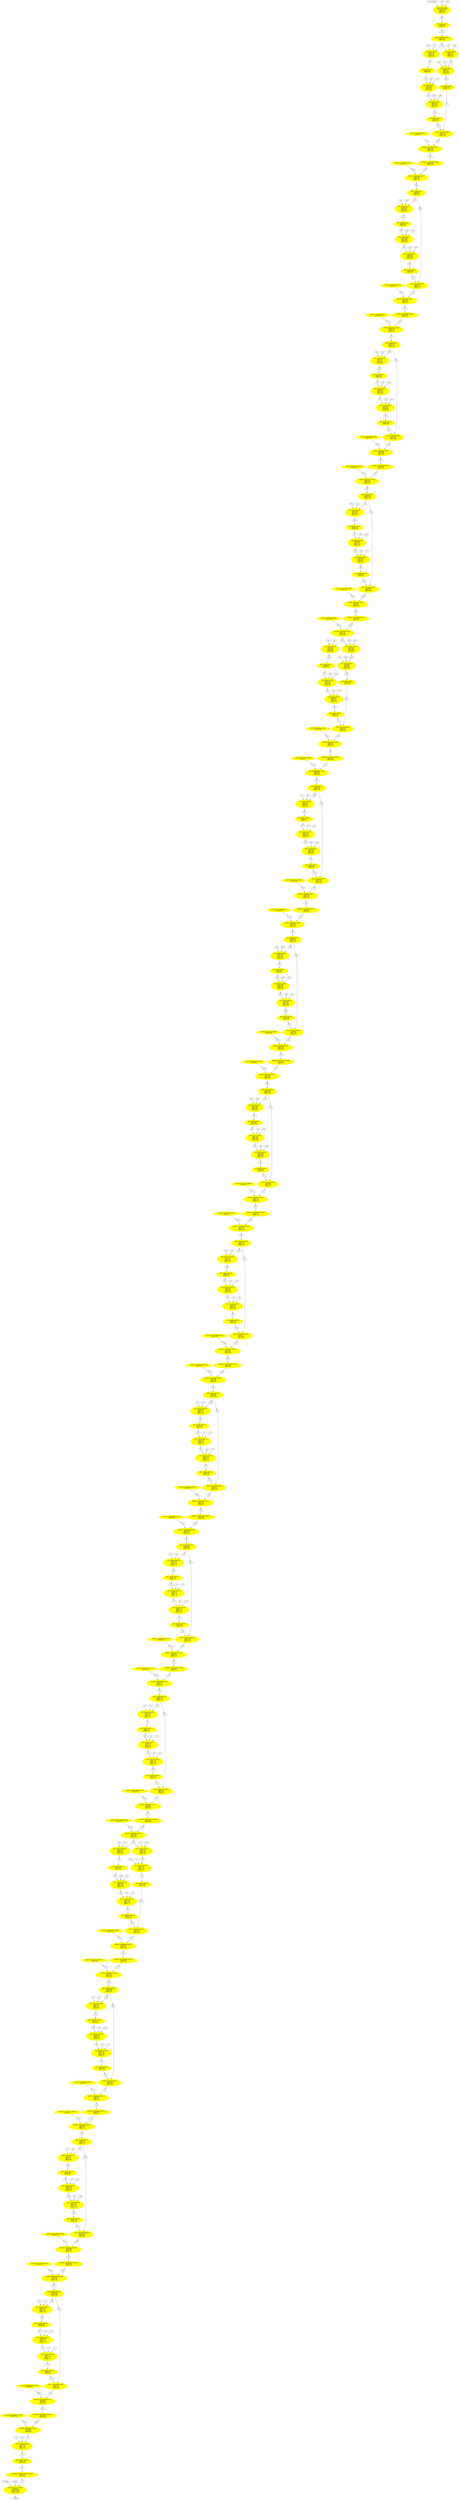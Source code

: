digraph "torch-jit-export" {
	graph [bb="0,0,4825.2,33625",
		rankdir=TB
	];
	node [label="\N"];
	"Conv_0/Conv (op#0)\n input0 input_images\n input1 614\n input2 615\n output0 613"	 [URL="javascript:alert('')",
		color=yellow,
		fillcolor=yellow,
		height=1.6303,
		pos="4630.8,33495",
		style=filled,
		width=2.5927];
	6130	 [height=0.5,
		label=613,
		pos="4630.8,33382",
		shape=octagon,
		width=0.75];
	"Conv_0/Conv (op#0)\n input0 input_images\n input1 614\n input2 615\n output0 613" -> 6130	 [pos="e,4630.8,33400 4630.8,33436 4630.8,33427 4630.8,33418 4630.8,33410"];
	input_images0	 [height=0.5,
		label=input_images,
		pos="4522.8,33607",
		shape=octagon,
		width=1.7587];
	input_images0 -> "Conv_0/Conv (op#0)\n input0 input_images\n input1 614\n input2 615\n output0 613"	 [pos="e,4582.3,33545 4540.2,33589 4549.8,33579 4562.5,33566 4575.2,33553"];
	6140	 [height=0.5,
		label=614,
		pos="4630.8,33607",
		shape=octagon,
		width=0.75];
	6140 -> "Conv_0/Conv (op#0)\n input0 input_images\n input1 614\n input2 615\n output0 613"	 [pos="e,4630.8,33554 4630.8,33589 4630.8,33582 4630.8,33573 4630.8,33564"];
	6150	 [height=0.5,
		label=615,
		pos="4702.8,33607",
		shape=octagon,
		width=0.75];
	6150 -> "Conv_0/Conv (op#0)\n input0 input_images\n input1 614\n input2 615\n output0 613"	 [pos="e,4665.9,33549 4691.4,33590 4685.8,33581 4678.7,33570 4671.3,33558"];
	"Relu_1/Relu (op#1)\n input0 613\n output0 341"	 [URL="javascript:alert('')",
		color=yellow,
		fillcolor=yellow,
		height=1.041,
		pos="4630.8,33291",
		style=filled,
		width=2.4552];
	6130 -> "Relu_1/Relu (op#1)\n input0 613\n output0 341"	 [pos="e,4630.8,33328 4630.8,33364 4630.8,33357 4630.8,33348 4630.8,33338"];
	3410	 [height=0.5,
		label=341,
		pos="4630.8,33199",
		shape=octagon,
		width=0.75];
	"Relu_1/Relu (op#1)\n input0 613\n output0 341" -> 3410	 [pos="e,4630.8,33217 4630.8,33253 4630.8,33244 4630.8,33236 4630.8,33228"];
	"MaxPool_2/MaxPool (op#2)\n input0 341\n output0 342"	 [URL="javascript:alert('')",
		color=yellow,
		fillcolor=yellow,
		height=1.041,
		pos="4630.8,33108",
		style=filled,
		width=3.4177];
	3410 -> "MaxPool_2/MaxPool (op#2)\n input0 341\n output0 342"	 [pos="e,4630.8,33145 4630.8,33181 4630.8,33174 4630.8,33165 4630.8,33156"];
	3420	 [height=0.5,
		label=342,
		pos="4630.8,33016",
		shape=octagon,
		width=0.75];
	"MaxPool_2/MaxPool (op#2)\n input0 341\n output0 342" -> 3420	 [pos="e,4630.8,33034 4630.8,33070 4630.8,33061 4630.8,33053 4630.8,33045"];
	"Conv_3/Conv (op#3)\n input0 342\n input1 617\n input2 618\n output0 616"	 [URL="javascript:alert('')",
		color=yellow,
		fillcolor=yellow,
		height=1.6303,
		pos="4726.8,32903",
		style=filled,
		width=2.5927];
	3420 -> "Conv_3/Conv (op#3)\n input0 342\n input1 617\n input2 618\n output0 616"	 [pos="e,4682.6,32955 4645,32999 4653.4,32990 4664.5,32977 4675.9,32963"];
	"Conv_6/Conv (op#6)\n input0 342\n input1 623\n input2 624\n output0 622"	 [URL="javascript:alert('')",
		color=yellow,
		fillcolor=yellow,
		height=1.6303,
		pos="4518.8,32903",
		style=filled,
		width=2.5927];
	3420 -> "Conv_6/Conv (op#6)\n input0 342\n input1 623\n input2 624\n output0 622"	 [pos="e,4568.5,32953 4615.3,33000 4604.8,32990 4590.2,32975 4575.6,32961"];
	6160	 [height=0.5,
		label=616,
		pos="4743.8,32791",
		shape=octagon,
		width=0.75];
	"Conv_3/Conv (op#3)\n input0 342\n input1 617\n input2 618\n output0 616" -> 6160	 [pos="e,4741.1,32809 4735.7,32845 4737,32836 4738.4,32827 4739.6,32819"];
	6170	 [height=0.5,
		label=617,
		pos="4717.8,33016",
		shape=octagon,
		width=0.75];
	6170 -> "Conv_3/Conv (op#3)\n input0 342\n input1 617\n input2 618\n output0 616"	 [pos="e,4722.1,32962 4719.3,32998 4719.9,32991 4720.6,32982 4721.3,32973"];
	6180	 [height=0.5,
		label=618,
		pos="4789.8,33016",
		shape=octagon,
		width=0.75];
	6180 -> "Conv_3/Conv (op#3)\n input0 342\n input1 617\n input2 618\n output0 616"	 [pos="e,4757.9,32959 4779.7,32998 4775,32990 4769.1,32979 4762.9,32968"];
	"Conv_4/Conv (op#4)\n input0 616\n input1 620\n input2 621\n output0 619"	 [URL="javascript:alert('')",
		color=yellow,
		fillcolor=yellow,
		height=1.6303,
		pos="4689.8,32678",
		style=filled,
		width=2.5927];
	6160 -> "Conv_4/Conv (op#4)\n input0 616\n input1 620\n input2 621\n output0 619"	 [pos="e,4716.9,32735 4735.2,32773 4731.3,32765 4726.5,32754 4721.4,32744"];
	6190	 [height=0.5,
		label=619,
		pos="4721.8,32565",
		shape=octagon,
		width=0.75];
	"Conv_4/Conv (op#4)\n input0 616\n input1 620\n input2 621\n output0 619" -> 6190	 [pos="e,4716.6,32584 4706.3,32620 4708.9,32611 4711.5,32602 4713.9,32593"];
	6200	 [height=0.5,
		label=620,
		pos="4599.8,32791",
		shape=octagon,
		width=0.75];
	6200 -> "Conv_4/Conv (op#4)\n input0 616\n input1 620\n input2 621\n output0 619"	 [pos="e,4647.6,32731 4613.1,32774 4620.7,32765 4630.8,32752 4641.1,32739"];
	6210	 [height=0.5,
		label=621,
		pos="4671.8,32791",
		shape=octagon,
		width=0.75];
	6210 -> "Conv_4/Conv (op#4)\n input0 616\n input1 620\n input2 621\n output0 619"	 [pos="e,4680.5,32737 4674.7,32773 4675.9,32765 4677.4,32756 4678.9,32747"];
	"Relu_5/Relu (op#5)\n input0 619\n output0 347"	 [URL="javascript:alert('')",
		color=yellow,
		fillcolor=yellow,
		height=1.041,
		pos="4736.8,32453",
		style=filled,
		width=2.4552];
	6190 -> "Relu_5/Relu (op#5)\n input0 619\n output0 347"	 [pos="e,4731.8,32490 4724.2,32547 4725.9,32535 4728.3,32517 4730.5,32500"];
	3470	 [height=0.5,
		label=347,
		pos="4738.8,32227",
		shape=octagon,
		width=0.75];
	"Relu_5/Relu (op#5)\n input0 619\n output0 347" -> 3470	 [pos="e,4738.7,32246 4737.2,32415 4737.6,32370 4738.2,32296 4738.6,32256"];
	"Concat_11/Concat (op#11)\n input0 347\n input1 355\n output0 356"	 [URL="javascript:alert('')",
		color=yellow,
		fillcolor=yellow,
		height=1.3356,
		pos="4690.8,31830",
		style=filled,
		width=3.2213];
	3470 -> "Concat_11/Concat (op#11)\n input0 347\n input1 355\n output0 356"	 [pos="e,4699.8,31878 4737.6,32209 4734.9,32169 4727.5,32069 4716.8,31986 4712.7,31953 4706.7,31917 4701.6,31888"];
	6220	 [height=0.5,
		label=622,
		pos="4513.8,32791",
		shape=octagon,
		width=0.75];
	"Conv_6/Conv (op#6)\n input0 342\n input1 623\n input2 624\n output0 622" -> 6220	 [pos="e,4514.6,32809 4516.2,32844 4515.8,32835 4515.4,32827 4515.1,32819"];
	6230	 [height=0.5,
		label=623,
		pos="4456.8,33016",
		shape=octagon,
		width=0.75];
	6230 -> "Conv_6/Conv (op#6)\n input0 342\n input1 623\n input2 624\n output0 622"	 [pos="e,4488.3,32959 4466.8,32998 4471.4,32990 4477.3,32979 4483.4,32968"];
	6240	 [height=0.5,
		label=624,
		pos="4528.8,33016",
		shape=octagon,
		width=0.75];
	6240 -> "Conv_6/Conv (op#6)\n input0 342\n input1 623\n input2 624\n output0 622"	 [pos="e,4524.1,32962 4527.2,32998 4526.6,32991 4525.8,32982 4525,32973"];
	"Relu_7/Relu (op#7)\n input0 622\n output0 350"	 [URL="javascript:alert('')",
		color=yellow,
		fillcolor=yellow,
		height=1.041,
		pos="4485.8,32678",
		style=filled,
		width=2.4552];
	6220 -> "Relu_7/Relu (op#7)\n input0 622\n output0 350"	 [pos="e,4495.2,32716 4509.3,32773 4506.2,32760 4501.8,32742 4497.7,32726"];
	3500	 [height=0.5,
		label=350,
		pos="4477.8,32565",
		shape=octagon,
		width=0.75];
	"Relu_7/Relu (op#7)\n input0 622\n output0 350" -> 3500	 [pos="e,4479.1,32583 4483.2,32640 4482.1,32625 4480.9,32608 4479.8,32594"];
	"Conv_8/Conv (op#8)\n input0 350\n input1 626\n input2 627\n output0 625"	 [URL="javascript:alert('')",
		color=yellow,
		fillcolor=yellow,
		height=1.6303,
		pos="4534.8,32453",
		style=filled,
		width=2.5927];
	3500 -> "Conv_8/Conv (op#8)\n input0 350\n input1 626\n input2 627\n output0 625"	 [pos="e,4506.5,32509 4487,32547 4491.2,32539 4496.4,32529 4501.9,32518"];
	6250	 [height=0.5,
		label=625,
		pos="4529.8,32340",
		shape=octagon,
		width=0.75];
	"Conv_8/Conv (op#8)\n input0 350\n input1 626\n input2 627\n output0 625" -> 6250	 [pos="e,4530.6,32358 4532.2,32394 4531.8,32385 4531.4,32376 4531.1,32368"];
	6260	 [height=0.5,
		label=626,
		pos="4549.8,32565",
		shape=octagon,
		width=0.75];
	6260 -> "Conv_8/Conv (op#8)\n input0 350\n input1 626\n input2 627\n output0 625"	 [pos="e,4542.6,32511 4547.4,32547 4546.4,32540 4545.2,32531 4544,32521"];
	6270	 [height=0.5,
		label=627,
		pos="4621.8,32565",
		shape=octagon,
		width=0.75];
	6270 -> "Conv_8/Conv (op#8)\n input0 350\n input1 626\n input2 627\n output0 625"	 [pos="e,4575.7,32506 4608.6,32548 4601.3,32539 4591.7,32526 4581.9,32514"];
	"Conv_9/Conv (op#9)\n input0 625\n input1 629\n input2 630\n output0 628"	 [URL="javascript:alert('')",
		color=yellow,
		fillcolor=yellow,
		height=1.6303,
		pos="4600.8,32227",
		style=filled,
		width=2.5927];
	6250 -> "Conv_9/Conv (op#9)\n input0 625\n input1 629\n input2 630\n output0 628"	 [pos="e,4566.4,32282 4541.2,32322 4546.7,32313 4553.7,32302 4560.9,32291"];
	6280	 [height=0.5,
		label=628,
		pos="4606.8,32115",
		shape=octagon,
		width=0.75];
	"Conv_9/Conv (op#9)\n input0 625\n input1 629\n input2 630\n output0 628" -> 6280	 [pos="e,4605.9,32133 4604,32168 4604.5,32159 4604.9,32150 4605.3,32143"];
	6290	 [height=0.5,
		label=629,
		pos="4601.8,32340",
		shape=octagon,
		width=0.75];
	6290 -> "Conv_9/Conv (op#9)\n input0 625\n input1 629\n input2 630\n output0 628"	 [pos="e,4601.4,32286 4601.7,32322 4601.6,32315 4601.5,32306 4601.5,32297"];
	6300	 [height=0.5,
		label=630,
		pos="4673.8,32340",
		shape=octagon,
		width=0.75];
	6300 -> "Conv_9/Conv (op#9)\n input0 625\n input1 629\n input2 630\n output0 628"	 [pos="e,4636.3,32282 4662.3,32322 4656.6,32313 4649.3,32302 4641.8,32291"];
	"Relu_10/Relu (op#10)\n input0 628\n output0 355"	 [URL="javascript:alert('')",
		color=yellow,
		fillcolor=yellow,
		height=1.041,
		pos="4609.8,32023",
		style=filled,
		width=2.7106];
	6280 -> "Relu_10/Relu (op#10)\n input0 628\n output0 355"	 [pos="e,4608.6,32061 4607.4,32096 4607.7,32089 4608,32080 4608.3,32071"];
	3550	 [height=0.5,
		label=355,
		pos="4644.8,31932",
		shape=octagon,
		width=0.75];
	"Relu_10/Relu (op#10)\n input0 628\n output0 355" -> 3550	 [pos="e,4637.9,31950 4624.1,31986 4627.5,31977 4631.1,31968 4634.3,31959"];
	3550 -> "Concat_11/Concat (op#11)\n input0 347\n input1 355\n output0 356"	 [pos="e,4669.5,31877 4653.1,31913 4656.5,31906 4660.8,31896 4665.2,31886"];
	3560	 [height=0.5,
		label=356,
		pos="4642.8,31727",
		shape=octagon,
		width=0.75];
	"Concat_11/Concat (op#11)\n input0 347\n input1 355\n output0 356" -> 3560	 [pos="e,4651.4,31746 4668.5,31782 4664.2,31773 4659.7,31763 4655.8,31755"];
	"Reshape_13/Reshape (op#13)\n input0 356\n input1 357\n output0 358"	 [URL="javascript:alert('')",
		color=yellow,
		fillcolor=yellow,
		height=1.3356,
		pos="4558.8,31625",
		style=filled,
		width=3.5159];
	3560 -> "Reshape_13/Reshape (op#13)\n input0 356\n input1 357\n output0 358"	 [pos="e,4596.7,31671 4629,31711 4621.8,31702 4612.5,31691 4603.2,31679"];
	"Constant_12/Constant (op#12)\n output0 357"	 [URL="javascript:alert('')",
		color=yellow,
		fillcolor=yellow,
		height=0.74639,
		pos="4427.8,31830",
		style=filled,
		width=3.5945];
	3570	 [height=0.5,
		label=357,
		pos="4522.8,31727",
		shape=octagon,
		width=0.75];
	"Constant_12/Constant (op#12)\n output0 357" -> 3570	 [pos="e,4508,31743 4452.5,31803 4467.5,31787 4486.5,31767 4500.9,31751"];
	3570 -> "Reshape_13/Reshape (op#13)\n input0 356\n input1 357\n output0 358"	 [pos="e,4542,31673 4529.3,31709 4531.9,31702 4535.2,31692 4538.6,31683"];
	3580	 [height=0.5,
		label=358,
		pos="4558.8,31523",
		shape=octagon,
		width=0.75];
	"Reshape_13/Reshape (op#13)\n input0 356\n input1 357\n output0 358" -> 3580	 [pos="e,4558.8,31542 4558.8,31577 4558.8,31568 4558.8,31560 4558.8,31552"];
	"Transpose_14/Transpose (op#14)\n input0 358\n output0 359"	 [URL="javascript:alert('')",
		color=yellow,
		fillcolor=yellow,
		height=1.041,
		pos="4558.8,31432",
		style=filled,
		width=3.8891];
	3580 -> "Transpose_14/Transpose (op#14)\n input0 358\n output0 359"	 [pos="e,4558.8,31470 4558.8,31505 4558.8,31498 4558.8,31489 4558.8,31480"];
	3590	 [height=0.5,
		label=359,
		pos="4504.8,31340",
		shape=octagon,
		width=0.75];
	"Transpose_14/Transpose (op#14)\n input0 358\n output0 359" -> 3590	 [pos="e,4515.5,31358 4536.9,31395 4531.5,31385 4525.8,31376 4520.7,31367"];
	"Reshape_16/Reshape (op#16)\n input0 359\n input1 360\n output0 361"	 [URL="javascript:alert('')",
		color=yellow,
		fillcolor=yellow,
		height=1.3356,
		pos="4414.8,31238",
		style=filled,
		width=3.5159];
	3590 -> "Reshape_16/Reshape (op#16)\n input0 359\n input1 360\n output0 361"	 [pos="e,4455.3,31284 4490.4,31324 4482.6,31315 4472.4,31304 4462.1,31292"];
	"Constant_15/Constant (op#15)\n output0 360"	 [URL="javascript:alert('')",
		color=yellow,
		fillcolor=yellow,
		height=0.74639,
		pos="4271.8,31432",
		style=filled,
		width=3.5945];
	3600	 [height=0.5,
		label=360,
		pos="4378.8,31340",
		shape=octagon,
		width=0.75];
	"Constant_15/Constant (op#15)\n output0 360" -> 3600	 [pos="e,4361.8,31355 4302.5,31406 4318.8,31392 4338.5,31375 4353.8,31362"];
	3600 -> "Reshape_16/Reshape (op#16)\n input0 359\n input1 360\n output0 361"	 [pos="e,4398,31286 4385.3,31322 4387.9,31315 4391.2,31305 4394.6,31296"];
	3610	 [height=0.5,
		label=361,
		pos="4414.8,31136",
		shape=octagon,
		width=0.75];
	"Reshape_16/Reshape (op#16)\n input0 359\n input1 360\n output0 361" -> 3610	 [pos="e,4414.8,31155 4414.8,31190 4414.8,31181 4414.8,31173 4414.8,31165"];
	"Split_17/Split (op#17)\n input0 361\n output0 362\n output1 363"	 [URL="javascript:alert('')",
		color=yellow,
		fillcolor=yellow,
		height=1.3356,
		pos="4414.8,31034",
		style=filled,
		width=2.7106];
	3610 -> "Split_17/Split (op#17)\n input0 361\n output0 362\n output1 363"	 [pos="e,4414.8,31082 4414.8,31118 4414.8,31111 4414.8,31102 4414.8,31092"];
	3620	 [height=0.5,
		label=362,
		pos="4459.8,30819",
		shape=octagon,
		width=0.75];
	"Split_17/Split (op#17)\n input0 361\n output0 362\n output1 363" -> 3620	 [pos="e,4456,30837 4424.9,30986 4433.8,30944 4446.5,30883 4453.9,30848"];
	3630	 [height=0.5,
		label=363,
		pos="4387.8,30932",
		shape=octagon,
		width=0.75];
	"Split_17/Split (op#17)\n input0 361\n output0 362\n output1 363" -> 3630	 [pos="e,4392.6,30950 4402.2,30986 4399.8,30977 4397.4,30968 4395.2,30960"];
	"Concat_23/Concat (op#23)\n input0 362\n input1 371\n output0 372"	 [URL="javascript:alert('')",
		color=yellow,
		fillcolor=yellow,
		height=1.3356,
		pos="4420.8,29788",
		style=filled,
		width=3.2213];
	3620 -> "Concat_23/Concat (op#23)\n input0 362\n input1 371\n output0 372"	 [pos="e,4438.4,29836 4460.7,30801 4462.4,30766 4465.8,30684 4465.8,30615 4465.8,30615 4465.8,30615 4465.8,29981 4465.8,29935 4453.3,29884 \
4441.5,29846"];
	"Conv_18/Conv (op#18)\n input0 363\n input1 632\n input2 633\n output0 631"	 [URL="javascript:alert('')",
		color=yellow,
		fillcolor=yellow,
		height=1.6303,
		pos="4259.8,30819",
		style=filled,
		width=2.8677];
	3630 -> "Conv_18/Conv (op#18)\n input0 363\n input1 632\n input2 633\n output0 631"	 [pos="e,4316,30869 4371.4,30917 4359,30907 4341.3,30891 4323.5,30875"];
	6310	 [height=0.5,
		label=631,
		pos="4255.8,30707",
		shape=octagon,
		width=0.75];
	"Conv_18/Conv (op#18)\n input0 363\n input1 632\n input2 633\n output0 631" -> 6310	 [pos="e,4256.5,30725 4257.7,30760 4257.4,30751 4257.1,30743 4256.8,30735"];
	6320	 [height=0.5,
		label=632,
		pos="4223.8,30932",
		shape=octagon,
		width=0.75];
	6320 -> "Conv_18/Conv (op#18)\n input0 363\n input1 632\n input2 633\n output0 631"	 [pos="e,4241.3,30877 4229.6,30914 4232.1,30906 4235.1,30897 4238.2,30887"];
	6330	 [height=0.5,
		label=633,
		pos="4295.8,30932",
		shape=octagon,
		width=0.75];
	6330 -> "Conv_18/Conv (op#18)\n input0 363\n input1 632\n input2 633\n output0 631"	 [pos="e,4278.4,30877 4290.1,30914 4287.6,30906 4284.6,30897 4281.4,30887"];
	"Relu_19/Relu (op#19)\n input0 631\n output0 366"	 [URL="javascript:alert('')",
		color=yellow,
		fillcolor=yellow,
		height=1.041,
		pos="4246.8,30615",
		style=filled,
		width=2.7106];
	6310 -> "Relu_19/Relu (op#19)\n input0 631\n output0 366"	 [pos="e,4250.5,30653 4254.1,30689 4253.3,30681 4252.4,30672 4251.6,30663"];
	3660	 [height=0.5,
		label=366,
		pos="4228.8,30524",
		shape=octagon,
		width=0.75];
	"Relu_19/Relu (op#19)\n input0 631\n output0 366" -> 3660	 [pos="e,4232.4,30542 4239.5,30578 4237.7,30569 4235.9,30560 4234.3,30552"];
	"Conv_20/Conv (op#20)\n input0 366\n input1 635\n input2 636\n output0 634"	 [URL="javascript:alert('')",
		color=yellow,
		fillcolor=yellow,
		height=1.6303,
		pos="4264.8,30411",
		style=filled,
		width=2.8677];
	3660 -> "Conv_20/Conv (op#20)\n input0 366\n input1 635\n input2 636\n output0 634"	 [pos="e,4246.3,30469 4234.6,30506 4237.1,30498 4240.1,30489 4243.2,30479"];
	6340	 [height=0.5,
		label=634,
		pos="4264.8,30298",
		shape=octagon,
		width=0.75];
	"Conv_20/Conv (op#20)\n input0 366\n input1 635\n input2 636\n output0 634" -> 6340	 [pos="e,4264.8,30316 4264.8,30352 4264.8,30343 4264.8,30334 4264.8,30326"];
	6350	 [height=0.5,
		label=635,
		pos="4300.8,30524",
		shape=octagon,
		width=0.75];
	6350 -> "Conv_20/Conv (op#20)\n input0 366\n input1 635\n input2 636\n output0 634"	 [pos="e,4283.4,30469 4295.1,30506 4292.6,30498 4289.6,30489 4286.4,30479"];
	6360	 [height=0.5,
		label=636,
		pos="4372.8,30524",
		shape=octagon,
		width=0.75];
	6360 -> "Conv_20/Conv (op#20)\n input0 366\n input1 635\n input2 636\n output0 634"	 [pos="e,4314.4,30463 4357.8,30508 4348.1,30498 4334.9,30484 4321.4,30470"];
	"Conv_21/Conv (op#21)\n input0 634\n input1 638\n input2 639\n output0 637"	 [URL="javascript:alert('')",
		color=yellow,
		fillcolor=yellow,
		height=1.6303,
		pos="4334.8,30186",
		style=filled,
		width=2.8677];
	6340 -> "Conv_21/Conv (op#21)\n input0 634\n input1 638\n input2 639\n output0 637"	 [pos="e,4300.3,30241 4276.1,30280 4281.4,30272 4288.1,30261 4295,30250"];
	6370	 [height=0.5,
		label=637,
		pos="4336.8,30073",
		shape=octagon,
		width=0.75];
	"Conv_21/Conv (op#21)\n input0 634\n input1 638\n input2 639\n output0 637" -> 6370	 [pos="e,4336.5,30091 4335.9,30127 4336,30118 4336.2,30109 4336.3,30101"];
	6380	 [height=0.5,
		label=638,
		pos="4336.8,30298",
		shape=octagon,
		width=0.75];
	6380 -> "Conv_21/Conv (op#21)\n input0 634\n input1 638\n input2 639\n output0 637"	 [pos="e,4335.9,30245 4336.5,30280 4336.4,30273 4336.2,30264 4336.1,30255"];
	6390	 [height=0.5,
		label=639,
		pos="4408.8,30298",
		shape=octagon,
		width=0.75];
	6390 -> "Conv_21/Conv (op#21)\n input0 634\n input1 638\n input2 639\n output0 637"	 [pos="e,4371.2,30241 4397.1,30280 4391.4,30272 4384.2,30261 4376.7,30249"];
	"Relu_22/Relu (op#22)\n input0 637\n output0 371"	 [URL="javascript:alert('')",
		color=yellow,
		fillcolor=yellow,
		height=1.041,
		pos="4338.8,29981",
		style=filled,
		width=2.7106];
	6370 -> "Relu_22/Relu (op#22)\n input0 637\n output0 371"	 [pos="e,4338,30019 4337.2,30055 4337.4,30047 4337.6,30038 4337.8,30029"];
	3710	 [height=0.5,
		label=371,
		pos="4375.8,29890",
		shape=octagon,
		width=0.75];
	"Relu_22/Relu (op#22)\n input0 637\n output0 371" -> 3710	 [pos="e,4368.5,29908 4353.9,29944 4357.5,29935 4361.3,29926 4364.7,29917"];
	3710 -> "Concat_23/Concat (op#23)\n input0 362\n input1 371\n output0 372"	 [pos="e,4399.9,29835 4383.9,29872 4387.3,29864 4391.5,29854 4395.8,29845"];
	3720	 [height=0.5,
		label=372,
		pos="4372.8,29686",
		shape=octagon,
		width=0.75];
	"Concat_23/Concat (op#23)\n input0 362\n input1 371\n output0 372" -> 3720	 [pos="e,4381.4,29704 4398.5,29740 4394.2,29731 4389.7,29722 4385.8,29713"];
	"Reshape_25/Reshape (op#25)\n input0 372\n input1 373\n output0 374"	 [URL="javascript:alert('')",
		color=yellow,
		fillcolor=yellow,
		height=1.3356,
		pos="4288.8,29584",
		style=filled,
		width=3.5159];
	3720 -> "Reshape_25/Reshape (op#25)\n input0 372\n input1 373\n output0 374"	 [pos="e,4326.7,29630 4359,29669 4351.8,29660 4342.5,29649 4333.2,29638"];
	"Constant_24/Constant (op#24)\n output0 373"	 [URL="javascript:alert('')",
		color=yellow,
		fillcolor=yellow,
		height=0.74639,
		pos="4157.8,29788",
		style=filled,
		width=3.5945];
	3730	 [height=0.5,
		label=373,
		pos="4252.8,29686",
		shape=octagon,
		width=0.75];
	"Constant_24/Constant (op#24)\n output0 373" -> 3730	 [pos="e,4238,29702 4182.5,29761 4197.5,29745 4216.5,29725 4230.9,29709"];
	3730 -> "Reshape_25/Reshape (op#25)\n input0 372\n input1 373\n output0 374"	 [pos="e,4272,29632 4259.3,29668 4261.9,29660 4265.2,29651 4268.6,29641"];
	3740	 [height=0.5,
		label=374,
		pos="4288.8,29482",
		shape=octagon,
		width=0.75];
	"Reshape_25/Reshape (op#25)\n input0 372\n input1 373\n output0 374" -> 3740	 [pos="e,4288.8,29500 4288.8,29535 4288.8,29527 4288.8,29518 4288.8,29510"];
	"Transpose_26/Transpose (op#26)\n input0 374\n output0 375"	 [URL="javascript:alert('')",
		color=yellow,
		fillcolor=yellow,
		height=1.041,
		pos="4288.8,29390",
		style=filled,
		width=3.8891];
	3740 -> "Transpose_26/Transpose (op#26)\n input0 374\n output0 375"	 [pos="e,4288.8,29428 4288.8,29464 4288.8,29456 4288.8,29447 4288.8,29438"];
	3750	 [height=0.5,
		label=375,
		pos="4234.8,29299",
		shape=octagon,
		width=0.75];
	"Transpose_26/Transpose (op#26)\n input0 374\n output0 375" -> 3750	 [pos="e,4245.5,29317 4266.9,29353 4261.5,29344 4255.8,29334 4250.7,29326"];
	"Reshape_28/Reshape (op#28)\n input0 375\n input1 376\n output0 377"	 [URL="javascript:alert('')",
		color=yellow,
		fillcolor=yellow,
		height=1.3356,
		pos="4144.8,29197",
		style=filled,
		width=3.5159];
	3750 -> "Reshape_28/Reshape (op#28)\n input0 375\n input1 376\n output0 377"	 [pos="e,4185.3,29242 4220.4,29282 4212.6,29273 4202.4,29262 4192.1,29250"];
	"Constant_27/Constant (op#27)\n output0 376"	 [URL="javascript:alert('')",
		color=yellow,
		fillcolor=yellow,
		height=0.74639,
		pos="4001.8,29390",
		style=filled,
		width=3.5945];
	3760	 [height=0.5,
		label=376,
		pos="4108.8,29299",
		shape=octagon,
		width=0.75];
	"Constant_27/Constant (op#27)\n output0 376" -> 3760	 [pos="e,4091.8,29313 4032.5,29364 4048.8,29350 4068.5,29333 4083.8,29320"];
	3760 -> "Reshape_28/Reshape (op#28)\n input0 375\n input1 376\n output0 377"	 [pos="e,4128,29244 4115.3,29280 4117.9,29273 4121.2,29264 4124.6,29254"];
	3770	 [height=0.5,
		label=377,
		pos="4144.8,29094",
		shape=octagon,
		width=0.75];
	"Reshape_28/Reshape (op#28)\n input0 375\n input1 376\n output0 377" -> 3770	 [pos="e,4144.8,29113 4144.8,29148 4144.8,29140 4144.8,29131 4144.8,29123"];
	"Split_29/Split (op#29)\n input0 377\n output0 378\n output1 379"	 [URL="javascript:alert('')",
		color=yellow,
		fillcolor=yellow,
		height=1.3356,
		pos="4144.8,28992",
		style=filled,
		width=2.7106];
	3770 -> "Split_29/Split (op#29)\n input0 377\n output0 378\n output1 379"	 [pos="e,4144.8,29041 4144.8,29076 4144.8,29069 4144.8,29060 4144.8,29051"];
	3780	 [height=0.5,
		label=378,
		pos="4184.8,28778",
		shape=octagon,
		width=0.75];
	"Split_29/Split (op#29)\n input0 377\n output0 378\n output1 379" -> 3780	 [pos="e,4181.5,28796 4153.8,28944 4161.7,28902 4173,28841 4179.6,28806"];
	3790	 [height=0.5,
		label=379,
		pos="4117.8,28890",
		shape=octagon,
		width=0.75];
	"Split_29/Split (op#29)\n input0 377\n output0 378\n output1 379" -> 3790	 [pos="e,4122.6,28909 4132.2,28945 4129.8,28936 4127.4,28926 4125.2,28918"];
	"Concat_35/Concat (op#35)\n input0 378\n input1 387\n output0 388"	 [URL="javascript:alert('')",
		color=yellow,
		fillcolor=yellow,
		height=1.3356,
		pos="4144.8,27746",
		style=filled,
		width=3.2213];
	3780 -> "Concat_35/Concat (op#35)\n input0 378\n input1 387\n output0 388"	 [pos="e,4162.4,27794 4185.6,28760 4187,28724 4189.8,28642 4189.8,28573 4189.8,28573 4189.8,28573 4189.8,27940 4189.8,27893 4177.3,27842 \
4165.5,27804"];
	"Conv_30/Conv (op#30)\n input0 379\n input1 641\n input2 642\n output0 640"	 [URL="javascript:alert('')",
		color=yellow,
		fillcolor=yellow,
		height=1.6303,
		pos="3983.8,28778",
		style=filled,
		width=2.8677];
	3790 -> "Conv_30/Conv (op#30)\n input0 379\n input1 641\n input2 642\n output0 640"	 [pos="e,4041.9,28826 4100.9,28876 4087.7,28865 4068.7,28849 4049.7,28833"];
	6400	 [height=0.5,
		label=640,
		pos="3979.8,28665",
		shape=octagon,
		width=0.75];
	"Conv_30/Conv (op#30)\n input0 379\n input1 641\n input2 642\n output0 640" -> 6400	 [pos="e,3980.5,28683 3981.7,28719 3981.4,28710 3981.1,28701 3980.8,28693"];
	6410	 [height=0.5,
		label=641,
		pos="3958.8,28890",
		shape=octagon,
		width=0.75];
	6410 -> "Conv_30/Conv (op#30)\n input0 379\n input1 641\n input2 642\n output0 640"	 [pos="e,3970.9,28836 3962.9,28872 3964.5,28865 3966.5,28856 3968.7,28846"];
	6420	 [height=0.5,
		label=642,
		pos="4030.8,28890",
		shape=octagon,
		width=0.75];
	6420 -> "Conv_30/Conv (op#30)\n input0 379\n input1 641\n input2 642\n output0 640"	 [pos="e,4007.8,28835 4023.3,28872 4020,28864 4016,28855 4011.8,28845"];
	"Relu_31/Relu (op#31)\n input0 640\n output0 382"	 [URL="javascript:alert('')",
		color=yellow,
		fillcolor=yellow,
		height=1.041,
		pos="3970.8,28573",
		style=filled,
		width=2.7106];
	6400 -> "Relu_31/Relu (op#31)\n input0 640\n output0 382"	 [pos="e,3974.5,28611 3978.1,28647 3977.3,28639 3976.4,28630 3975.6,28621"];
	3820	 [height=0.5,
		label=382,
		pos="3952.8,28482",
		shape=octagon,
		width=0.75];
	"Relu_31/Relu (op#31)\n input0 640\n output0 382" -> 3820	 [pos="e,3956.4,28500 3963.5,28536 3961.7,28527 3959.9,28518 3958.3,28510"];
	"Conv_32/Conv (op#32)\n input0 382\n input1 644\n input2 645\n output0 643"	 [URL="javascript:alert('')",
		color=yellow,
		fillcolor=yellow,
		height=1.6303,
		pos="3988.8,28369",
		style=filled,
		width=2.8677];
	3820 -> "Conv_32/Conv (op#32)\n input0 382\n input1 644\n input2 645\n output0 643"	 [pos="e,3970.3,28427 3958.6,28464 3961.1,28456 3964.1,28447 3967.2,28437"];
	6430	 [height=0.5,
		label=643,
		pos="3988.8,28257",
		shape=octagon,
		width=0.75];
	"Conv_32/Conv (op#32)\n input0 382\n input1 644\n input2 645\n output0 643" -> 6430	 [pos="e,3988.8,28275 3988.8,28310 3988.8,28301 3988.8,28293 3988.8,28285"];
	6440	 [height=0.5,
		label=644,
		pos="4024.8,28482",
		shape=octagon,
		width=0.75];
	6440 -> "Conv_32/Conv (op#32)\n input0 382\n input1 644\n input2 645\n output0 643"	 [pos="e,4007.4,28427 4019.1,28464 4016.6,28456 4013.6,28447 4010.4,28437"];
	6450	 [height=0.5,
		label=645,
		pos="4096.8,28482",
		shape=octagon,
		width=0.75];
	6450 -> "Conv_32/Conv (op#32)\n input0 382\n input1 644\n input2 645\n output0 643"	 [pos="e,4038.4,28421 4081.8,28466 4072.1,28456 4058.9,28442 4045.4,28428"];
	"Conv_33/Conv (op#33)\n input0 643\n input1 647\n input2 648\n output0 646"	 [URL="javascript:alert('')",
		color=yellow,
		fillcolor=yellow,
		height=1.6303,
		pos="4058.8,28144",
		style=filled,
		width=2.8677];
	6430 -> "Conv_33/Conv (op#33)\n input0 643\n input1 647\n input2 648\n output0 646"	 [pos="e,4024.3,28200 4000.1,28239 4005.4,28230 4012.1,28219 4019,28208"];
	6460	 [height=0.5,
		label=646,
		pos="4060.8,28031",
		shape=octagon,
		width=0.75];
	"Conv_33/Conv (op#33)\n input0 643\n input1 647\n input2 648\n output0 646" -> 6460	 [pos="e,4060.5,28049 4059.9,28085 4060,28076 4060.2,28067 4060.3,28059"];
	6470	 [height=0.5,
		label=647,
		pos="4060.8,28257",
		shape=octagon,
		width=0.75];
	6470 -> "Conv_33/Conv (op#33)\n input0 643\n input1 647\n input2 648\n output0 646"	 [pos="e,4059.9,28203 4060.5,28239 4060.4,28231 4060.2,28222 4060.1,28213"];
	6480	 [height=0.5,
		label=648,
		pos="4132.8,28257",
		shape=octagon,
		width=0.75];
	6480 -> "Conv_33/Conv (op#33)\n input0 643\n input1 647\n input2 648\n output0 646"	 [pos="e,4095.2,28199 4121.1,28239 4115.4,28230 4108.2,28219 4100.7,28208"];
	"Relu_34/Relu (op#34)\n input0 646\n output0 387"	 [URL="javascript:alert('')",
		color=yellow,
		fillcolor=yellow,
		height=1.041,
		pos="4062.8,27940",
		style=filled,
		width=2.7106];
	6460 -> "Relu_34/Relu (op#34)\n input0 646\n output0 387"	 [pos="e,4062,27977 4061.2,28013 4061.4,28006 4061.6,27997 4061.8,27988"];
	3870	 [height=0.5,
		label=387,
		pos="4099.8,27848",
		shape=octagon,
		width=0.75];
	"Relu_34/Relu (op#34)\n input0 646\n output0 387" -> 3870	 [pos="e,4092.5,27866 4077.9,27903 4081.5,27894 4085.3,27884 4088.7,27876"];
	3870 -> "Concat_35/Concat (op#35)\n input0 378\n input1 387\n output0 388"	 [pos="e,4123.9,27794 4107.9,27830 4111.3,27822 4115.5,27813 4119.8,27803"];
	3880	 [height=0.5,
		label=388,
		pos="4096.8,27644",
		shape=octagon,
		width=0.75];
	"Concat_35/Concat (op#35)\n input0 378\n input1 387\n output0 388" -> 3880	 [pos="e,4105.4,27662 4122.5,27699 4118.2,27689 4113.7,27680 4109.8,27672"];
	"Reshape_37/Reshape (op#37)\n input0 388\n input1 389\n output0 390"	 [URL="javascript:alert('')",
		color=yellow,
		fillcolor=yellow,
		height=1.3356,
		pos="4012.8,27542",
		style=filled,
		width=3.5159];
	3880 -> "Reshape_37/Reshape (op#37)\n input0 388\n input1 389\n output0 390"	 [pos="e,4050.7,27588 4083,27627 4075.8,27619 4066.5,27607 4057.2,27596"];
	"Constant_36/Constant (op#36)\n output0 389"	 [URL="javascript:alert('')",
		color=yellow,
		fillcolor=yellow,
		height=0.74639,
		pos="3881.8,27746",
		style=filled,
		width=3.5945];
	3890	 [height=0.5,
		label=389,
		pos="3976.8,27644",
		shape=octagon,
		width=0.75];
	"Constant_36/Constant (op#36)\n output0 389" -> 3890	 [pos="e,3962,27660 3906.5,27720 3921.5,27704 3940.5,27683 3954.9,27668"];
	3890 -> "Reshape_37/Reshape (op#37)\n input0 388\n input1 389\n output0 390"	 [pos="e,3996,27590 3983.3,27626 3985.9,27618 3989.2,27609 3992.6,27600"];
	3900	 [height=0.5,
		label=390,
		pos="4012.8,27440",
		shape=octagon,
		width=0.75];
	"Reshape_37/Reshape (op#37)\n input0 388\n input1 389\n output0 390" -> 3900	 [pos="e,4012.8,27458 4012.8,27494 4012.8,27485 4012.8,27476 4012.8,27468"];
	"Transpose_38/Transpose (op#38)\n input0 390\n output0 391"	 [URL="javascript:alert('')",
		color=yellow,
		fillcolor=yellow,
		height=1.041,
		pos="4012.8,27348",
		style=filled,
		width=3.8891];
	3900 -> "Transpose_38/Transpose (op#38)\n input0 390\n output0 391"	 [pos="e,4012.8,27386 4012.8,27422 4012.8,27414 4012.8,27405 4012.8,27396"];
	3910	 [height=0.5,
		label=391,
		pos="3958.8,27257",
		shape=octagon,
		width=0.75];
	"Transpose_38/Transpose (op#38)\n input0 390\n output0 391" -> 3910	 [pos="e,3969.5,27275 3990.9,27311 3985.5,27302 3979.8,27292 3974.7,27284"];
	"Reshape_40/Reshape (op#40)\n input0 391\n input1 392\n output0 393"	 [URL="javascript:alert('')",
		color=yellow,
		fillcolor=yellow,
		height=1.3356,
		pos="3868.8,27155",
		style=filled,
		width=3.5159];
	3910 -> "Reshape_40/Reshape (op#40)\n input0 391\n input1 392\n output0 393"	 [pos="e,3909.3,27201 3944.4,27241 3936.6,27232 3926.4,27220 3916.1,27208"];
	"Constant_39/Constant (op#39)\n output0 392"	 [URL="javascript:alert('')",
		color=yellow,
		fillcolor=yellow,
		height=0.74639,
		pos="3725.8,27348",
		style=filled,
		width=3.5945];
	3920	 [height=0.5,
		label=392,
		pos="3832.8,27257",
		shape=octagon,
		width=0.75];
	"Constant_39/Constant (op#39)\n output0 392" -> 3920	 [pos="e,3815.8,27272 3756.5,27322 3772.8,27308 3792.5,27292 3807.8,27278"];
	3920 -> "Reshape_40/Reshape (op#40)\n input0 391\n input1 392\n output0 393"	 [pos="e,3852,27203 3839.3,27239 3841.9,27231 3845.2,27222 3848.6,27212"];
	3930	 [height=0.5,
		label=393,
		pos="3868.8,27053",
		shape=octagon,
		width=0.75];
	"Reshape_40/Reshape (op#40)\n input0 391\n input1 392\n output0 393" -> 3930	 [pos="e,3868.8,27071 3868.8,27107 3868.8,27098 3868.8,27089 3868.8,27081"];
	"Split_41/Split (op#41)\n input0 393\n output0 394\n output1 395"	 [URL="javascript:alert('')",
		color=yellow,
		fillcolor=yellow,
		height=1.3356,
		pos="3868.8,26951",
		style=filled,
		width=2.7106];
	3930 -> "Split_41/Split (op#41)\n input0 393\n output0 394\n output1 395"	 [pos="e,3868.8,26999 3868.8,27035 3868.8,27027 3868.8,27018 3868.8,27009"];
	3940	 [height=0.5,
		label=394,
		pos="3913.8,26736",
		shape=octagon,
		width=0.75];
	"Split_41/Split (op#41)\n input0 393\n output0 394\n output1 395" -> 3940	 [pos="e,3910,26754 3878.9,26903 3887.8,26860 3900.5,26799 3907.9,26764"];
	3950	 [height=0.5,
		label=395,
		pos="3841.8,26849",
		shape=octagon,
		width=0.75];
	"Split_41/Split (op#41)\n input0 393\n output0 394\n output1 395" -> 3950	 [pos="e,3846.6,26867 3856.2,26903 3853.8,26894 3851.4,26885 3849.2,26877"];
	"Concat_47/Concat (op#47)\n input0 394\n input1 403\n output0 404"	 [URL="javascript:alert('')",
		color=yellow,
		fillcolor=yellow,
		height=1.3356,
		pos="3874.8,25705",
		style=filled,
		width=3.2213];
	3940 -> "Concat_47/Concat (op#47)\n input0 394\n input1 403\n output0 404"	 [pos="e,3892.4,25752 3914.7,26718 3916.4,26682 3919.8,26601 3919.8,26532 3919.8,26532 3919.8,26532 3919.8,25898 3919.8,25852 3907.3,25800 \
3895.5,25762"];
	"Conv_42/Conv (op#42)\n input0 395\n input1 650\n input2 651\n output0 649"	 [URL="javascript:alert('')",
		color=yellow,
		fillcolor=yellow,
		height=1.6303,
		pos="3713.8,26736",
		style=filled,
		width=2.8677];
	3950 -> "Conv_42/Conv (op#42)\n input0 395\n input1 650\n input2 651\n output0 649"	 [pos="e,3770,26785 3825.4,26834 3813,26823 3795.3,26808 3777.5,26792"];
	6490	 [height=0.5,
		label=649,
		pos="3709.8,26623",
		shape=octagon,
		width=0.75];
	"Conv_42/Conv (op#42)\n input0 395\n input1 650\n input2 651\n output0 649" -> 6490	 [pos="e,3710.5,26641 3711.7,26677 3711.4,26668 3711.1,26659 3710.8,26651"];
	6500	 [height=0.5,
		label=650,
		pos="3677.8,26849",
		shape=octagon,
		width=0.75];
	6500 -> "Conv_42/Conv (op#42)\n input0 395\n input1 650\n input2 651\n output0 649"	 [pos="e,3695.3,26794 3683.6,26831 3686.1,26823 3689.1,26814 3692.2,26804"];
	6510	 [height=0.5,
		label=651,
		pos="3749.8,26849",
		shape=octagon,
		width=0.75];
	6510 -> "Conv_42/Conv (op#42)\n input0 395\n input1 650\n input2 651\n output0 649"	 [pos="e,3732.4,26794 3744.1,26831 3741.6,26823 3738.6,26814 3735.4,26804"];
	"Relu_43/Relu (op#43)\n input0 649\n output0 398"	 [URL="javascript:alert('')",
		color=yellow,
		fillcolor=yellow,
		height=1.041,
		pos="3700.8,26532",
		style=filled,
		width=2.7106];
	6490 -> "Relu_43/Relu (op#43)\n input0 649\n output0 398"	 [pos="e,3704.5,26570 3708.1,26605 3707.3,26598 3706.4,26589 3705.6,26580"];
	3980	 [height=0.5,
		label=398,
		pos="3682.8,26440",
		shape=octagon,
		width=0.75];
	"Relu_43/Relu (op#43)\n input0 649\n output0 398" -> 3980	 [pos="e,3686.4,26458 3693.5,26494 3691.7,26486 3689.9,26476 3688.3,26468"];
	"Conv_44/Conv (op#44)\n input0 398\n input1 653\n input2 654\n output0 652"	 [URL="javascript:alert('')",
		color=yellow,
		fillcolor=yellow,
		height=1.6303,
		pos="3718.8,26328",
		style=filled,
		width=2.8677];
	3980 -> "Conv_44/Conv (op#44)\n input0 398\n input1 653\n input2 654\n output0 652"	 [pos="e,3700.3,26386 3688.6,26422 3691.1,26415 3694.1,26405 3697.2,26395"];
	6520	 [height=0.5,
		label=652,
		pos="3718.8,26215",
		shape=octagon,
		width=0.75];
	"Conv_44/Conv (op#44)\n input0 398\n input1 653\n input2 654\n output0 652" -> 6520	 [pos="e,3718.8,26233 3718.8,26269 3718.8,26260 3718.8,26251 3718.8,26243"];
	6530	 [height=0.5,
		label=653,
		pos="3754.8,26440",
		shape=octagon,
		width=0.75];
	6530 -> "Conv_44/Conv (op#44)\n input0 398\n input1 653\n input2 654\n output0 652"	 [pos="e,3737.4,26386 3749.1,26422 3746.6,26415 3743.6,26405 3740.4,26395"];
	6540	 [height=0.5,
		label=654,
		pos="3826.8,26440",
		shape=octagon,
		width=0.75];
	6540 -> "Conv_44/Conv (op#44)\n input0 398\n input1 653\n input2 654\n output0 652"	 [pos="e,3768.4,26379 3811.8,26425 3802.1,26415 3788.9,26401 3775.4,26387"];
	"Conv_45/Conv (op#45)\n input0 652\n input1 656\n input2 657\n output0 655"	 [URL="javascript:alert('')",
		color=yellow,
		fillcolor=yellow,
		height=1.6303,
		pos="3788.8,26102",
		style=filled,
		width=2.8677];
	6520 -> "Conv_45/Conv (op#45)\n input0 652\n input1 656\n input2 657\n output0 655"	 [pos="e,3754.3,26158 3730.1,26197 3735.4,26188 3742.1,26178 3749,26166"];
	6550	 [height=0.5,
		label=655,
		pos="3790.8,25990",
		shape=octagon,
		width=0.75];
	"Conv_45/Conv (op#45)\n input0 652\n input1 656\n input2 657\n output0 655" -> 6550	 [pos="e,3790.5,26008 3789.9,26043 3790,26034 3790.2,26026 3790.3,26018"];
	6560	 [height=0.5,
		label=656,
		pos="3790.8,26215",
		shape=octagon,
		width=0.75];
	6560 -> "Conv_45/Conv (op#45)\n input0 652\n input1 656\n input2 657\n output0 655"	 [pos="e,3789.9,26161 3790.5,26197 3790.4,26190 3790.2,26181 3790.1,26172"];
	6570	 [height=0.5,
		label=657,
		pos="3862.8,26215",
		shape=octagon,
		width=0.75];
	6570 -> "Conv_45/Conv (op#45)\n input0 652\n input1 656\n input2 657\n output0 655"	 [pos="e,3825.2,26158 3851.1,26197 3845.4,26188 3838.2,26177 3830.7,26166"];
	"Relu_46/Relu (op#46)\n input0 655\n output0 403"	 [URL="javascript:alert('')",
		color=yellow,
		fillcolor=yellow,
		height=1.041,
		pos="3792.8,25898",
		style=filled,
		width=2.7106];
	6550 -> "Relu_46/Relu (op#46)\n input0 655\n output0 403"	 [pos="e,3792,25936 3791.2,25972 3791.4,25964 3791.6,25955 3791.8,25946"];
	4030	 [height=0.5,
		label=403,
		pos="3829.8,25807",
		shape=octagon,
		width=0.75];
	"Relu_46/Relu (op#46)\n input0 655\n output0 403" -> 4030	 [pos="e,3822.5,25825 3807.9,25861 3811.5,25852 3815.3,25843 3818.7,25834"];
	4030 -> "Concat_47/Concat (op#47)\n input0 394\n input1 403\n output0 404"	 [pos="e,3853.9,25752 3837.9,25788 3841.3,25781 3845.5,25771 3849.8,25761"];
	4040	 [height=0.5,
		label=404,
		pos="3826.8,25602",
		shape=octagon,
		width=0.75];
	"Concat_47/Concat (op#47)\n input0 394\n input1 403\n output0 404" -> 4040	 [pos="e,3835.4,25621 3852.5,25657 3848.2,25648 3843.7,25638 3839.8,25630"];
	"Reshape_49/Reshape (op#49)\n input0 404\n input1 405\n output0 406"	 [URL="javascript:alert('')",
		color=yellow,
		fillcolor=yellow,
		height=1.3356,
		pos="3742.8,25500",
		style=filled,
		width=3.5159];
	4040 -> "Reshape_49/Reshape (op#49)\n input0 404\n input1 405\n output0 406"	 [pos="e,3780.7,25546 3813,25586 3805.8,25577 3796.5,25566 3787.2,25554"];
	"Constant_48/Constant (op#48)\n output0 405"	 [URL="javascript:alert('')",
		color=yellow,
		fillcolor=yellow,
		height=0.74639,
		pos="3611.8,25705",
		style=filled,
		width=3.5945];
	4050	 [height=0.5,
		label=405,
		pos="3706.8,25602",
		shape=octagon,
		width=0.75];
	"Constant_48/Constant (op#48)\n output0 405" -> 4050	 [pos="e,3692,25618 3636.5,25678 3651.5,25662 3670.5,25642 3684.9,25626"];
	4050 -> "Reshape_49/Reshape (op#49)\n input0 404\n input1 405\n output0 406"	 [pos="e,3726,25548 3713.3,25584 3715.9,25577 3719.2,25567 3722.6,25558"];
	4060	 [height=0.5,
		label=406,
		pos="3742.8,25398",
		shape=octagon,
		width=0.75];
	"Reshape_49/Reshape (op#49)\n input0 404\n input1 405\n output0 406" -> 4060	 [pos="e,3742.8,25417 3742.8,25452 3742.8,25443 3742.8,25435 3742.8,25427"];
	"Transpose_50/Transpose (op#50)\n input0 406\n output0 407"	 [URL="javascript:alert('')",
		color=yellow,
		fillcolor=yellow,
		height=1.041,
		pos="3742.8,25307",
		style=filled,
		width=3.8891];
	4060 -> "Transpose_50/Transpose (op#50)\n input0 406\n output0 407"	 [pos="e,3742.8,25345 3742.8,25380 3742.8,25373 3742.8,25364 3742.8,25355"];
	4070	 [height=0.5,
		label=407,
		pos="3688.8,25215",
		shape=octagon,
		width=0.75];
	"Transpose_50/Transpose (op#50)\n input0 406\n output0 407" -> 4070	 [pos="e,3699.5,25233 3720.9,25270 3715.5,25260 3709.8,25251 3704.7,25242"];
	"Reshape_52/Reshape (op#52)\n input0 407\n input1 408\n output0 409"	 [URL="javascript:alert('')",
		color=yellow,
		fillcolor=yellow,
		height=1.3356,
		pos="3598.8,25113",
		style=filled,
		width=3.5159];
	4070 -> "Reshape_52/Reshape (op#52)\n input0 407\n input1 408\n output0 409"	 [pos="e,3639.3,25159 3674.4,25199 3666.6,25190 3656.4,25179 3646.1,25167"];
	"Constant_51/Constant (op#51)\n output0 408"	 [URL="javascript:alert('')",
		color=yellow,
		fillcolor=yellow,
		height=0.74639,
		pos="3455.8,25307",
		style=filled,
		width=3.5945];
	4080	 [height=0.5,
		label=408,
		pos="3562.8,25215",
		shape=octagon,
		width=0.75];
	"Constant_51/Constant (op#51)\n output0 408" -> 4080	 [pos="e,3545.8,25230 3486.5,25281 3502.8,25267 3522.5,25250 3537.8,25237"];
	4080 -> "Reshape_52/Reshape (op#52)\n input0 407\n input1 408\n output0 409"	 [pos="e,3582,25161 3569.3,25197 3571.9,25190 3575.2,25180 3578.6,25171"];
	4090	 [height=0.5,
		label=409,
		pos="3598.8,25011",
		shape=octagon,
		width=0.75];
	"Reshape_52/Reshape (op#52)\n input0 407\n input1 408\n output0 409" -> 4090	 [pos="e,3598.8,25030 3598.8,25065 3598.8,25056 3598.8,25048 3598.8,25040"];
	"Conv_53/Conv (op#53)\n input0 409\n input1 659\n input2 660\n output0 658"	 [URL="javascript:alert('')",
		color=yellow,
		fillcolor=yellow,
		height=1.6303,
		pos="3698.8,24898",
		style=filled,
		width=2.8677];
	4090 -> "Conv_53/Conv (op#53)\n input0 409\n input1 659\n input2 660\n output0 658"	 [pos="e,3652.2,24951 3613.2,24995 3621.9,24985 3633.6,24972 3645.5,24959"];
	"Conv_56/Conv (op#56)\n input0 409\n input1 665\n input2 666\n output0 664"	 [URL="javascript:alert('')",
		color=yellow,
		fillcolor=yellow,
		height=1.6303,
		pos="3466.8,24898",
		style=filled,
		width=2.8677];
	4090 -> "Conv_56/Conv (op#56)\n input0 409\n input1 665\n input2 666\n output0 664"	 [pos="e,3524.1,24947 3581.9,24997 3569,24986 3550.5,24970 3532,24954"];
	6580	 [height=0.5,
		label=658,
		pos="3707.8,24786",
		shape=octagon,
		width=0.75];
	"Conv_53/Conv (op#53)\n input0 409\n input1 659\n input2 660\n output0 658" -> 6580	 [pos="e,3706.4,24804 3703.5,24840 3704.2,24831 3704.9,24822 3705.6,24814"];
	6590	 [height=0.5,
		label=659,
		pos="3680.8,25011",
		shape=octagon,
		width=0.75];
	6590 -> "Conv_53/Conv (op#53)\n input0 409\n input1 659\n input2 660\n output0 658"	 [pos="e,3689.5,24957 3683.7,24993 3684.9,24986 3686.4,24977 3687.9,24967"];
	6600	 [height=0.5,
		label=660,
		pos="3752.8,25011",
		shape=octagon,
		width=0.75];
	6600 -> "Conv_53/Conv (op#53)\n input0 409\n input1 659\n input2 660\n output0 658"	 [pos="e,3726.2,24956 3744.2,24993 3740.3,24985 3735.6,24975 3730.6,24965"];
	"Conv_54/Conv (op#54)\n input0 658\n input1 662\n input2 663\n output0 661"	 [URL="javascript:alert('')",
		color=yellow,
		fillcolor=yellow,
		height=1.6303,
		pos="3644.8,24673",
		style=filled,
		width=2.8677];
	6580 -> "Conv_54/Conv (op#54)\n input0 658\n input1 662\n input2 663\n output0 661"	 [pos="e,3676.2,24729 3697.7,24768 3693,24759 3687.2,24749 3681.1,24738"];
	6610	 [height=0.5,
		label=661,
		pos="3648.8,24560",
		shape=octagon,
		width=0.75];
	"Conv_54/Conv (op#54)\n input0 658\n input1 662\n input2 663\n output0 661" -> 6610	 [pos="e,3648.2,24578 3646.9,24614 3647.2,24605 3647.6,24596 3647.8,24588"];
	6620	 [height=0.5,
		label=662,
		pos="3563.8,24786",
		shape=octagon,
		width=0.75];
	6620 -> "Conv_54/Conv (op#54)\n input0 658\n input1 662\n input2 663\n output0 661"	 [pos="e,3605.6,24728 3576.5,24768 3582.9,24759 3591.2,24748 3599.7,24736"];
	6630	 [height=0.5,
		label=663,
		pos="3635.8,24786",
		shape=octagon,
		width=0.75];
	6630 -> "Conv_54/Conv (op#54)\n input0 658\n input1 662\n input2 663\n output0 661"	 [pos="e,3640.1,24732 3637.3,24768 3637.9,24760 3638.6,24752 3639.3,24742"];
	"Relu_55/Relu (op#55)\n input0 661\n output0 414"	 [URL="javascript:alert('')",
		color=yellow,
		fillcolor=yellow,
		height=1.041,
		pos="3653.8,24448",
		style=filled,
		width=2.7106];
	6610 -> "Relu_55/Relu (op#55)\n input0 661\n output0 414"	 [pos="e,3652.2,24485 3649.6,24542 3650.2,24530 3651,24512 3651.7,24496"];
	4140	 [height=0.5,
		label=414,
		pos="3653.8,24222",
		shape=octagon,
		width=0.75];
	"Relu_55/Relu (op#55)\n input0 661\n output0 414" -> 4140	 [pos="e,3653.8,24241 3653.8,24410 3653.8,24365 3653.8,24291 3653.8,24251"];
	"Concat_61/Concat (op#61)\n input0 414\n input1 422\n output0 423"	 [URL="javascript:alert('')",
		color=yellow,
		fillcolor=yellow,
		height=1.3356,
		pos="3603.8,23825",
		style=filled,
		width=3.2213];
	4140 -> "Concat_61/Concat (op#61)\n input0 414\n input1 422\n output0 423"	 [pos="e,3612.2,23873 3652.3,24204 3648.8,24164 3639.8,24064 3628.8,23981 3624.6,23948 3618.8,23912 3613.9,23883"];
	6640	 [height=0.5,
		label=664,
		pos="3449.8,24786",
		shape=octagon,
		width=0.75];
	"Conv_56/Conv (op#56)\n input0 409\n input1 665\n input2 666\n output0 664" -> 6640	 [pos="e,3452.6,24804 3458,24840 3456.6,24831 3455.3,24822 3454.1,24814"];
	6650	 [height=0.5,
		label=665,
		pos="3434.8,25011",
		shape=octagon,
		width=0.75];
	6650 -> "Conv_56/Conv (op#56)\n input0 409\n input1 665\n input2 666\n output0 664"	 [pos="e,3450.4,24957 3440,24993 3442.1,24986 3444.8,24976 3447.5,24966"];
	6660	 [height=0.5,
		label=666,
		pos="3506.8,25011",
		shape=octagon,
		width=0.75];
	6660 -> "Conv_56/Conv (op#56)\n input0 409\n input1 665\n input2 666\n output0 664"	 [pos="e,3487.3,24956 3500.4,24993 3497.7,24985 3494.3,24976 3490.7,24966"];
	"Relu_57/Relu (op#57)\n input0 664\n output0 417"	 [URL="javascript:alert('')",
		color=yellow,
		fillcolor=yellow,
		height=1.041,
		pos="3416.8,24673",
		style=filled,
		width=2.7106];
	6640 -> "Relu_57/Relu (op#57)\n input0 664\n output0 417"	 [pos="e,3427.9,24711 3444.5,24768 3440.8,24755 3435.6,24737 3430.7,24720"];
	4170	 [height=0.5,
		label=417,
		pos="3398.8,24560",
		shape=octagon,
		width=0.75];
	"Relu_57/Relu (op#57)\n input0 664\n output0 417" -> 4170	 [pos="e,3401.7,24579 3410.8,24636 3408.4,24620 3405.6,24603 3403.4,24589"];
	"Conv_58/Conv (op#58)\n input0 417\n input1 668\n input2 669\n output0 667"	 [URL="javascript:alert('')",
		color=yellow,
		fillcolor=yellow,
		height=1.6303,
		pos="3434.8,24448",
		style=filled,
		width=2.8677];
	4170 -> "Conv_58/Conv (op#58)\n input0 417\n input1 668\n input2 669\n output0 667"	 [pos="e,3416.3,24506 3404.6,24542 3407.1,24535 3410.1,24525 3413.2,24515"];
	6670	 [height=0.5,
		label=667,
		pos="3434.8,24335",
		shape=octagon,
		width=0.75];
	"Conv_58/Conv (op#58)\n input0 417\n input1 668\n input2 669\n output0 667" -> 6670	 [pos="e,3434.8,24353 3434.8,24389 3434.8,24380 3434.8,24371 3434.8,24363"];
	6680	 [height=0.5,
		label=668,
		pos="3470.8,24560",
		shape=octagon,
		width=0.75];
	6680 -> "Conv_58/Conv (op#58)\n input0 417\n input1 668\n input2 669\n output0 667"	 [pos="e,3453.4,24506 3465.1,24542 3462.6,24535 3459.6,24525 3456.4,24515"];
	6690	 [height=0.5,
		label=669,
		pos="3542.8,24560",
		shape=octagon,
		width=0.75];
	6690 -> "Conv_58/Conv (op#58)\n input0 417\n input1 668\n input2 669\n output0 667"	 [pos="e,3484.4,24499 3527.8,24545 3518.1,24535 3504.9,24521 3491.4,24507"];
	"Conv_59/Conv (op#59)\n input0 667\n input1 671\n input2 672\n output0 670"	 [URL="javascript:alert('')",
		color=yellow,
		fillcolor=yellow,
		height=1.6303,
		pos="3505.8,24222",
		style=filled,
		width=2.8677];
	6670 -> "Conv_59/Conv (op#59)\n input0 667\n input1 671\n input2 672\n output0 670"	 [pos="e,3470.8,24278 3446.2,24317 3451.6,24308 3458.4,24298 3465.4,24286"];
	6700	 [height=0.5,
		label=670,
		pos="3516.8,24110",
		shape=octagon,
		width=0.75];
	"Conv_59/Conv (op#59)\n input0 667\n input1 671\n input2 672\n output0 670" -> 6700	 [pos="e,3515.1,24128 3511.6,24164 3512.4,24155 3513.3,24146 3514.1,24138"];
	6710	 [height=0.5,
		label=671,
		pos="3506.8,24335",
		shape=octagon,
		width=0.75];
	6710 -> "Conv_59/Conv (op#59)\n input0 667\n input1 671\n input2 672\n output0 670"	 [pos="e,3506.4,24281 3506.7,24317 3506.6,24310 3506.5,24301 3506.5,24292"];
	6720	 [height=0.5,
		label=672,
		pos="3578.8,24335",
		shape=octagon,
		width=0.75];
	6720 -> "Conv_59/Conv (op#59)\n input0 667\n input1 671\n input2 672\n output0 670"	 [pos="e,3541.7,24278 3567.3,24317 3561.7,24309 3554.6,24298 3547.3,24286"];
	"Relu_60/Relu (op#60)\n input0 670\n output0 422"	 [URL="javascript:alert('')",
		color=yellow,
		fillcolor=yellow,
		height=1.041,
		pos="3521.8,24018",
		style=filled,
		width=2.7106];
	6700 -> "Relu_60/Relu (op#60)\n input0 670\n output0 422"	 [pos="e,3519.8,24056 3517.8,24092 3518.2,24084 3518.7,24075 3519.2,24066"];
	4220	 [height=0.5,
		label=422,
		pos="3556.8,23927",
		shape=octagon,
		width=0.75];
	"Relu_60/Relu (op#60)\n input0 670\n output0 422" -> 4220	 [pos="e,3549.9,23945 3536.1,23981 3539.5,23972 3543.1,23963 3546.3,23954"];
	4220 -> "Concat_61/Concat (op#61)\n input0 414\n input1 422\n output0 423"	 [pos="e,3582,23872 3565.2,23908 3568.8,23901 3573.3,23891 3577.8,23881"];
	4230	 [height=0.5,
		label=423,
		pos="3555.8,23723",
		shape=octagon,
		width=0.75];
	"Concat_61/Concat (op#61)\n input0 414\n input1 422\n output0 423" -> 4230	 [pos="e,3564.4,23741 3581.5,23777 3577.2,23768 3572.7,23758 3568.8,23750"];
	"Reshape_63/Reshape (op#63)\n input0 423\n input1 424\n output0 425"	 [URL="javascript:alert('')",
		color=yellow,
		fillcolor=yellow,
		height=1.3356,
		pos="3471.8,23620",
		style=filled,
		width=3.5159];
	4230 -> "Reshape_63/Reshape (op#63)\n input0 423\n input1 424\n output0 425"	 [pos="e,3509.7,23666 3542,23706 3534.8,23697 3525.5,23686 3516.2,23674"];
	"Constant_62/Constant (op#62)\n output0 424"	 [URL="javascript:alert('')",
		color=yellow,
		fillcolor=yellow,
		height=0.74639,
		pos="3340.8,23825",
		style=filled,
		width=3.5945];
	4240	 [height=0.5,
		label=424,
		pos="3435.8,23723",
		shape=octagon,
		width=0.75];
	"Constant_62/Constant (op#62)\n output0 424" -> 4240	 [pos="e,3421,23738 3365.5,23798 3380.5,23782 3399.5,23762 3413.9,23746"];
	4240 -> "Reshape_63/Reshape (op#63)\n input0 423\n input1 424\n output0 425"	 [pos="e,3455,23668 3442.3,23704 3444.9,23697 3448.2,23687 3451.6,23678"];
	4250	 [height=0.5,
		label=425,
		pos="3471.8,23518",
		shape=octagon,
		width=0.75];
	"Reshape_63/Reshape (op#63)\n input0 423\n input1 424\n output0 425" -> 4250	 [pos="e,3471.8,23537 3471.8,23572 3471.8,23563 3471.8,23555 3471.8,23547"];
	"Transpose_64/Transpose (op#64)\n input0 425\n output0 426"	 [URL="javascript:alert('')",
		color=yellow,
		fillcolor=yellow,
		height=1.041,
		pos="3471.8,23427",
		style=filled,
		width=3.8891];
	4250 -> "Transpose_64/Transpose (op#64)\n input0 425\n output0 426"	 [pos="e,3471.8,23465 3471.8,23500 3471.8,23493 3471.8,23484 3471.8,23475"];
	4260	 [height=0.5,
		label=426,
		pos="3417.8,23335",
		shape=octagon,
		width=0.75];
	"Transpose_64/Transpose (op#64)\n input0 425\n output0 426" -> 4260	 [pos="e,3428.5,23354 3449.9,23390 3444.5,23381 3438.8,23371 3433.7,23362"];
	"Reshape_66/Reshape (op#66)\n input0 426\n input1 427\n output0 428"	 [URL="javascript:alert('')",
		color=yellow,
		fillcolor=yellow,
		height=1.3356,
		pos="3327.8,23233",
		style=filled,
		width=3.5159];
	4260 -> "Reshape_66/Reshape (op#66)\n input0 426\n input1 427\n output0 428"	 [pos="e,3368.3,23279 3403.4,23319 3395.6,23310 3385.4,23299 3375.1,23287"];
	"Constant_65/Constant (op#65)\n output0 427"	 [URL="javascript:alert('')",
		color=yellow,
		fillcolor=yellow,
		height=0.74639,
		pos="3184.8,23427",
		style=filled,
		width=3.5945];
	4270	 [height=0.5,
		label=427,
		pos="3291.8,23335",
		shape=octagon,
		width=0.75];
	"Constant_65/Constant (op#65)\n output0 427" -> 4270	 [pos="e,3274.8,23350 3215.5,23401 3231.8,23387 3251.5,23370 3266.8,23357"];
	4270 -> "Reshape_66/Reshape (op#66)\n input0 426\n input1 427\n output0 428"	 [pos="e,3311,23281 3298.3,23317 3300.9,23310 3304.2,23300 3307.6,23291"];
	4280	 [height=0.5,
		label=428,
		pos="3327.8,23131",
		shape=octagon,
		width=0.75];
	"Reshape_66/Reshape (op#66)\n input0 426\n input1 427\n output0 428" -> 4280	 [pos="e,3327.8,23150 3327.8,23185 3327.8,23176 3327.8,23168 3327.8,23160"];
	"Split_67/Split (op#67)\n input0 428\n output0 429\n output1 430"	 [URL="javascript:alert('')",
		color=yellow,
		fillcolor=yellow,
		height=1.3356,
		pos="3327.8,23029",
		style=filled,
		width=2.7106];
	4280 -> "Split_67/Split (op#67)\n input0 428\n output0 429\n output1 430"	 [pos="e,3327.8,23077 3327.8,23113 3327.8,23106 3327.8,23097 3327.8,23088"];
	4290	 [height=0.5,
		label=429,
		pos="3390.8,22814",
		shape=octagon,
		width=0.75];
	"Split_67/Split (op#67)\n input0 428\n output0 429\n output1 430" -> 4290	 [pos="e,3385.5,22833 3341.8,22981 3354.4,22939 3372.3,22878 3382.7,22842"];
	4300	 [height=0.5,
		label=430,
		pos="3300.8,22927",
		shape=octagon,
		width=0.75];
	"Split_67/Split (op#67)\n input0 428\n output0 429\n output1 430" -> 4300	 [pos="e,3305.6,22945 3315.2,22981 3312.8,22972 3310.4,22963 3308.2,22955"];
	"Concat_73/Concat (op#73)\n input0 429\n input1 438\n output0 439"	 [URL="javascript:alert('')",
		color=yellow,
		fillcolor=yellow,
		height=1.3356,
		pos="3354.8,21783",
		style=filled,
		width=3.2213];
	4290 -> "Concat_73/Concat (op#73)\n input0 429\n input1 438\n output0 439"	 [pos="e,3372.4,21831 3392.2,22796 3394.7,22761 3399.8,22679 3399.8,22610 3399.8,22610 3399.8,22610 3399.8,21977 3399.8,21930 3387.3,21879 \
3375.5,21841"];
	"Conv_68/Conv (op#68)\n input0 430\n input1 674\n input2 675\n output0 673"	 [URL="javascript:alert('')",
		color=yellow,
		fillcolor=yellow,
		height=1.6303,
		pos="3183.8,22814",
		style=filled,
		width=2.8677];
	4300 -> "Conv_68/Conv (op#68)\n input0 430\n input1 674\n input2 675\n output0 673"	 [pos="e,3236.4,22865 3285.1,22912 3274.2,22901 3259.1,22887 3243.9,22872"];
	6730	 [height=0.5,
		label=673,
		pos="3183.8,22702",
		shape=octagon,
		width=0.75];
	"Conv_68/Conv (op#68)\n input0 430\n input1 674\n input2 675\n output0 673" -> 6730	 [pos="e,3183.8,22720 3183.8,22755 3183.8,22746 3183.8,22738 3183.8,22730"];
	6740	 [height=0.5,
		label=674,
		pos="3147.8,22927",
		shape=octagon,
		width=0.75];
	6740 -> "Conv_68/Conv (op#68)\n input0 430\n input1 674\n input2 675\n output0 673"	 [pos="e,3165.3,22872 3153.6,22909 3156.1,22901 3159.1,22892 3162.2,22882"];
	6750	 [height=0.5,
		label=675,
		pos="3219.8,22927",
		shape=octagon,
		width=0.75];
	6750 -> "Conv_68/Conv (op#68)\n input0 430\n input1 674\n input2 675\n output0 673"	 [pos="e,3202.4,22872 3214.1,22909 3211.6,22901 3208.6,22892 3205.4,22882"];
	"Relu_69/Relu (op#69)\n input0 673\n output0 433"	 [URL="javascript:alert('')",
		color=yellow,
		fillcolor=yellow,
		height=1.041,
		pos="3183.8,22610",
		style=filled,
		width=2.7106];
	6730 -> "Relu_69/Relu (op#69)\n input0 673\n output0 433"	 [pos="e,3183.8,22648 3183.8,22684 3183.8,22676 3183.8,22667 3183.8,22658"];
	4330	 [height=0.5,
		label=433,
		pos="3183.8,22519",
		shape=octagon,
		width=0.75];
	"Relu_69/Relu (op#69)\n input0 673\n output0 433" -> 4330	 [pos="e,3183.8,22537 3183.8,22572 3183.8,22564 3183.8,22555 3183.8,22547"];
	"Conv_70/Conv (op#70)\n input0 433\n input1 677\n input2 678\n output0 676"	 [URL="javascript:alert('')",
		color=yellow,
		fillcolor=yellow,
		height=1.6303,
		pos="3217.8,22406",
		style=filled,
		width=2.8677];
	4330 -> "Conv_70/Conv (op#70)\n input0 433\n input1 677\n input2 678\n output0 676"	 [pos="e,3200.3,22464 3189.3,22501 3191.6,22493 3194.4,22484 3197.4,22474"];
	6760	 [height=0.5,
		label=676,
		pos="3198.8,22293",
		shape=octagon,
		width=0.75];
	"Conv_70/Conv (op#70)\n input0 433\n input1 677\n input2 678\n output0 676" -> 6760	 [pos="e,3201.9,22312 3207.9,22347 3206.4,22338 3204.9,22330 3203.6,22322"];
	6770	 [height=0.5,
		label=677,
		pos="3255.8,22519",
		shape=octagon,
		width=0.75];
	6770 -> "Conv_70/Conv (op#70)\n input0 433\n input1 677\n input2 678\n output0 676"	 [pos="e,3237.4,22464 3249.7,22501 3247.2,22493 3244,22484 3240.6,22474"];
	6780	 [height=0.5,
		label=678,
		pos="3327.8,22519",
		shape=octagon,
		width=0.75];
	6780 -> "Conv_70/Conv (op#70)\n input0 433\n input1 677\n input2 678\n output0 676"	 [pos="e,3268.1,22458 3312.5,22503 3302.6,22493 3289.1,22479 3275.3,22465"];
	"Conv_71/Conv (op#71)\n input0 676\n input1 680\n input2 681\n output0 679"	 [URL="javascript:alert('')",
		color=yellow,
		fillcolor=yellow,
		height=1.6303,
		pos="3268.8,22181",
		style=filled,
		width=2.8677];
	6760 -> "Conv_71/Conv (op#71)\n input0 676\n input1 680\n input2 681\n output0 679"	 [pos="e,3234.3,22236 3210.1,22275 3215.4,22267 3222.1,22256 3229,22245"];
	6790	 [height=0.5,
		label=679,
		pos="3270.8,22068",
		shape=octagon,
		width=0.75];
	"Conv_71/Conv (op#71)\n input0 676\n input1 680\n input2 681\n output0 679" -> 6790	 [pos="e,3270.5,22086 3269.9,22122 3270,22113 3270.2,22104 3270.3,22096"];
	6800	 [height=0.5,
		label=680,
		pos="3270.8,22293",
		shape=octagon,
		width=0.75];
	6800 -> "Conv_71/Conv (op#71)\n input0 676\n input1 680\n input2 681\n output0 679"	 [pos="e,3269.9,22240 3270.5,22275 3270.4,22268 3270.2,22259 3270.1,22250"];
	6810	 [height=0.5,
		label=681,
		pos="3342.8,22293",
		shape=octagon,
		width=0.75];
	6810 -> "Conv_71/Conv (op#71)\n input0 676\n input1 680\n input2 681\n output0 679"	 [pos="e,3305.2,22236 3331.1,22276 3325.4,22267 3318.2,22256 3310.7,22244"];
	"Relu_72/Relu (op#72)\n input0 679\n output0 438"	 [URL="javascript:alert('')",
		color=yellow,
		fillcolor=yellow,
		height=1.041,
		pos="3272.8,21977",
		style=filled,
		width=2.7106];
	6790 -> "Relu_72/Relu (op#72)\n input0 679\n output0 438"	 [pos="e,3272,22014 3271.2,22050 3271.4,22042 3271.6,22034 3271.8,22024"];
	4380	 [height=0.5,
		label=438,
		pos="3309.8,21885",
		shape=octagon,
		width=0.75];
	"Relu_72/Relu (op#72)\n input0 679\n output0 438" -> 4380	 [pos="e,3302.5,21903 3287.9,21939 3291.5,21930 3295.3,21921 3298.7,21913"];
	4380 -> "Concat_73/Concat (op#73)\n input0 429\n input1 438\n output0 439"	 [pos="e,3333.9,21830 3317.9,21867 3321.3,21859 3325.5,21850 3329.8,21840"];
	4390	 [height=0.5,
		label=439,
		pos="3306.8,21681",
		shape=octagon,
		width=0.75];
	"Concat_73/Concat (op#73)\n input0 429\n input1 438\n output0 439" -> 4390	 [pos="e,3315.4,21699 3332.5,21735 3328.2,21726 3323.7,21717 3319.8,21708"];
	"Reshape_75/Reshape (op#75)\n input0 439\n input1 440\n output0 441"	 [URL="javascript:alert('')",
		color=yellow,
		fillcolor=yellow,
		height=1.3356,
		pos="3222.8,21579",
		style=filled,
		width=3.5159];
	4390 -> "Reshape_75/Reshape (op#75)\n input0 439\n input1 440\n output0 441"	 [pos="e,3260.7,21625 3293,21664 3285.8,21655 3276.5,21644 3267.2,21633"];
	"Constant_74/Constant (op#74)\n output0 440"	 [URL="javascript:alert('')",
		color=yellow,
		fillcolor=yellow,
		height=0.74639,
		pos="3091.8,21783",
		style=filled,
		width=3.5945];
	4400	 [height=0.5,
		label=440,
		pos="3186.8,21681",
		shape=octagon,
		width=0.75];
	"Constant_74/Constant (op#74)\n output0 440" -> 4400	 [pos="e,3172,21697 3116.5,21756 3131.5,21740 3150.5,21720 3164.9,21704"];
	4400 -> "Reshape_75/Reshape (op#75)\n input0 439\n input1 440\n output0 441"	 [pos="e,3206,21627 3193.3,21663 3195.9,21655 3199.2,21646 3202.6,21636"];
	4410	 [height=0.5,
		label=441,
		pos="3222.8,21477",
		shape=octagon,
		width=0.75];
	"Reshape_75/Reshape (op#75)\n input0 439\n input1 440\n output0 441" -> 4410	 [pos="e,3222.8,21495 3222.8,21530 3222.8,21522 3222.8,21513 3222.8,21505"];
	"Transpose_76/Transpose (op#76)\n input0 441\n output0 442"	 [URL="javascript:alert('')",
		color=yellow,
		fillcolor=yellow,
		height=1.041,
		pos="3222.8,21385",
		style=filled,
		width=3.8891];
	4410 -> "Transpose_76/Transpose (op#76)\n input0 441\n output0 442"	 [pos="e,3222.8,21423 3222.8,21459 3222.8,21451 3222.8,21442 3222.8,21433"];
	4420	 [height=0.5,
		label=442,
		pos="3168.8,21294",
		shape=octagon,
		width=0.75];
	"Transpose_76/Transpose (op#76)\n input0 441\n output0 442" -> 4420	 [pos="e,3179.5,21312 3200.9,21348 3195.5,21339 3189.8,21329 3184.7,21321"];
	"Reshape_78/Reshape (op#78)\n input0 442\n input1 443\n output0 444"	 [URL="javascript:alert('')",
		color=yellow,
		fillcolor=yellow,
		height=1.3356,
		pos="3078.8,21192",
		style=filled,
		width=3.5159];
	4420 -> "Reshape_78/Reshape (op#78)\n input0 442\n input1 443\n output0 444"	 [pos="e,3119.3,21238 3154.4,21277 3146.6,21268 3136.4,21257 3126.1,21245"];
	"Constant_77/Constant (op#77)\n output0 443"	 [URL="javascript:alert('')",
		color=yellow,
		fillcolor=yellow,
		height=0.74639,
		pos="2935.8,21385",
		style=filled,
		width=3.5945];
	4430	 [height=0.5,
		label=443,
		pos="3042.8,21294",
		shape=octagon,
		width=0.75];
	"Constant_77/Constant (op#77)\n output0 443" -> 4430	 [pos="e,3025.8,21308 2966.5,21359 2982.8,21345 3002.5,21328 3017.8,21315"];
	4430 -> "Reshape_78/Reshape (op#78)\n input0 442\n input1 443\n output0 444"	 [pos="e,3062,21240 3049.3,21275 3051.9,21268 3055.2,21259 3058.6,21249"];
	4440	 [height=0.5,
		label=444,
		pos="3078.8,21090",
		shape=octagon,
		width=0.75];
	"Reshape_78/Reshape (op#78)\n input0 442\n input1 443\n output0 444" -> 4440	 [pos="e,3078.8,21108 3078.8,21143 3078.8,21135 3078.8,21126 3078.8,21118"];
	"Split_79/Split (op#79)\n input0 444\n output0 445\n output1 446"	 [URL="javascript:alert('')",
		color=yellow,
		fillcolor=yellow,
		height=1.3356,
		pos="3078.8,20987",
		style=filled,
		width=2.7106];
	4440 -> "Split_79/Split (op#79)\n input0 444\n output0 445\n output1 446"	 [pos="e,3078.8,21036 3078.8,21071 3078.8,21064 3078.8,21055 3078.8,21046"];
	4450	 [height=0.5,
		label=445,
		pos="3141.8,20773",
		shape=octagon,
		width=0.75];
	"Split_79/Split (op#79)\n input0 444\n output0 445\n output1 446" -> 4450	 [pos="e,3136.5,20791 3092.8,20940 3105.4,20897 3123.3,20836 3133.7,20801"];
	4460	 [height=0.5,
		label=446,
		pos="3051.8,20885",
		shape=octagon,
		width=0.75];
	"Split_79/Split (op#79)\n input0 444\n output0 445\n output1 446" -> 4460	 [pos="e,3056.6,20904 3066.2,20940 3063.8,20931 3061.4,20922 3059.2,20913"];
	"Concat_85/Concat (op#85)\n input0 445\n input1 454\n output0 455"	 [URL="javascript:alert('')",
		color=yellow,
		fillcolor=yellow,
		height=1.3356,
		pos="3105.8,19741",
		style=filled,
		width=3.2213];
	4450 -> "Concat_85/Concat (op#85)\n input0 445\n input1 454\n output0 455"	 [pos="e,3123.4,19789 3143.2,20755 3145.7,20719 3150.8,20637 3150.8,20569 3150.8,20569 3150.8,20569 3150.8,19935 3150.8,19888 3138.3,19837 \
3126.5,19799"];
	"Conv_80/Conv (op#80)\n input0 446\n input1 683\n input2 684\n output0 682"	 [URL="javascript:alert('')",
		color=yellow,
		fillcolor=yellow,
		height=1.6303,
		pos="2934.8,20773",
		style=filled,
		width=2.8677];
	4460 -> "Conv_80/Conv (op#80)\n input0 446\n input1 683\n input2 684\n output0 682"	 [pos="e,2987.4,20823 3036.1,20870 3025.2,20860 3010.1,20845 2994.9,20831"];
	6820	 [height=0.5,
		label=682,
		pos="2934.8,20660",
		shape=octagon,
		width=0.75];
	"Conv_80/Conv (op#80)\n input0 446\n input1 683\n input2 684\n output0 682" -> 6820	 [pos="e,2934.8,20678 2934.8,20714 2934.8,20705 2934.8,20696 2934.8,20688"];
	6830	 [height=0.5,
		label=683,
		pos="2898.8,20885",
		shape=octagon,
		width=0.75];
	6830 -> "Conv_80/Conv (op#80)\n input0 446\n input1 683\n input2 684\n output0 682"	 [pos="e,2916.3,20831 2904.6,20867 2907.1,20860 2910.1,20850 2913.2,20840"];
	6840	 [height=0.5,
		label=684,
		pos="2970.8,20885",
		shape=octagon,
		width=0.75];
	6840 -> "Conv_80/Conv (op#80)\n input0 446\n input1 683\n input2 684\n output0 682"	 [pos="e,2953.4,20831 2965.1,20867 2962.6,20860 2959.6,20850 2956.4,20840"];
	"Relu_81/Relu (op#81)\n input0 682\n output0 449"	 [URL="javascript:alert('')",
		color=yellow,
		fillcolor=yellow,
		height=1.041,
		pos="2934.8,20569",
		style=filled,
		width=2.7106];
	6820 -> "Relu_81/Relu (op#81)\n input0 682\n output0 449"	 [pos="e,2934.8,20606 2934.8,20642 2934.8,20635 2934.8,20626 2934.8,20616"];
	4490	 [height=0.5,
		label=449,
		pos="2934.8,20477",
		shape=octagon,
		width=0.75];
	"Relu_81/Relu (op#81)\n input0 682\n output0 449" -> 4490	 [pos="e,2934.8,20495 2934.8,20531 2934.8,20522 2934.8,20514 2934.8,20506"];
	"Conv_82/Conv (op#82)\n input0 449\n input1 686\n input2 687\n output0 685"	 [URL="javascript:alert('')",
		color=yellow,
		fillcolor=yellow,
		height=1.6303,
		pos="2968.8,20364",
		style=filled,
		width=2.8677];
	4490 -> "Conv_82/Conv (op#82)\n input0 449\n input1 686\n input2 687\n output0 685"	 [pos="e,2951.3,20422 2940.3,20459 2942.6,20451 2945.4,20442 2948.4,20432"];
	6850	 [height=0.5,
		label=685,
		pos="2949.8,20252",
		shape=octagon,
		width=0.75];
	"Conv_82/Conv (op#82)\n input0 449\n input1 686\n input2 687\n output0 685" -> 6850	 [pos="e,2952.9,20270 2958.9,20306 2957.4,20297 2955.9,20288 2954.6,20280"];
	6860	 [height=0.5,
		label=686,
		pos="3006.8,20477",
		shape=octagon,
		width=0.75];
	6860 -> "Conv_82/Conv (op#82)\n input0 449\n input1 686\n input2 687\n output0 685"	 [pos="e,2988.4,20422 3000.7,20459 2998.2,20451 2995,20442 2991.6,20432"];
	6870	 [height=0.5,
		label=687,
		pos="3078.8,20477",
		shape=octagon,
		width=0.75];
	6870 -> "Conv_82/Conv (op#82)\n input0 449\n input1 686\n input2 687\n output0 685"	 [pos="e,3019.1,20416 3063.5,20461 3053.6,20451 3040.1,20437 3026.3,20423"];
	"Conv_83/Conv (op#83)\n input0 685\n input1 689\n input2 690\n output0 688"	 [URL="javascript:alert('')",
		color=yellow,
		fillcolor=yellow,
		height=1.6303,
		pos="3019.8,20139",
		style=filled,
		width=2.8677];
	6850 -> "Conv_83/Conv (op#83)\n input0 685\n input1 689\n input2 690\n output0 688"	 [pos="e,2985.3,20195 2961.1,20234 2966.4,20225 2973.1,20214 2980,20203"];
	6880	 [height=0.5,
		label=688,
		pos="3021.8,20026",
		shape=octagon,
		width=0.75];
	"Conv_83/Conv (op#83)\n input0 685\n input1 689\n input2 690\n output0 688" -> 6880	 [pos="e,3021.5,20044 3020.9,20080 3021,20071 3021.2,20062 3021.3,20054"];
	6890	 [height=0.5,
		label=689,
		pos="3021.8,20252",
		shape=octagon,
		width=0.75];
	6890 -> "Conv_83/Conv (op#83)\n input0 685\n input1 689\n input2 690\n output0 688"	 [pos="e,3020.9,20198 3021.5,20234 3021.4,20226 3021.2,20218 3021.1,20208"];
	6900	 [height=0.5,
		label=690,
		pos="3093.8,20252",
		shape=octagon,
		width=0.75];
	6900 -> "Conv_83/Conv (op#83)\n input0 685\n input1 689\n input2 690\n output0 688"	 [pos="e,3056.2,20194 3082.1,20234 3076.4,20225 3069.2,20214 3061.7,20203"];
	"Relu_84/Relu (op#84)\n input0 688\n output0 454"	 [URL="javascript:alert('')",
		color=yellow,
		fillcolor=yellow,
		height=1.041,
		pos="3023.8,19935",
		style=filled,
		width=2.7106];
	6880 -> "Relu_84/Relu (op#84)\n input0 688\n output0 454"	 [pos="e,3023,19973 3022.2,20008 3022.4,20001 3022.6,19992 3022.8,19983"];
	4540	 [height=0.5,
		label=454,
		pos="3060.8,19843",
		shape=octagon,
		width=0.75];
	"Relu_84/Relu (op#84)\n input0 688\n output0 454" -> 4540	 [pos="e,3053.5,19861 3038.9,19898 3042.5,19889 3046.3,19879 3049.7,19871"];
	4540 -> "Concat_85/Concat (op#85)\n input0 445\n input1 454\n output0 455"	 [pos="e,3084.9,19789 3068.9,19825 3072.3,19817 3076.5,19808 3080.8,19798"];
	4550	 [height=0.5,
		label=455,
		pos="3057.8,19639",
		shape=octagon,
		width=0.75];
	"Concat_85/Concat (op#85)\n input0 445\n input1 454\n output0 455" -> 4550	 [pos="e,3066.4,19657 3083.5,19694 3079.2,19685 3074.7,19675 3070.8,19667"];
	"Reshape_87/Reshape (op#87)\n input0 455\n input1 456\n output0 457"	 [URL="javascript:alert('')",
		color=yellow,
		fillcolor=yellow,
		height=1.3356,
		pos="2973.8,19537",
		style=filled,
		width=3.5159];
	4550 -> "Reshape_87/Reshape (op#87)\n input0 455\n input1 456\n output0 457"	 [pos="e,3011.7,19583 3044,19622 3036.8,19614 3027.5,19602 3018.2,19591"];
	"Constant_86/Constant (op#86)\n output0 456"	 [URL="javascript:alert('')",
		color=yellow,
		fillcolor=yellow,
		height=0.74639,
		pos="2842.8,19741",
		style=filled,
		width=3.5945];
	4560	 [height=0.5,
		label=456,
		pos="2937.8,19639",
		shape=octagon,
		width=0.75];
	"Constant_86/Constant (op#86)\n output0 456" -> 4560	 [pos="e,2923,19655 2867.5,19715 2882.5,19699 2901.5,19678 2915.9,19663"];
	4560 -> "Reshape_87/Reshape (op#87)\n input0 455\n input1 456\n output0 457"	 [pos="e,2957,19585 2944.3,19621 2946.9,19613 2950.2,19604 2953.6,19595"];
	4570	 [height=0.5,
		label=457,
		pos="2973.8,19435",
		shape=octagon,
		width=0.75];
	"Reshape_87/Reshape (op#87)\n input0 455\n input1 456\n output0 457" -> 4570	 [pos="e,2973.8,19453 2973.8,19489 2973.8,19480 2973.8,19471 2973.8,19464"];
	"Transpose_88/Transpose (op#88)\n input0 457\n output0 458"	 [URL="javascript:alert('')",
		color=yellow,
		fillcolor=yellow,
		height=1.041,
		pos="2973.8,19344",
		style=filled,
		width=3.8891];
	4570 -> "Transpose_88/Transpose (op#88)\n input0 457\n output0 458"	 [pos="e,2973.8,19381 2973.8,19417 2973.8,19410 2973.8,19401 2973.8,19391"];
	4580	 [height=0.5,
		label=458,
		pos="2919.8,19252",
		shape=octagon,
		width=0.75];
	"Transpose_88/Transpose (op#88)\n input0 457\n output0 458" -> 4580	 [pos="e,2930.5,19270 2951.9,19306 2946.5,19297 2940.8,19288 2935.7,19279"];
	"Reshape_90/Reshape (op#90)\n input0 458\n input1 459\n output0 460"	 [URL="javascript:alert('')",
		color=yellow,
		fillcolor=yellow,
		height=1.3356,
		pos="2829.8,19150",
		style=filled,
		width=3.5159];
	4580 -> "Reshape_90/Reshape (op#90)\n input0 458\n input1 459\n output0 460"	 [pos="e,2870.3,19196 2905.4,19236 2897.6,19227 2887.4,19215 2877.1,19204"];
	"Constant_89/Constant (op#89)\n output0 459"	 [URL="javascript:alert('')",
		color=yellow,
		fillcolor=yellow,
		height=0.74639,
		pos="2686.8,19344",
		style=filled,
		width=3.5945];
	4590	 [height=0.5,
		label=459,
		pos="2793.8,19252",
		shape=octagon,
		width=0.75];
	"Constant_89/Constant (op#89)\n output0 459" -> 4590	 [pos="e,2776.8,19267 2717.5,19317 2733.8,19303 2753.5,19287 2768.8,19273"];
	4590 -> "Reshape_90/Reshape (op#90)\n input0 458\n input1 459\n output0 460"	 [pos="e,2813,19198 2800.3,19234 2802.9,19226 2806.2,19217 2809.6,19207"];
	4600	 [height=0.5,
		label=460,
		pos="2829.8,19048",
		shape=octagon,
		width=0.75];
	"Reshape_90/Reshape (op#90)\n input0 458\n input1 459\n output0 460" -> 4600	 [pos="e,2829.8,19066 2829.8,19102 2829.8,19093 2829.8,19084 2829.8,19076"];
	"Split_91/Split (op#91)\n input0 460\n output0 461\n output1 462"	 [URL="javascript:alert('')",
		color=yellow,
		fillcolor=yellow,
		height=1.3356,
		pos="2829.8,18946",
		style=filled,
		width=2.7106];
	4600 -> "Split_91/Split (op#91)\n input0 460\n output0 461\n output1 462"	 [pos="e,2829.8,18994 2829.8,19030 2829.8,19022 2829.8,19013 2829.8,19004"];
	4610	 [height=0.5,
		label=461,
		pos="2888.8,18731",
		shape=octagon,
		width=0.75];
	"Split_91/Split (op#91)\n input0 460\n output0 461\n output1 462" -> 4610	 [pos="e,2883.8,18749 2842.9,18898 2854.6,18856 2871.4,18795 2881.1,18759"];
	4620	 [height=0.5,
		label=462,
		pos="2802.8,18844",
		shape=octagon,
		width=0.75];
	"Split_91/Split (op#91)\n input0 460\n output0 461\n output1 462" -> 4620	 [pos="e,2807.6,18862 2817.2,18898 2814.8,18889 2812.4,18880 2810.2,18872"];
	"Concat_97/Concat (op#97)\n input0 461\n input1 470\n output0 471"	 [URL="javascript:alert('')",
		color=yellow,
		fillcolor=yellow,
		height=1.3356,
		pos="2849.8,17700",
		style=filled,
		width=3.2213];
	4610 -> "Concat_97/Concat (op#97)\n input0 461\n input1 470\n output0 471"	 [pos="e,2867.4,17747 2889.7,18713 2891.4,18677 2894.8,18596 2894.8,18527 2894.8,18527 2894.8,18527 2894.8,17893 2894.8,17847 2882.3,17795 \
2870.5,17757"];
	"Conv_92/Conv (op#92)\n input0 462\n input1 692\n input2 693\n output0 691"	 [URL="javascript:alert('')",
		color=yellow,
		fillcolor=yellow,
		height=1.6303,
		pos="2688.8,18731",
		style=filled,
		width=2.8677];
	4620 -> "Conv_92/Conv (op#92)\n input0 462\n input1 692\n input2 693\n output0 691"	 [pos="e,2740.4,18782 2787,18828 2776.5,18818 2762.1,18803 2747.5,18789"];
	6910	 [height=0.5,
		label=691,
		pos="2684.8,18618",
		shape=octagon,
		width=0.75];
	"Conv_92/Conv (op#92)\n input0 462\n input1 692\n input2 693\n output0 691" -> 6910	 [pos="e,2685.5,18636 2686.7,18672 2686.4,18663 2686.1,18654 2685.8,18646"];
	6920	 [height=0.5,
		label=692,
		pos="2652.8,18844",
		shape=octagon,
		width=0.75];
	6920 -> "Conv_92/Conv (op#92)\n input0 462\n input1 692\n input2 693\n output0 691"	 [pos="e,2670.3,18789 2658.6,18826 2661.1,18818 2664.1,18809 2667.2,18799"];
	6930	 [height=0.5,
		label=693,
		pos="2724.8,18844",
		shape=octagon,
		width=0.75];
	6930 -> "Conv_92/Conv (op#92)\n input0 462\n input1 692\n input2 693\n output0 691"	 [pos="e,2707.4,18789 2719.1,18826 2716.6,18818 2713.6,18809 2710.4,18799"];
	"Relu_93/Relu (op#93)\n input0 691\n output0 465"	 [URL="javascript:alert('')",
		color=yellow,
		fillcolor=yellow,
		height=1.041,
		pos="2675.8,18527",
		style=filled,
		width=2.7106];
	6910 -> "Relu_93/Relu (op#93)\n input0 691\n output0 465"	 [pos="e,2679.5,18565 2683.1,18600 2682.3,18593 2681.4,18584 2680.6,18575"];
	4650	 [height=0.5,
		label=465,
		pos="2657.8,18435",
		shape=octagon,
		width=0.75];
	"Relu_93/Relu (op#93)\n input0 691\n output0 465" -> 4650	 [pos="e,2661.4,18453 2668.5,18489 2666.7,18481 2664.9,18472 2663.3,18463"];
	"Conv_94/Conv (op#94)\n input0 465\n input1 695\n input2 696\n output0 694"	 [URL="javascript:alert('')",
		color=yellow,
		fillcolor=yellow,
		height=1.6303,
		pos="2693.8,18323",
		style=filled,
		width=2.8677];
	4650 -> "Conv_94/Conv (op#94)\n input0 465\n input1 695\n input2 696\n output0 694"	 [pos="e,2675.3,18381 2663.6,18417 2666.1,18410 2669.1,18400 2672.2,18390"];
	6940	 [height=0.5,
		label=694,
		pos="2693.8,18210",
		shape=octagon,
		width=0.75];
	"Conv_94/Conv (op#94)\n input0 465\n input1 695\n input2 696\n output0 694" -> 6940	 [pos="e,2693.8,18228 2693.8,18264 2693.8,18255 2693.8,18246 2693.8,18238"];
	6950	 [height=0.5,
		label=695,
		pos="2729.8,18435",
		shape=octagon,
		width=0.75];
	6950 -> "Conv_94/Conv (op#94)\n input0 465\n input1 695\n input2 696\n output0 694"	 [pos="e,2712.4,18381 2724.1,18417 2721.6,18410 2718.6,18400 2715.4,18390"];
	6960	 [height=0.5,
		label=696,
		pos="2801.8,18435",
		shape=octagon,
		width=0.75];
	6960 -> "Conv_94/Conv (op#94)\n input0 465\n input1 695\n input2 696\n output0 694"	 [pos="e,2743.4,18374 2786.8,18420 2777.1,18410 2763.9,18396 2750.4,18382"];
	"Conv_95/Conv (op#95)\n input0 694\n input1 698\n input2 699\n output0 697"	 [URL="javascript:alert('')",
		color=yellow,
		fillcolor=yellow,
		height=1.6303,
		pos="2763.8,18097",
		style=filled,
		width=2.8677];
	6940 -> "Conv_95/Conv (op#95)\n input0 694\n input1 698\n input2 699\n output0 697"	 [pos="e,2729.3,18153 2705.1,18192 2710.4,18183 2717.1,18173 2724,18162"];
	6970	 [height=0.5,
		label=697,
		pos="2765.8,17985",
		shape=octagon,
		width=0.75];
	"Conv_95/Conv (op#95)\n input0 694\n input1 698\n input2 699\n output0 697" -> 6970	 [pos="e,2765.5,18003 2764.9,18038 2765,18029 2765.2,18021 2765.3,18013"];
	6980	 [height=0.5,
		label=698,
		pos="2765.8,18210",
		shape=octagon,
		width=0.75];
	6980 -> "Conv_95/Conv (op#95)\n input0 694\n input1 698\n input2 699\n output0 697"	 [pos="e,2764.9,18156 2765.5,18192 2765.4,18185 2765.2,18176 2765.1,18167"];
	6990	 [height=0.5,
		label=699,
		pos="2837.8,18210",
		shape=octagon,
		width=0.75];
	6990 -> "Conv_95/Conv (op#95)\n input0 694\n input1 698\n input2 699\n output0 697"	 [pos="e,2800.2,18153 2826.1,18192 2820.4,18183 2813.2,18172 2805.7,18161"];
	"Relu_96/Relu (op#96)\n input0 697\n output0 470"	 [URL="javascript:alert('')",
		color=yellow,
		fillcolor=yellow,
		height=1.041,
		pos="2767.8,17893",
		style=filled,
		width=2.7106];
	6970 -> "Relu_96/Relu (op#96)\n input0 697\n output0 470"	 [pos="e,2767,17931 2766.2,17967 2766.4,17959 2766.6,17950 2766.8,17941"];
	4700	 [height=0.5,
		label=470,
		pos="2804.8,17802",
		shape=octagon,
		width=0.75];
	"Relu_96/Relu (op#96)\n input0 697\n output0 470" -> 4700	 [pos="e,2797.5,17820 2782.9,17856 2786.5,17847 2790.3,17838 2793.7,17829"];
	4700 -> "Concat_97/Concat (op#97)\n input0 461\n input1 470\n output0 471"	 [pos="e,2828.9,17747 2812.9,17783 2816.3,17776 2820.5,17766 2824.8,17756"];
	4710	 [height=0.5,
		label=471,
		pos="2801.8,17598",
		shape=octagon,
		width=0.75];
	"Concat_97/Concat (op#97)\n input0 461\n input1 470\n output0 471" -> 4710	 [pos="e,2810.4,17616 2827.5,17652 2823.2,17643 2818.7,17633 2814.8,17625"];
	"Reshape_99/Reshape (op#99)\n input0 471\n input1 472\n output0 473"	 [URL="javascript:alert('')",
		color=yellow,
		fillcolor=yellow,
		height=1.3356,
		pos="2717.8,17495",
		style=filled,
		width=3.5159];
	4710 -> "Reshape_99/Reshape (op#99)\n input0 471\n input1 472\n output0 473"	 [pos="e,2755.7,17541 2788,17581 2780.8,17572 2771.5,17561 2762.2,17549"];
	"Constant_98/Constant (op#98)\n output0 472"	 [URL="javascript:alert('')",
		color=yellow,
		fillcolor=yellow,
		height=0.74639,
		pos="2586.8,17700",
		style=filled,
		width=3.5945];
	4720	 [height=0.5,
		label=472,
		pos="2681.8,17598",
		shape=octagon,
		width=0.75];
	"Constant_98/Constant (op#98)\n output0 472" -> 4720	 [pos="e,2667,17613 2611.5,17673 2626.5,17657 2645.5,17637 2659.9,17621"];
	4720 -> "Reshape_99/Reshape (op#99)\n input0 471\n input1 472\n output0 473"	 [pos="e,2701,17543 2688.3,17579 2690.9,17572 2694.2,17562 2697.6,17553"];
	4730	 [height=0.5,
		label=473,
		pos="2717.8,17393",
		shape=octagon,
		width=0.75];
	"Reshape_99/Reshape (op#99)\n input0 471\n input1 472\n output0 473" -> 4730	 [pos="e,2717.8,17412 2717.8,17447 2717.8,17438 2717.8,17430 2717.8,17422"];
	"Transpose_100/Transpose (op#100)\n input0 473\n output0 474"	 [URL="javascript:alert('')",
		color=yellow,
		fillcolor=yellow,
		height=1.041,
		pos="2717.8,17302",
		style=filled,
		width=4.1641];
	4730 -> "Transpose_100/Transpose (op#100)\n input0 473\n output0 474"	 [pos="e,2717.8,17340 2717.8,17375 2717.8,17368 2717.8,17359 2717.8,17350"];
	4740	 [height=0.5,
		label=474,
		pos="2658.8,17210",
		shape=octagon,
		width=0.75];
	"Transpose_100/Transpose (op#100)\n input0 473\n output0 474" -> 4740	 [pos="e,2670.5,17229 2693.8,17265 2687.9,17255 2681.6,17246 2676,17237"];
	"Reshape_102/Reshape (op#102)\n input0 474\n input1 475\n output0 476"	 [URL="javascript:alert('')",
		color=yellow,
		fillcolor=yellow,
		height=1.3356,
		pos="2563.8,17108",
		style=filled,
		width=3.7712];
	4740 -> "Reshape_102/Reshape (op#102)\n input0 474\n input1 475\n output0 476"	 [pos="e,2606.5,17154 2644,17194 2635.6,17185 2624.6,17174 2613.4,17162"];
	"Constant_101/Constant (op#101)\n output0 475"	 [URL="javascript:alert('')",
		color=yellow,
		fillcolor=yellow,
		height=0.74639,
		pos="2410.8,17302",
		style=filled,
		width=3.8694];
	4750	 [height=0.5,
		label=475,
		pos="2527.8,17210",
		shape=octagon,
		width=0.75];
	"Constant_101/Constant (op#101)\n output0 475" -> 4750	 [pos="e,2510.2,17224 2444.4,17276 2462.7,17261 2484.9,17244 2501.9,17231"];
	4750 -> "Reshape_102/Reshape (op#102)\n input0 474\n input1 475\n output0 476"	 [pos="e,2547,17156 2534.3,17192 2536.9,17185 2540.2,17175 2543.6,17166"];
	4760	 [height=0.5,
		label=476,
		pos="2563.8,17006",
		shape=octagon,
		width=0.75];
	"Reshape_102/Reshape (op#102)\n input0 474\n input1 475\n output0 476" -> 4760	 [pos="e,2563.8,17025 2563.8,17060 2563.8,17051 2563.8,17043 2563.8,17035"];
	"Split_103/Split (op#103)\n input0 476\n output0 477\n output1 478"	 [URL="javascript:alert('')",
		color=yellow,
		fillcolor=yellow,
		height=1.3356,
		pos="2563.8,16904",
		style=filled,
		width=2.9856];
	4760 -> "Split_103/Split (op#103)\n input0 476\n output0 477\n output1 478"	 [pos="e,2563.8,16952 2563.8,16988 2563.8,16981 2563.8,16972 2563.8,16963"];
	4770	 [height=0.5,
		label=477,
		pos="2605.8,16689",
		shape=octagon,
		width=0.75];
	"Split_103/Split (op#103)\n input0 476\n output0 477\n output1 478" -> 4770	 [pos="e,2602.3,16708 2573.2,16856 2581.5,16814 2593.4,16753 2600.3,16718"];
	4780	 [height=0.5,
		label=478,
		pos="2536.8,16802",
		shape=octagon,
		width=0.75];
	"Split_103/Split (op#103)\n input0 476\n output0 477\n output1 478" -> 4780	 [pos="e,2541.6,16820 2551.2,16856 2548.8,16847 2546.4,16838 2544.2,16830"];
	"Concat_109/Concat (op#109)\n input0 477\n input1 486\n output0 487"	 [URL="javascript:alert('')",
		color=yellow,
		fillcolor=yellow,
		height=1.3356,
		pos="2560.8,15658",
		style=filled,
		width=3.4766];
	4770 -> "Concat_109/Concat (op#109)\n input0 477\n input1 486\n output0 487"	 [pos="e,2579.5,15706 2606.3,16671 2607.1,16636 2608.8,16554 2608.8,16485 2608.8,16485 2608.8,16485 2608.8,15852 2608.8,15805 2595.5,15754 \
2582.9,15716"];
	"Conv_104/Conv (op#104)\n input0 478\n input1 701\n input2 702\n output0 700"	 [URL="javascript:alert('')",
		color=yellow,
		fillcolor=yellow,
		height=1.6303,
		pos="2398.8,16689",
		style=filled,
		width=3.1231];
	4780 -> "Conv_104/Conv (op#104)\n input0 478\n input1 701\n input2 702\n output0 700"	 [pos="e,2459.5,16739 2519.6,16788 2506.3,16777 2486.9,16761 2467.5,16745"];
	7000	 [height=0.5,
		label=700,
		pos="2394.8,16577",
		shape=octagon,
		width=0.75];
	"Conv_104/Conv (op#104)\n input0 478\n input1 701\n input2 702\n output0 700" -> 7000	 [pos="e,2395.5,16595 2396.7,16630 2396.4,16621 2396.1,16613 2395.8,16605"];
	7010	 [height=0.5,
		label=701,
		pos="2377.8,16802",
		shape=octagon,
		width=0.75];
	7010 -> "Conv_104/Conv (op#104)\n input0 478\n input1 701\n input2 702\n output0 700"	 [pos="e,2387.9,16748 2381.2,16784 2382.6,16777 2384.3,16768 2386.1,16758"];
	7020	 [height=0.5,
		label=702,
		pos="2449.8,16802",
		shape=octagon,
		width=0.75];
	7020 -> "Conv_104/Conv (op#104)\n input0 478\n input1 701\n input2 702\n output0 700"	 [pos="e,2424.9,16747 2441.6,16784 2438.1,16776 2433.7,16766 2429.1,16756"];
	"Relu_105/Relu (op#105)\n input0 700\n output0 481"	 [URL="javascript:alert('')",
		color=yellow,
		fillcolor=yellow,
		height=1.041,
		pos="2385.8,16485",
		style=filled,
		width=2.9856];
	7000 -> "Relu_105/Relu (op#105)\n input0 700\n output0 481"	 [pos="e,2389.5,16523 2393.1,16559 2392.3,16551 2391.4,16542 2390.6,16533"];
	4810	 [height=0.5,
		label=481,
		pos="2367.8,16394",
		shape=octagon,
		width=0.75];
	"Relu_105/Relu (op#105)\n input0 700\n output0 481" -> 4810	 [pos="e,2371.4,16412 2378.5,16448 2376.7,16439 2374.9,16430 2373.3,16422"];
	"Conv_106/Conv (op#106)\n input0 481\n input1 704\n input2 705\n output0 703"	 [URL="javascript:alert('')",
		color=yellow,
		fillcolor=yellow,
		height=1.6303,
		pos="2403.8,16281",
		style=filled,
		width=3.1231];
	4810 -> "Conv_106/Conv (op#106)\n input0 481\n input1 704\n input2 705\n output0 703"	 [pos="e,2385.3,16339 2373.6,16376 2376.1,16368 2379.1,16359 2382.2,16349"];
	7030	 [height=0.5,
		label=703,
		pos="2403.8,16168",
		shape=octagon,
		width=0.75];
	"Conv_106/Conv (op#106)\n input0 481\n input1 704\n input2 705\n output0 703" -> 7030	 [pos="e,2403.8,16186 2403.8,16222 2403.8,16213 2403.8,16204 2403.8,16196"];
	7040	 [height=0.5,
		label=704,
		pos="2439.8,16394",
		shape=octagon,
		width=0.75];
	7040 -> "Conv_106/Conv (op#106)\n input0 481\n input1 704\n input2 705\n output0 703"	 [pos="e,2422.4,16339 2434.1,16376 2431.6,16368 2428.6,16359 2425.4,16349"];
	7050	 [height=0.5,
		label=705,
		pos="2511.8,16394",
		shape=octagon,
		width=0.75];
	7050 -> "Conv_106/Conv (op#106)\n input0 481\n input1 704\n input2 705\n output0 703"	 [pos="e,2454.4,16334 2496.8,16378 2487.4,16368 2474.7,16355 2461.6,16341"];
	"Conv_107/Conv (op#107)\n input0 703\n input1 707\n input2 708\n output0 706"	 [URL="javascript:alert('')",
		color=yellow,
		fillcolor=yellow,
		height=1.6303,
		pos="2468.8,16056",
		style=filled,
		width=3.1231];
	7030 -> "Conv_107/Conv (op#107)\n input0 703\n input1 707\n input2 708\n output0 706"	 [pos="e,2436.2,16112 2414.3,16150 2419,16142 2425,16132 2431.2,16121"];
	7060	 [height=0.5,
		label=706,
		pos="2470.8,15943",
		shape=octagon,
		width=0.75];
	"Conv_107/Conv (op#107)\n input0 703\n input1 707\n input2 708\n output0 706" -> 7060	 [pos="e,2470.5,15961 2469.9,15997 2470,15988 2470.2,15979 2470.3,15971"];
	7070	 [height=0.5,
		label=707,
		pos="2475.8,16168",
		shape=octagon,
		width=0.75];
	7070 -> "Conv_107/Conv (op#107)\n input0 703\n input1 707\n input2 708\n output0 706"	 [pos="e,2472.5,16115 2474.7,16150 2474.3,16143 2473.7,16134 2473.1,16125"];
	7080	 [height=0.5,
		label=708,
		pos="2547.8,16168",
		shape=octagon,
		width=0.75];
	7080 -> "Conv_107/Conv (op#107)\n input0 703\n input1 707\n input2 708\n output0 706"	 [pos="e,2507.8,16111 2535.5,16151 2529.4,16142 2521.7,16131 2513.6,16120"];
	"Relu_108/Relu (op#108)\n input0 706\n output0 486"	 [URL="javascript:alert('')",
		color=yellow,
		fillcolor=yellow,
		height=1.041,
		pos="2472.8,15852",
		style=filled,
		width=2.9856];
	7060 -> "Relu_108/Relu (op#108)\n input0 706\n output0 486"	 [pos="e,2472,15889 2471.2,15925 2471.4,15918 2471.6,15909 2471.8,15899"];
	4860	 [height=0.5,
		label=486,
		pos="2512.8,15760",
		shape=octagon,
		width=0.75];
	"Relu_108/Relu (op#108)\n input0 706\n output0 486" -> 4860	 [pos="e,2504.9,15778 2489.1,15814 2493,15805 2497.1,15796 2500.8,15788"];
	4860 -> "Concat_109/Concat (op#109)\n input0 477\n input1 486\n output0 487"	 [pos="e,2538.5,15705 2521.4,15742 2525.1,15734 2529.6,15724 2534.2,15715"];
	4870	 [height=0.5,
		label=487,
		pos="2507.8,15556",
		shape=octagon,
		width=0.75];
	"Concat_109/Concat (op#109)\n input0 477\n input1 486\n output0 487" -> 4870	 [pos="e,2517.4,15574 2536.4,15611 2531.5,15601 2526.5,15592 2522.1,15583"];
	"Reshape_111/Reshape (op#111)\n input0 487\n input1 488\n output0 489"	 [URL="javascript:alert('')",
		color=yellow,
		fillcolor=yellow,
		height=1.3356,
		pos="2419.8,15454",
		style=filled,
		width=3.7712];
	4870 -> "Reshape_111/Reshape (op#111)\n input0 487\n input1 488\n output0 489"	 [pos="e,2459.8,15500 2493.7,15539 2486.1,15531 2476.3,15519 2466.3,15508"];
	"Constant_110/Constant (op#110)\n output0 488"	 [URL="javascript:alert('')",
		color=yellow,
		fillcolor=yellow,
		height=0.74639,
		pos="2278.8,15658",
		style=filled,
		width=3.8694];
	4880	 [height=0.5,
		label=488,
		pos="2383.8,15556",
		shape=octagon,
		width=0.75];
	"Constant_110/Constant (op#110)\n output0 488" -> 4880	 [pos="e,2368.1,15571 2306.2,15631 2323.1,15615 2344.6,15594 2360.7,15578"];
	4880 -> "Reshape_111/Reshape (op#111)\n input0 487\n input1 488\n output0 489"	 [pos="e,2403,15502 2390.3,15538 2392.9,15530 2396.2,15521 2399.6,15511"];
	4890	 [height=0.5,
		label=489,
		pos="2419.8,15352",
		shape=octagon,
		width=0.75];
	"Reshape_111/Reshape (op#111)\n input0 487\n input1 488\n output0 489" -> 4890	 [pos="e,2419.8,15370 2419.8,15405 2419.8,15397 2419.8,15388 2419.8,15380"];
	"Transpose_112/Transpose (op#112)\n input0 489\n output0 490"	 [URL="javascript:alert('')",
		color=yellow,
		fillcolor=yellow,
		height=1.041,
		pos="2419.8,15260",
		style=filled,
		width=4.1641];
	4890 -> "Transpose_112/Transpose (op#112)\n input0 489\n output0 490"	 [pos="e,2419.8,15298 2419.8,15334 2419.8,15326 2419.8,15317 2419.8,15308"];
	4900	 [height=0.5,
		label=490,
		pos="2360.8,15169",
		shape=octagon,
		width=0.75];
	"Transpose_112/Transpose (op#112)\n input0 489\n output0 490" -> 4900	 [pos="e,2372.5,15187 2395.8,15223 2389.9,15214 2383.6,15204 2378,15195"];
	"Reshape_114/Reshape (op#114)\n input0 490\n input1 491\n output0 492"	 [URL="javascript:alert('')",
		color=yellow,
		fillcolor=yellow,
		height=1.3356,
		pos="2265.8,15067",
		style=filled,
		width=3.7712];
	4900 -> "Reshape_114/Reshape (op#114)\n input0 490\n input1 491\n output0 492"	 [pos="e,2308.5,15112 2346,15153 2337.6,15144 2326.6,15132 2315.4,15120"];
	"Constant_113/Constant (op#113)\n output0 491"	 [URL="javascript:alert('')",
		color=yellow,
		fillcolor=yellow,
		height=0.74639,
		pos="2112.8,15260",
		style=filled,
		width=3.8694];
	4910	 [height=0.5,
		label=491,
		pos="2229.8,15169",
		shape=octagon,
		width=0.75];
	"Constant_113/Constant (op#113)\n output0 491" -> 4910	 [pos="e,2212.2,15183 2146.4,15234 2164.7,15220 2186.9,15202 2203.9,15189"];
	4910 -> "Reshape_114/Reshape (op#114)\n input0 490\n input1 491\n output0 492"	 [pos="e,2249,15115 2236.3,15150 2238.9,15143 2242.2,15134 2245.6,15124"];
	4920	 [height=0.5,
		label=492,
		pos="2265.8,14965",
		shape=octagon,
		width=0.75];
	"Reshape_114/Reshape (op#114)\n input0 490\n input1 491\n output0 492" -> 4920	 [pos="e,2265.8,14983 2265.8,15018 2265.8,15010 2265.8,15001 2265.8,14993"];
	"Split_115/Split (op#115)\n input0 492\n output0 493\n output1 494"	 [URL="javascript:alert('')",
		color=yellow,
		fillcolor=yellow,
		height=1.3356,
		pos="2265.8,14862",
		style=filled,
		width=2.9856];
	4920 -> "Split_115/Split (op#115)\n input0 492\n output0 493\n output1 494"	 [pos="e,2265.8,14911 2265.8,14946 2265.8,14939 2265.8,14930 2265.8,14921"];
	4930	 [height=0.5,
		label=493,
		pos="2312.8,14648",
		shape=octagon,
		width=0.75];
	"Split_115/Split (op#115)\n input0 492\n output0 493\n output1 494" -> 4930	 [pos="e,2308.9,14666 2276.3,14815 2285.6,14772 2298.9,14711 2306.7,14676"];
	4940	 [height=0.5,
		label=494,
		pos="2238.8,14760",
		shape=octagon,
		width=0.75];
	"Split_115/Split (op#115)\n input0 492\n output0 493\n output1 494" -> 4940	 [pos="e,2243.6,14779 2253.2,14815 2250.8,14806 2248.4,14797 2246.2,14788"];
	"Concat_121/Concat (op#121)\n input0 493\n input1 502\n output0 503"	 [URL="javascript:alert('')",
		color=yellow,
		fillcolor=yellow,
		height=1.3356,
		pos="2273.8,13616",
		style=filled,
		width=3.4766];
	4930 -> "Concat_121/Concat (op#121)\n input0 493\n input1 502\n output0 503"	 [pos="e,2292.1,13664 2314,14630 2316.2,14594 2320.8,14512 2320.8,14444 2320.8,14444 2320.8,14444 2320.8,13810 2320.8,13763 2307.8,13712 \
2295.4,13674"];
	"Conv_116/Conv (op#116)\n input0 494\n input1 710\n input2 711\n output0 709"	 [URL="javascript:alert('')",
		color=yellow,
		fillcolor=yellow,
		height=1.6303,
		pos="2110.8,14648",
		style=filled,
		width=3.1231];
	4940 -> "Conv_116/Conv (op#116)\n input0 494\n input1 710\n input2 711\n output0 709"	 [pos="e,2168.4,14698 2222.4,14746 2210.4,14735 2193.4,14720 2176.3,14705"];
	7090	 [height=0.5,
		label=709,
		pos="2106.8,14535",
		shape=octagon,
		width=0.75];
	"Conv_116/Conv (op#116)\n input0 494\n input1 710\n input2 711\n output0 709" -> 7090	 [pos="e,2107.5,14553 2108.7,14589 2108.4,14580 2108.1,14571 2107.8,14563"];
	7100	 [height=0.5,
		label=710,
		pos="2074.8,14760",
		shape=octagon,
		width=0.75];
	7100 -> "Conv_116/Conv (op#116)\n input0 494\n input1 710\n input2 711\n output0 709"	 [pos="e,2092.3,14706 2080.6,14742 2083.1,14735 2086.1,14725 2089.2,14715"];
	7110	 [height=0.5,
		label=711,
		pos="2146.8,14760",
		shape=octagon,
		width=0.75];
	7110 -> "Conv_116/Conv (op#116)\n input0 494\n input1 710\n input2 711\n output0 709"	 [pos="e,2129.4,14706 2141.1,14742 2138.6,14735 2135.6,14725 2132.4,14715"];
	"Relu_117/Relu (op#117)\n input0 709\n output0 497"	 [URL="javascript:alert('')",
		color=yellow,
		fillcolor=yellow,
		height=1.041,
		pos="2097.8,14444",
		style=filled,
		width=2.9856];
	7090 -> "Relu_117/Relu (op#117)\n input0 709\n output0 497"	 [pos="e,2101.5,14481 2105.1,14517 2104.3,14510 2103.4,14501 2102.6,14491"];
	4970	 [height=0.5,
		label=497,
		pos="2079.8,14352",
		shape=octagon,
		width=0.75];
	"Relu_117/Relu (op#117)\n input0 709\n output0 497" -> 4970	 [pos="e,2083.4,14370 2090.5,14406 2088.7,14397 2086.9,14388 2085.3,14380"];
	"Conv_118/Conv (op#118)\n input0 497\n input1 713\n input2 714\n output0 712"	 [URL="javascript:alert('')",
		color=yellow,
		fillcolor=yellow,
		height=1.6303,
		pos="2115.8,14239",
		style=filled,
		width=3.1231];
	4970 -> "Conv_118/Conv (op#118)\n input0 497\n input1 713\n input2 714\n output0 712"	 [pos="e,2097.3,14297 2085.6,14334 2088.1,14326 2091.1,14317 2094.2,14307"];
	7120	 [height=0.5,
		label=712,
		pos="2115.8,14127",
		shape=octagon,
		width=0.75];
	"Conv_118/Conv (op#118)\n input0 497\n input1 713\n input2 714\n output0 712" -> 7120	 [pos="e,2115.8,14145 2115.8,14180 2115.8,14171 2115.8,14163 2115.8,14155"];
	7130	 [height=0.5,
		label=713,
		pos="2151.8,14352",
		shape=octagon,
		width=0.75];
	7130 -> "Conv_118/Conv (op#118)\n input0 497\n input1 713\n input2 714\n output0 712"	 [pos="e,2134.4,14297 2146.1,14334 2143.6,14326 2140.6,14317 2137.4,14307"];
	7140	 [height=0.5,
		label=714,
		pos="2223.8,14352",
		shape=octagon,
		width=0.75];
	7140 -> "Conv_118/Conv (op#118)\n input0 497\n input1 713\n input2 714\n output0 712"	 [pos="e,2166.4,14292 2208.8,14336 2199.4,14327 2186.7,14313 2173.6,14300"];
	"Conv_119/Conv (op#119)\n input0 712\n input1 716\n input2 717\n output0 715"	 [URL="javascript:alert('')",
		color=yellow,
		fillcolor=yellow,
		height=1.6303,
		pos="2180.8,14014",
		style=filled,
		width=3.1231];
	7120 -> "Conv_119/Conv (op#119)\n input0 712\n input1 716\n input2 717\n output0 715"	 [pos="e,2148.2,14071 2126.3,14109 2131,14100 2137,14090 2143.2,14079"];
	7150	 [height=0.5,
		label=715,
		pos="2182.8,13901",
		shape=octagon,
		width=0.75];
	"Conv_119/Conv (op#119)\n input0 712\n input1 716\n input2 717\n output0 715" -> 7150	 [pos="e,2182.5,13919 2181.9,13955 2182,13946 2182.2,13937 2182.3,13929"];
	7160	 [height=0.5,
		label=716,
		pos="2187.8,14127",
		shape=octagon,
		width=0.75];
	7160 -> "Conv_119/Conv (op#119)\n input0 712\n input1 716\n input2 717\n output0 715"	 [pos="e,2184.5,14073 2186.7,14109 2186.3,14101 2185.7,14093 2185.1,14083"];
	7170	 [height=0.5,
		label=717,
		pos="2259.8,14127",
		shape=octagon,
		width=0.75];
	7170 -> "Conv_119/Conv (op#119)\n input0 712\n input1 716\n input2 717\n output0 715"	 [pos="e,2219.8,14070 2247.5,14109 2241.4,14100 2233.7,14089 2225.6,14078"];
	"Relu_120/Relu (op#120)\n input0 715\n output0 502"	 [URL="javascript:alert('')",
		color=yellow,
		fillcolor=yellow,
		height=1.041,
		pos="2184.8,13810",
		style=filled,
		width=2.9856];
	7150 -> "Relu_120/Relu (op#120)\n input0 715\n output0 502"	 [pos="e,2184,13848 2183.2,13883 2183.4,13876 2183.6,13867 2183.8,13858"];
	5020	 [height=0.5,
		label=502,
		pos="2225.8,13718",
		shape=octagon,
		width=0.75];
	"Relu_120/Relu (op#120)\n input0 715\n output0 502" -> 5020	 [pos="e,2217.7,13736 2201.5,13773 2205.5,13764 2209.7,13754 2213.5,13746"];
	5020 -> "Concat_121/Concat (op#121)\n input0 493\n input1 502\n output0 503"	 [pos="e,2251.5,13664 2234.4,13700 2238.1,13692 2242.6,13683 2247.2,13673"];
	5030	 [height=0.5,
		label=503,
		pos="2220.8,13514",
		shape=octagon,
		width=0.75];
	"Concat_121/Concat (op#121)\n input0 493\n input1 502\n output0 503" -> 5030	 [pos="e,2230.4,13533 2249.4,13569 2244.5,13560 2239.5,13550 2235.1,13542"];
	"Reshape_123/Reshape (op#123)\n input0 503\n input1 504\n output0 505"	 [URL="javascript:alert('')",
		color=yellow,
		fillcolor=yellow,
		height=1.3356,
		pos="2132.8,13412",
		style=filled,
		width=3.7712];
	5030 -> "Reshape_123/Reshape (op#123)\n input0 503\n input1 504\n output0 505"	 [pos="e,2172.8,13458 2206.7,13498 2199.1,13489 2189.3,13478 2179.3,13466"];
	"Constant_122/Constant (op#122)\n output0 504"	 [URL="javascript:alert('')",
		color=yellow,
		fillcolor=yellow,
		height=0.74639,
		pos="1991.8,13616",
		style=filled,
		width=3.8694];
	5040	 [height=0.5,
		label=504,
		pos="2096.8,13514",
		shape=octagon,
		width=0.75];
	"Constant_122/Constant (op#122)\n output0 504" -> 5040	 [pos="e,2081.1,13530 2019.2,13590 2036.1,13573 2057.6,13552 2073.7,13537"];
	5040 -> "Reshape_123/Reshape (op#123)\n input0 503\n input1 504\n output0 505"	 [pos="e,2116,13460 2103.3,13496 2105.9,13488 2109.2,13479 2112.6,13470"];
	5050	 [height=0.5,
		label=505,
		pos="2132.8,13310",
		shape=octagon,
		width=0.75];
	"Reshape_123/Reshape (op#123)\n input0 503\n input1 504\n output0 505" -> 5050	 [pos="e,2132.8,13328 2132.8,13364 2132.8,13355 2132.8,13346 2132.8,13339"];
	"Transpose_124/Transpose (op#124)\n input0 505\n output0 506"	 [URL="javascript:alert('')",
		color=yellow,
		fillcolor=yellow,
		height=1.041,
		pos="2132.8,13219",
		style=filled,
		width=4.1641];
	5050 -> "Transpose_124/Transpose (op#124)\n input0 505\n output0 506"	 [pos="e,2132.8,13256 2132.8,13292 2132.8,13285 2132.8,13276 2132.8,13266"];
	5060	 [height=0.5,
		label=506,
		pos="2073.8,13127",
		shape=octagon,
		width=0.75];
	"Transpose_124/Transpose (op#124)\n input0 505\n output0 506" -> 5060	 [pos="e,2085.5,13145 2108.8,13181 2102.9,13172 2096.6,13162 2091,13154"];
	"Reshape_126/Reshape (op#126)\n input0 506\n input1 507\n output0 508"	 [URL="javascript:alert('')",
		color=yellow,
		fillcolor=yellow,
		height=1.3356,
		pos="1978.8,13025",
		style=filled,
		width=3.7712];
	5060 -> "Reshape_126/Reshape (op#126)\n input0 506\n input1 507\n output0 508"	 [pos="e,2021.5,13071 2059,13111 2050.6,13102 2039.6,13090 2028.4,13078"];
	"Constant_125/Constant (op#125)\n output0 507"	 [URL="javascript:alert('')",
		color=yellow,
		fillcolor=yellow,
		height=0.74639,
		pos="1825.8,13219",
		style=filled,
		width=3.8694];
	5070	 [height=0.5,
		label=507,
		pos="1942.8,13127",
		shape=octagon,
		width=0.75];
	"Constant_125/Constant (op#125)\n output0 507" -> 5070	 [pos="e,1925.2,13141 1859.4,13192 1877.7,13178 1899.9,13161 1916.9,13147"];
	5070 -> "Reshape_126/Reshape (op#126)\n input0 506\n input1 507\n output0 508"	 [pos="e,1962,13073 1949.3,13109 1951.9,13101 1955.2,13092 1958.6,13082"];
	5080	 [height=0.5,
		label=508,
		pos="1978.8,12923",
		shape=octagon,
		width=0.75];
	"Reshape_126/Reshape (op#126)\n input0 506\n input1 507\n output0 508" -> 5080	 [pos="e,1978.8,12941 1978.8,12977 1978.8,12968 1978.8,12959 1978.8,12951"];
	"Split_127/Split (op#127)\n input0 508\n output0 509\n output1 510"	 [URL="javascript:alert('')",
		color=yellow,
		fillcolor=yellow,
		height=1.3356,
		pos="1978.8,12821",
		style=filled,
		width=2.9856];
	5080 -> "Split_127/Split (op#127)\n input0 508\n output0 509\n output1 510"	 [pos="e,1978.8,12869 1978.8,12905 1978.8,12897 1978.8,12888 1978.8,12879"];
	5090	 [height=0.5,
		label=509,
		pos="2039.8,12606",
		shape=octagon,
		width=0.75];
	"Split_127/Split (op#127)\n input0 508\n output0 509\n output1 510" -> 5090	 [pos="e,2034.7,12624 1992.5,12773 2004.5,12730 2021.8,12670 2031.8,12634"];
	5100	 [height=0.5,
		label=510,
		pos="1951.8,12719",
		shape=octagon,
		width=0.75];
	"Split_127/Split (op#127)\n input0 508\n output0 509\n output1 510" -> 5100	 [pos="e,1956.6,12737 1966.2,12773 1963.8,12764 1961.4,12755 1959.2,12747"];
	"Concat_133/Concat (op#133)\n input0 509\n input1 518\n output0 519"	 [URL="javascript:alert('')",
		color=yellow,
		fillcolor=yellow,
		height=1.3356,
		pos="1999.8,11575",
		style=filled,
		width=3.4766];
	5090 -> "Concat_133/Concat (op#133)\n input0 509\n input1 518\n output0 519"	 [pos="e,2018.1,11622 2040.9,12588 2042.8,12552 2046.8,12471 2046.8,12402 2046.8,12402 2046.8,12402 2046.8,11768 2046.8,11722 2033.8,11670 \
2021.4,11632"];
	"Conv_128/Conv (op#128)\n input0 510\n input1 719\n input2 720\n output0 718"	 [URL="javascript:alert('')",
		color=yellow,
		fillcolor=yellow,
		height=1.6303,
		pos="1836.8,12606",
		style=filled,
		width=3.1231];
	5100 -> "Conv_128/Conv (op#128)\n input0 510\n input1 719\n input2 720\n output0 718"	 [pos="e,1889.8,12658 1936.3,12704 1925.9,12693 1911.6,12679 1896.9,12665"];
	7180	 [height=0.5,
		label=718,
		pos="1832.8,12493",
		shape=octagon,
		width=0.75];
	"Conv_128/Conv (op#128)\n input0 510\n input1 719\n input2 720\n output0 718" -> 7180	 [pos="e,1833.5,12511 1834.7,12547 1834.4,12538 1834.1,12529 1833.8,12521"];
	7190	 [height=0.5,
		label=719,
		pos="1800.8,12719",
		shape=octagon,
		width=0.75];
	7190 -> "Conv_128/Conv (op#128)\n input0 510\n input1 719\n input2 720\n output0 718"	 [pos="e,1818.3,12664 1806.6,12701 1809.1,12693 1812.1,12684 1815.2,12674"];
	7200	 [height=0.5,
		label=720,
		pos="1872.8,12719",
		shape=octagon,
		width=0.75];
	7200 -> "Conv_128/Conv (op#128)\n input0 510\n input1 719\n input2 720\n output0 718"	 [pos="e,1855.4,12664 1867.1,12701 1864.6,12693 1861.6,12684 1858.4,12674"];
	"Relu_129/Relu (op#129)\n input0 718\n output0 513"	 [URL="javascript:alert('')",
		color=yellow,
		fillcolor=yellow,
		height=1.041,
		pos="1823.8,12402",
		style=filled,
		width=2.9856];
	7180 -> "Relu_129/Relu (op#129)\n input0 718\n output0 513"	 [pos="e,1827.5,12440 1831.1,12475 1830.3,12468 1829.4,12459 1828.6,12450"];
	5130	 [height=0.5,
		label=513,
		pos="1805.8,12310",
		shape=octagon,
		width=0.75];
	"Relu_129/Relu (op#129)\n input0 718\n output0 513" -> 5130	 [pos="e,1809.4,12328 1816.5,12364 1814.7,12356 1812.9,12347 1811.3,12338"];
	"Conv_130/Conv (op#130)\n input0 513\n input1 722\n input2 723\n output0 721"	 [URL="javascript:alert('')",
		color=yellow,
		fillcolor=yellow,
		height=1.6303,
		pos="1841.8,12198",
		style=filled,
		width=3.1231];
	5130 -> "Conv_130/Conv (op#130)\n input0 513\n input1 722\n input2 723\n output0 721"	 [pos="e,1823.3,12256 1811.6,12292 1814.1,12285 1817.1,12275 1820.2,12265"];
	7210	 [height=0.5,
		label=721,
		pos="1841.8,12085",
		shape=octagon,
		width=0.75];
	"Conv_130/Conv (op#130)\n input0 513\n input1 722\n input2 723\n output0 721" -> 7210	 [pos="e,1841.8,12103 1841.8,12139 1841.8,12130 1841.8,12121 1841.8,12113"];
	7220	 [height=0.5,
		label=722,
		pos="1877.8,12310",
		shape=octagon,
		width=0.75];
	7220 -> "Conv_130/Conv (op#130)\n input0 513\n input1 722\n input2 723\n output0 721"	 [pos="e,1860.4,12256 1872.1,12292 1869.6,12285 1866.6,12275 1863.4,12265"];
	7230	 [height=0.5,
		label=723,
		pos="1949.8,12310",
		shape=octagon,
		width=0.75];
	7230 -> "Conv_130/Conv (op#130)\n input0 513\n input1 722\n input2 723\n output0 721"	 [pos="e,1892.4,12250 1934.8,12295 1925.4,12285 1912.7,12272 1899.6,12258"];
	"Conv_131/Conv (op#131)\n input0 721\n input1 725\n input2 726\n output0 724"	 [URL="javascript:alert('')",
		color=yellow,
		fillcolor=yellow,
		height=1.6303,
		pos="1906.8,11972",
		style=filled,
		width=3.1231];
	7210 -> "Conv_131/Conv (op#131)\n input0 721\n input1 725\n input2 726\n output0 724"	 [pos="e,1874.2,12029 1852.3,12067 1857,12059 1863,12048 1869.2,12038"];
	7240	 [height=0.5,
		label=724,
		pos="1908.8,11860",
		shape=octagon,
		width=0.75];
	"Conv_131/Conv (op#131)\n input0 721\n input1 725\n input2 726\n output0 724" -> 7240	 [pos="e,1908.5,11878 1907.9,11913 1908,11904 1908.2,11896 1908.3,11888"];
	7250	 [height=0.5,
		label=725,
		pos="1913.8,12085",
		shape=octagon,
		width=0.75];
	7250 -> "Conv_131/Conv (op#131)\n input0 721\n input1 725\n input2 726\n output0 724"	 [pos="e,1910.5,12031 1912.7,12067 1912.3,12060 1911.7,12051 1911.1,12042"];
	7260	 [height=0.5,
		label=726,
		pos="1985.8,12085",
		shape=octagon,
		width=0.75];
	7260 -> "Conv_131/Conv (op#131)\n input0 721\n input1 725\n input2 726\n output0 724"	 [pos="e,1945.8,12028 1973.5,12067 1967.4,12059 1959.7,12048 1951.6,12036"];
	"Relu_132/Relu (op#132)\n input0 724\n output0 518"	 [URL="javascript:alert('')",
		color=yellow,
		fillcolor=yellow,
		height=1.041,
		pos="1910.8,11768",
		style=filled,
		width=2.9856];
	7240 -> "Relu_132/Relu (op#132)\n input0 724\n output0 518"	 [pos="e,1910,11806 1909.2,11842 1909.4,11834 1909.6,11825 1909.8,11816"];
	5180	 [height=0.5,
		label=518,
		pos="1951.8,11677",
		shape=octagon,
		width=0.75];
	"Relu_132/Relu (op#132)\n input0 724\n output0 518" -> 5180	 [pos="e,1943.7,11695 1927.5,11731 1931.5,11722 1935.7,11713 1939.5,11704"];
	5180 -> "Concat_133/Concat (op#133)\n input0 509\n input1 518\n output0 519"	 [pos="e,1977.5,11622 1960.4,11658 1964.1,11651 1968.6,11641 1973.2,11631"];
	5190	 [height=0.5,
		label=519,
		pos="1946.8,11473",
		shape=octagon,
		width=0.75];
	"Concat_133/Concat (op#133)\n input0 509\n input1 518\n output0 519" -> 5190	 [pos="e,1956.4,11491 1975.4,11527 1970.5,11518 1965.5,11508 1961.1,11500"];
	"Reshape_135/Reshape (op#135)\n input0 519\n input1 520\n output0 521"	 [URL="javascript:alert('')",
		color=yellow,
		fillcolor=yellow,
		height=1.3356,
		pos="1858.8,11370",
		style=filled,
		width=3.7712];
	5190 -> "Reshape_135/Reshape (op#135)\n input0 519\n input1 520\n output0 521"	 [pos="e,1898.8,11417 1932.7,11456 1925.1,11447 1915.3,11436 1905.3,11424"];
	"Constant_134/Constant (op#134)\n output0 520"	 [URL="javascript:alert('')",
		color=yellow,
		fillcolor=yellow,
		height=0.74639,
		pos="1717.8,11575",
		style=filled,
		width=3.8694];
	5200	 [height=0.5,
		label=520,
		pos="1822.8,11473",
		shape=octagon,
		width=0.75];
	"Constant_134/Constant (op#134)\n output0 520" -> 5200	 [pos="e,1807.1,11488 1745.2,11548 1762.1,11532 1783.6,11511 1799.7,11495"];
	5200 -> "Reshape_135/Reshape (op#135)\n input0 519\n input1 520\n output0 521"	 [pos="e,1842,11418 1829.3,11454 1831.9,11447 1835.2,11437 1838.6,11428"];
	5210	 [height=0.5,
		label=521,
		pos="1858.8,11268",
		shape=octagon,
		width=0.75];
	"Reshape_135/Reshape (op#135)\n input0 519\n input1 520\n output0 521" -> 5210	 [pos="e,1858.8,11287 1858.8,11322 1858.8,11313 1858.8,11305 1858.8,11297"];
	"Transpose_136/Transpose (op#136)\n input0 521\n output0 522"	 [URL="javascript:alert('')",
		color=yellow,
		fillcolor=yellow,
		height=1.041,
		pos="1858.8,11177",
		style=filled,
		width=4.1641];
	5210 -> "Transpose_136/Transpose (op#136)\n input0 521\n output0 522"	 [pos="e,1858.8,11215 1858.8,11250 1858.8,11243 1858.8,11234 1858.8,11225"];
	5220	 [height=0.5,
		label=522,
		pos="1799.8,11085",
		shape=octagon,
		width=0.75];
	"Transpose_136/Transpose (op#136)\n input0 521\n output0 522" -> 5220	 [pos="e,1811.5,11104 1834.8,11140 1828.9,11130 1822.6,11121 1817,11112"];
	"Reshape_138/Reshape (op#138)\n input0 522\n input1 523\n output0 524"	 [URL="javascript:alert('')",
		color=yellow,
		fillcolor=yellow,
		height=1.3356,
		pos="1704.8,10983",
		style=filled,
		width=3.7712];
	5220 -> "Reshape_138/Reshape (op#138)\n input0 522\n input1 523\n output0 524"	 [pos="e,1747.5,11029 1785,11069 1776.6,11060 1765.6,11049 1754.4,11037"];
	"Constant_137/Constant (op#137)\n output0 523"	 [URL="javascript:alert('')",
		color=yellow,
		fillcolor=yellow,
		height=0.74639,
		pos="1551.8,11177",
		style=filled,
		width=3.8694];
	5230	 [height=0.5,
		label=523,
		pos="1668.8,11085",
		shape=octagon,
		width=0.75];
	"Constant_137/Constant (op#137)\n output0 523" -> 5230	 [pos="e,1651.2,11099 1585.4,11151 1603.7,11136 1625.9,11119 1642.9,11106"];
	5230 -> "Reshape_138/Reshape (op#138)\n input0 522\n input1 523\n output0 524"	 [pos="e,1688,11031 1675.3,11067 1677.9,11060 1681.2,11050 1684.6,11041"];
	5240	 [height=0.5,
		label=524,
		pos="1704.8,10881",
		shape=octagon,
		width=0.75];
	"Reshape_138/Reshape (op#138)\n input0 522\n input1 523\n output0 524" -> 5240	 [pos="e,1704.8,10900 1704.8,10935 1704.8,10926 1704.8,10918 1704.8,10910"];
	"Split_139/Split (op#139)\n input0 524\n output0 525\n output1 526"	 [URL="javascript:alert('')",
		color=yellow,
		fillcolor=yellow,
		height=1.3356,
		pos="1704.8,10779",
		style=filled,
		width=2.9856];
	5240 -> "Split_139/Split (op#139)\n input0 524\n output0 525\n output1 526"	 [pos="e,1704.8,10827 1704.8,10863 1704.8,10856 1704.8,10847 1704.8,10838"];
	5250	 [height=0.5,
		label=525,
		pos="1747.8,10564",
		shape=octagon,
		width=0.75];
	"Split_139/Split (op#139)\n input0 524\n output0 525\n output1 526" -> 5250	 [pos="e,1744.2,10583 1714.4,10731 1723,10689 1735.1,10628 1742.2,10593"];
	5260	 [height=0.5,
		label=526,
		pos="1677.8,10677",
		shape=octagon,
		width=0.75];
	"Split_139/Split (op#139)\n input0 524\n output0 525\n output1 526" -> 5260	 [pos="e,1682.6,10695 1692.2,10731 1689.8,10722 1687.4,10713 1685.2,10705"];
	"Concat_145/Concat (op#145)\n input0 525\n input1 534\n output0 535"	 [URL="javascript:alert('')",
		color=yellow,
		fillcolor=yellow,
		height=1.3356,
		pos="1704.8,9533",
		style=filled,
		width=3.4766];
	5250 -> "Concat_145/Concat (op#145)\n input0 525\n input1 534\n output0 535"	 [pos="e,1723.5,9580.7 1748.6,10546 1750,10511 1752.8,10429 1752.8,10360 1752.8,10360 1752.8,10360 1752.8,9726.5 1752.8,9679.8 1739.5,9628.5 \
1726.9,9590.5"];
	"Conv_140/Conv (op#140)\n input0 526\n input1 728\n input2 729\n output0 727"	 [URL="javascript:alert('')",
		color=yellow,
		fillcolor=yellow,
		height=1.6303,
		pos="1544.8,10564",
		style=filled,
		width=3.1231];
	5260 -> "Conv_140/Conv (op#140)\n input0 526\n input1 728\n input2 729\n output0 727"	 [pos="e,1604,10615 1661,10663 1648.3,10652 1630.1,10637 1611.8,10621"];
	7270	 [height=0.5,
		label=727,
		pos="1539.8,10452",
		shape=octagon,
		width=0.75];
	"Conv_140/Conv (op#140)\n input0 526\n input1 728\n input2 729\n output0 727" -> 7270	 [pos="e,1540.6,10470 1542.2,10505 1541.8,10496 1541.4,10488 1541.1,10480"];
	7280	 [height=0.5,
		label=728,
		pos="1523.8,10677",
		shape=octagon,
		width=0.75];
	7280 -> "Conv_140/Conv (op#140)\n input0 526\n input1 728\n input2 729\n output0 727"	 [pos="e,1533.9,10623 1527.2,10659 1528.6,10652 1530.3,10643 1532.1,10633"];
	7290	 [height=0.5,
		label=729,
		pos="1595.8,10677",
		shape=octagon,
		width=0.75];
	7290 -> "Conv_140/Conv (op#140)\n input0 526\n input1 728\n input2 729\n output0 727"	 [pos="e,1570.9,10622 1587.6,10659 1584.1,10651 1579.7,10641 1575.1,10631"];
	"Relu_141/Relu (op#141)\n input0 727\n output0 529"	 [URL="javascript:alert('')",
		color=yellow,
		fillcolor=yellow,
		height=1.041,
		pos="1539.8,10360",
		style=filled,
		width=2.9856];
	7270 -> "Relu_141/Relu (op#141)\n input0 727\n output0 529"	 [pos="e,1539.8,10398 1539.8,10434 1539.8,10426 1539.8,10417 1539.8,10408"];
	5290	 [height=0.5,
		label=529,
		pos="1539.8,10269",
		shape=octagon,
		width=0.75];
	"Relu_141/Relu (op#141)\n input0 727\n output0 529" -> 5290	 [pos="e,1539.8,10287 1539.8,10322 1539.8,10314 1539.8,10305 1539.8,10297"];
	"Conv_142/Conv (op#142)\n input0 529\n input1 731\n input2 732\n output0 730"	 [URL="javascript:alert('')",
		color=yellow,
		fillcolor=yellow,
		height=1.6303,
		pos="1568.8,10156",
		style=filled,
		width=3.1231];
	5290 -> "Conv_142/Conv (op#142)\n input0 529\n input1 731\n input2 732\n output0 730"	 [pos="e,1553.8,10215 1544.5,10251 1546.4,10243 1548.8,10234 1551.3,10224"];
	7300	 [height=0.5,
		label=730,
		pos="1547.8,10043",
		shape=octagon,
		width=0.75];
	"Conv_142/Conv (op#142)\n input0 529\n input1 731\n input2 732\n output0 730" -> 7300	 [pos="e,1551.2,10062 1557.9,10097 1556.2,10088 1554.6,10080 1553.1,10072"];
	7310	 [height=0.5,
		label=731,
		pos="1611.8,10269",
		shape=octagon,
		width=0.75];
	7310 -> "Conv_142/Conv (op#142)\n input0 529\n input1 731\n input2 732\n output0 730"	 [pos="e,1591,10214 1604.9,10251 1602,10243 1598.4,10234 1594.6,10224"];
	7320	 [height=0.5,
		label=732,
		pos="1683.8,10269",
		shape=octagon,
		width=0.75];
	7320 -> "Conv_142/Conv (op#142)\n input0 529\n input1 731\n input2 732\n output0 730"	 [pos="e,1621.8,10208 1668.3,10254 1657.9,10243 1643.6,10229 1628.9,10215"];
	"Conv_143/Conv (op#143)\n input0 730\n input1 734\n input2 735\n output0 733"	 [URL="javascript:alert('')",
		color=yellow,
		fillcolor=yellow,
		height=1.6303,
		pos="1612.8,9930.7",
		style=filled,
		width=3.1231];
	7300 -> "Conv_143/Conv (op#143)\n input0 730\n input1 734\n input2 735\n output0 733"	 [pos="e,1580.2,9987.2 1558.3,10025 1563,10017 1569,10007 1575.2,9995.9"];
	7330	 [height=0.5,
		label=733,
		pos="1614.8,9818",
		shape=octagon,
		width=0.75];
	"Conv_143/Conv (op#143)\n input0 730\n input1 734\n input2 735\n output0 733" -> 7330	 [pos="e,1614.5,9836.1 1613.9,9871.7 1614,9862.8 1614.2,9853.9 1614.3,9846.1"];
	7340	 [height=0.5,
		label=734,
		pos="1619.8,10043",
		shape=octagon,
		width=0.75];
	7340 -> "Conv_143/Conv (op#143)\n input0 730\n input1 734\n input2 735\n output0 733"	 [pos="e,1616.5,9989.7 1618.7,10025 1618.3,10018 1617.7,10009 1617.1,9999.9"];
	7350	 [height=0.5,
		label=735,
		pos="1691.8,10043",
		shape=octagon,
		width=0.75];
	7350 -> "Conv_143/Conv (op#143)\n input0 730\n input1 734\n input2 735\n output0 733"	 [pos="e,1651.8,9986.2 1679.5,10026 1673.4,10017 1665.7,10006 1657.6,9994.6"];
	"Relu_144/Relu (op#144)\n input0 733\n output0 534"	 [URL="javascript:alert('')",
		color=yellow,
		fillcolor=yellow,
		height=1.041,
		pos="1616.8,9726.5",
		style=filled,
		width=2.9856];
	7330 -> "Relu_144/Relu (op#144)\n input0 733\n output0 534"	 [pos="e,1616,9764.2 1615.2,9799.9 1615.4,9792.5 1615.6,9783.5 1615.8,9774.5"];
	5340	 [height=0.5,
		label=534,
		pos="1656.8,9635",
		shape=octagon,
		width=0.75];
	"Relu_144/Relu (op#144)\n input0 733\n output0 534" -> 5340	 [pos="e,1648.9,9653.2 1633.1,9689.3 1637,9680.4 1641.1,9670.9 1644.8,9662.5"];
	5340 -> "Concat_145/Concat (op#145)\n input0 525\n input1 534\n output0 535"	 [pos="e,1682.5,9580.4 1665.4,9616.8 1669.1,9609 1673.6,9599.4 1678.2,9589.5"];
	5350	 [height=0.5,
		label=535,
		pos="1651.8,9430.9",
		shape=octagon,
		width=0.75];
	"Concat_145/Concat (op#145)\n input0 525\n input1 534\n output0 535" -> 5350	 [pos="e,1661.4,9449.3 1680.4,9485.8 1675.5,9476.4 1670.5,9466.8 1666.1,9458.3"];
	"Reshape_147/Reshape (op#147)\n input0 535\n input1 536\n output0 537"	 [URL="javascript:alert('')",
		color=yellow,
		fillcolor=yellow,
		height=1.3356,
		pos="1563.8,9328.8",
		style=filled,
		width=3.7712];
	5350 -> "Reshape_147/Reshape (op#147)\n input0 535\n input1 536\n output0 537"	 [pos="e,1603.8,9375.1 1637.7,9414.5 1630.1,9405.7 1620.3,9394.3 1610.3,9382.7"];
	"Constant_146/Constant (op#146)\n output0 536"	 [URL="javascript:alert('')",
		color=yellow,
		fillcolor=yellow,
		height=0.74639,
		pos="1422.8,9533",
		style=filled,
		width=3.8694];
	5360	 [height=0.5,
		label=536,
		pos="1527.8,9430.9",
		shape=octagon,
		width=0.75];
	"Constant_146/Constant (op#146)\n output0 536" -> 5360	 [pos="e,1512.1,9446.2 1450.2,9506.4 1467.1,9490 1488.6,9469.1 1504.7,9453.4"];
	5360 -> "Reshape_147/Reshape (op#147)\n input0 535\n input1 536\n output0 537"	 [pos="e,1547,9376.7 1534.3,9412.6 1536.9,9405.1 1540.2,9395.8 1543.6,9386.3"];
	5370	 [height=0.5,
		label=537,
		pos="1563.8,9226.7",
		shape=octagon,
		width=0.75];
	"Reshape_147/Reshape (op#147)\n input0 535\n input1 536\n output0 537" -> 5370	 [pos="e,1563.8,9245.1 1563.8,9280.4 1563.8,9271.8 1563.8,9263 1563.8,9255.2"];
	"Transpose_148/Transpose (op#148)\n input0 537\n output0 538"	 [URL="javascript:alert('')",
		color=yellow,
		fillcolor=yellow,
		height=1.041,
		pos="1563.8,9135.2",
		style=filled,
		width=4.1641];
	5370 -> "Transpose_148/Transpose (op#148)\n input0 537\n output0 538"	 [pos="e,1563.8,9172.9 1563.8,9208.6 1563.8,9201.2 1563.8,9192.3 1563.8,9183.2"];
	5380	 [height=0.5,
		label=538,
		pos="1504.8,9043.8",
		shape=octagon,
		width=0.75];
	"Transpose_148/Transpose (op#148)\n input0 537\n output0 538" -> 5380	 [pos="e,1516.5,9061.9 1539.8,9098 1533.9,9088.8 1527.6,9079 1522,9070.4"];
	"Reshape_150/Reshape (op#150)\n input0 538\n input1 539\n output0 540"	 [URL="javascript:alert('')",
		color=yellow,
		fillcolor=yellow,
		height=1.3356,
		pos="1409.8,8941.7",
		style=filled,
		width=3.7712];
	5380 -> "Reshape_150/Reshape (op#150)\n input0 538\n input1 539\n output0 540"	 [pos="e,1452.5,8987.5 1490,9027.8 1481.6,9018.8 1470.6,9007 1459.4,8995"];
	"Constant_149/Constant (op#149)\n output0 539"	 [URL="javascript:alert('')",
		color=yellow,
		fillcolor=yellow,
		height=0.74639,
		pos="1256.8,9135.2",
		style=filled,
		width=3.8694];
	5390	 [height=0.5,
		label=539,
		pos="1373.8,9043.8",
		shape=octagon,
		width=0.75];
	"Constant_149/Constant (op#149)\n output0 539" -> 5390	 [pos="e,1356.2,9057.5 1290.4,9109 1308.7,9094.7 1330.9,9077.3 1347.9,9064"];
	5390 -> "Reshape_150/Reshape (op#150)\n input0 538\n input1 539\n output0 540"	 [pos="e,1393,8989.6 1380.3,9025.5 1382.9,9017.9 1386.2,9008.7 1389.6,8999.1"];
	5400	 [height=0.5,
		label=540,
		pos="1409.8,8839.6",
		shape=octagon,
		width=0.75];
	"Reshape_150/Reshape (op#150)\n input0 538\n input1 539\n output0 540" -> 5400	 [pos="e,1409.8,8858 1409.8,8893.3 1409.8,8884.7 1409.8,8875.9 1409.8,8868.1"];
	"Conv_151/Conv (op#151)\n input0 540\n input1 737\n input2 738\n output0 736"	 [URL="javascript:alert('')",
		color=yellow,
		fillcolor=yellow,
		height=1.6303,
		pos="1510.8,8726.9",
		style=filled,
		width=3.1231];
	5400 -> "Conv_151/Conv (op#151)\n input0 540\n input1 737\n input2 738\n output0 736"	 [pos="e,1463.1,8780.2 1424.3,8823.4 1432.9,8813.9 1444.3,8801.1 1456.1,8788"];
	"Conv_154/Conv (op#154)\n input0 540\n input1 743\n input2 744\n output0 742"	 [URL="javascript:alert('')",
		color=yellow,
		fillcolor=yellow,
		height=1.6303,
		pos="1263.8,8726.9",
		style=filled,
		width=3.1231];
	5400 -> "Conv_154/Conv (op#154)\n input0 540\n input1 743\n input2 744\n output0 742"	 [pos="e,1326.9,8775.6 1391.9,8825.8 1377.5,8814.6 1356.2,8798.1 1335,8781.8"];
	7360	 [height=0.5,
		label=736,
		pos="1511.8,8614.2",
		shape=octagon,
		width=0.75];
	"Conv_151/Conv (op#151)\n input0 540\n input1 737\n input2 738\n output0 736" -> 7360	 [pos="e,1511.7,8632.3 1511.4,8667.9 1511.4,8659 1511.5,8650.1 1511.6,8642.3"];
	7370	 [height=0.5,
		label=737,
		pos="1493.8,8839.6",
		shape=octagon,
		width=0.75];
	7370 -> "Conv_151/Conv (op#151)\n input0 540\n input1 737\n input2 738\n output0 736"	 [pos="e,1502,8785.4 1496.6,8821.5 1497.7,8814.1 1499,8805 1500.5,8795.5"];
	7380	 [height=0.5,
		label=738,
		pos="1565.8,8839.6",
		shape=octagon,
		width=0.75];
	7380 -> "Conv_151/Conv (op#151)\n input0 540\n input1 737\n input2 738\n output0 736"	 [pos="e,1538.7,8784 1557,8821.5 1553.1,8813.5 1548.3,8803.6 1543.2,8793.2"];
	"Conv_152/Conv (op#152)\n input0 736\n input1 740\n input2 741\n output0 739"	 [URL="javascript:alert('')",
		color=yellow,
		fillcolor=yellow,
		height=1.6303,
		pos="1494.8,8501.5",
		style=filled,
		width=3.1231];
	7360 -> "Conv_152/Conv (op#152)\n input0 736\n input1 740\n input2 741\n output0 739"	 [pos="e,1503.7,8560 1509.1,8596.1 1508,8588.7 1506.6,8579.7 1505.2,8570.1"];
	7390	 [height=0.5,
		label=739,
		pos="1503.8,8388.8",
		shape=octagon,
		width=0.75];
	"Conv_152/Conv (op#152)\n input0 736\n input1 740\n input2 741\n output0 739" -> 7390	 [pos="e,1502.4,8407 1499.5,8442.9 1500.2,8433.9 1500.9,8425 1501.6,8417.1"];
	7400	 [height=0.5,
		label=740,
		pos="1367.8,8614.2",
		shape=octagon,
		width=0.75];
	7400 -> "Conv_152/Conv (op#152)\n input0 736\n input1 740\n input2 741\n output0 739"	 [pos="e,1437.7,8552.3 1384.4,8599.5 1396.3,8589 1413,8574.1 1429.9,8559.1"];
	7410	 [height=0.5,
		label=741,
		pos="1439.8,8614.2",
		shape=octagon,
		width=0.75];
	7410 -> "Conv_152/Conv (op#152)\n input0 736\n input1 740\n input2 741\n output0 739"	 [pos="e,1467,8558.6 1448.7,8596.1 1452.6,8588.1 1457.4,8578.2 1462.5,8567.8"];
	"Relu_153/Relu (op#153)\n input0 739\n output0 545"	 [URL="javascript:alert('')",
		color=yellow,
		fillcolor=yellow,
		height=1.041,
		pos="1505.8,8276.1",
		style=filled,
		width=2.9856];
	7390 -> "Relu_153/Relu (op#153)\n input0 739\n output0 545"	 [pos="e,1505.2,8313.8 1504.2,8370.7 1504.4,8358 1504.7,8340.5 1505,8323.9"];
	5450	 [height=0.5,
		label=545,
		pos="1500.8,8050.8",
		shape=octagon,
		width=0.75];
	"Relu_153/Relu (op#153)\n input0 739\n output0 545" -> 5450	 [pos="e,1501.2,8069 1505,8238.4 1504,8193.5 1502.4,8119.6 1501.5,8079.2"];
	"Concat_159/Concat (op#159)\n input0 545\n input1 553\n output0 554"	 [URL="javascript:alert('')",
		color=yellow,
		fillcolor=yellow,
		height=1.3356,
		pos="1450.8,7653",
		style=filled,
		width=3.4766];
	5450 -> "Concat_159/Concat (op#159)\n input0 545\n input1 553\n output0 554"	 [pos="e,1459.2,7701.1 1499.3,8032.5 1495.8,7992.2 1486.8,7892.3 1475.8,7809.1 1471.6,7776.6 1465.8,7740.5 1460.9,7711.2"];
	7420	 [height=0.5,
		label=742,
		pos="1255.8,8614.2",
		shape=octagon,
		width=0.75];
	"Conv_154/Conv (op#154)\n input0 540\n input1 743\n input2 744\n output0 742" -> 7420	 [pos="e,1257.1,8632.4 1259.7,8668.2 1259,8659.3 1258.4,8650.4 1257.8,8642.5"];
	7430	 [height=0.5,
		label=743,
		pos="1241.8,8839.6",
		shape=octagon,
		width=0.75];
	7430 -> "Conv_154/Conv (op#154)\n input0 540\n input1 743\n input2 744\n output0 742"	 [pos="e,1252.4,8785.4 1245.4,8821.5 1246.8,8814.1 1248.6,8805 1250.4,8795.5"];
	7440	 [height=0.5,
		label=744,
		pos="1313.8,8839.6",
		shape=octagon,
		width=0.75];
	7440 -> "Conv_154/Conv (op#154)\n input0 540\n input1 743\n input2 744\n output0 742"	 [pos="e,1289.4,8784.4 1305.8,8821.5 1302.3,8813.7 1298,8804 1293.5,8793.9"];
	"Relu_155/Relu (op#155)\n input0 742\n output0 548"	 [URL="javascript:alert('')",
		color=yellow,
		fillcolor=yellow,
		height=1.041,
		pos="1238.8,8501.5",
		style=filled,
		width=2.9856];
	7420 -> "Relu_155/Relu (op#155)\n input0 742\n output0 548"	 [pos="e,1244.5,8539.2 1253.1,8596.1 1251.2,8583.4 1248.5,8565.9 1246,8549.3"];
	5480	 [height=0.5,
		label=548,
		pos="1205.8,8388.8",
		shape=octagon,
		width=0.75];
	"Relu_155/Relu (op#155)\n input0 742\n output0 548" -> 5480	 [pos="e,1211.1,8406.9 1227.8,8464 1223.3,8448.5 1218.2,8430.9 1214,8416.7"];
	"Conv_156/Conv (op#156)\n input0 548\n input1 746\n input2 747\n output0 745"	 [URL="javascript:alert('')",
		color=yellow,
		fillcolor=yellow,
		height=1.6303,
		pos="1267.8,8276.1",
		style=filled,
		width=3.1231];
	5480 -> "Conv_156/Conv (op#156)\n input0 548\n input1 746\n input2 747\n output0 745"	 [pos="e,1236.7,8332.7 1215.8,8370.7 1220.3,8362.6 1225.9,8352.4 1231.8,8341.7"];
	7450	 [height=0.5,
		label=745,
		pos="1269.8,8163.4",
		shape=octagon,
		width=0.75];
	"Conv_156/Conv (op#156)\n input0 548\n input1 746\n input2 747\n output0 745" -> 7450	 [pos="e,1269.5,8181.5 1268.9,8217.2 1269,8208.2 1269.2,8199.4 1269.3,8191.5"];
	7460	 [height=0.5,
		label=746,
		pos="1277.8,8388.8",
		shape=octagon,
		width=0.75];
	7460 -> "Conv_156/Conv (op#156)\n input0 548\n input1 746\n input2 747\n output0 745"	 [pos="e,1273.1,8335.2 1276.2,8370.7 1275.6,8363.5 1274.8,8354.7 1274,8345.4"];
	7470	 [height=0.5,
		label=747,
		pos="1349.8,8388.8",
		shape=octagon,
		width=0.75];
	7470 -> "Conv_156/Conv (op#156)\n input0 548\n input1 746\n input2 747\n output0 745"	 [pos="e,1307.9,8331.2 1337,8371.2 1330.6,8362.4 1322.3,8351 1313.8,8339.3"];
	"Conv_157/Conv (op#157)\n input0 745\n input1 749\n input2 750\n output0 748"	 [URL="javascript:alert('')",
		color=yellow,
		fillcolor=yellow,
		height=1.6303,
		pos="1343.8,8050.8",
		style=filled,
		width=3.1231];
	7450 -> "Conv_157/Conv (op#157)\n input0 745\n input1 749\n input2 750\n output0 748"	 [pos="e,1307.2,8106.6 1281.6,8145.6 1287.1,8137.1 1294.2,8126.3 1301.5,8115.2"];
	7480	 [height=0.5,
		label=748,
		pos="1354.8,7938.1",
		shape=octagon,
		width=0.75];
	"Conv_157/Conv (op#157)\n input0 745\n input1 749\n input2 750\n output0 748" -> 7480	 [pos="e,1353.1,7956.3 1349.6,7992.1 1350.4,7983.1 1351.3,7974.2 1352.1,7966.3"];
	7490	 [height=0.5,
		label=749,
		pos="1342.8,8163.4",
		shape=octagon,
		width=0.75];
	7490 -> "Conv_157/Conv (op#157)\n input0 745\n input1 749\n input2 750\n output0 748"	 [pos="e,1343.3,8109.8 1343,8145.3 1343.1,8138.1 1343.1,8129.3 1343.2,8120"];
	7500	 [height=0.5,
		label=750,
		pos="1414.8,8163.4",
		shape=octagon,
		width=0.75];
	7500 -> "Conv_157/Conv (op#157)\n input0 745\n input1 749\n input2 750\n output0 748"	 [pos="e,1379.2,8106.8 1403.4,8145.3 1398.1,8136.9 1391.4,8126.3 1384.5,8115.3"];
	"Relu_158/Relu (op#158)\n input0 748\n output0 553"	 [URL="javascript:alert('')",
		color=yellow,
		fillcolor=yellow,
		height=1.041,
		pos="1359.8,7846.6",
		style=filled,
		width=2.9856];
	7480 -> "Relu_158/Relu (op#158)\n input0 748\n output0 553"	 [pos="e,1357.8,7884.3 1355.8,7920 1356.2,7912.6 1356.7,7903.6 1357.2,7894.5"];
	5530	 [height=0.5,
		label=553,
		pos="1402.8,7755.1",
		shape=octagon,
		width=0.75];
	"Relu_158/Relu (op#158)\n input0 748\n output0 553" -> 5530	 [pos="e,1394.3,7773.2 1377.3,7809.4 1381.6,7800.3 1386.1,7790.8 1390.1,7782.3"];
	5530 -> "Concat_159/Concat (op#159)\n input0 545\n input1 553\n output0 554"	 [pos="e,1428.5,7700.5 1411.4,7736.9 1415.1,7729 1419.6,7719.5 1424.2,7709.6"];
	5540	 [height=0.5,
		label=554,
		pos="1397.8,7550.9",
		shape=octagon,
		width=0.75];
	"Concat_159/Concat (op#159)\n input0 545\n input1 553\n output0 554" -> 5540	 [pos="e,1407.4,7569.4 1426.4,7605.9 1421.5,7596.5 1416.5,7586.9 1412.1,7578.4"];
	"Reshape_161/Reshape (op#161)\n input0 554\n input1 555\n output0 556"	 [URL="javascript:alert('')",
		color=yellow,
		fillcolor=yellow,
		height=1.3356,
		pos="1309.8,7448.9",
		style=filled,
		width=3.7712];
	5540 -> "Reshape_161/Reshape (op#161)\n input0 554\n input1 555\n output0 556"	 [pos="e,1349.8,7495.2 1383.7,7534.5 1376.1,7525.8 1366.3,7514.4 1356.3,7502.8"];
	"Constant_160/Constant (op#160)\n output0 555"	 [URL="javascript:alert('')",
		color=yellow,
		fillcolor=yellow,
		height=0.74639,
		pos="1168.8,7653",
		style=filled,
		width=3.8694];
	5550	 [height=0.5,
		label=555,
		pos="1273.8,7550.9",
		shape=octagon,
		width=0.75];
	"Constant_160/Constant (op#160)\n output0 555" -> 5550	 [pos="e,1258.1,7566.3 1196.2,7626.5 1213.1,7610 1234.6,7589.1 1250.7,7573.5"];
	5550 -> "Reshape_161/Reshape (op#161)\n input0 554\n input1 555\n output0 556"	 [pos="e,1293,7496.7 1280.3,7532.7 1282.9,7525.1 1286.2,7515.9 1289.6,7506.3"];
	5560	 [height=0.5,
		label=556,
		pos="1309.8,7346.8",
		shape=octagon,
		width=0.75];
	"Reshape_161/Reshape (op#161)\n input0 554\n input1 555\n output0 556" -> 5560	 [pos="e,1309.8,7365.2 1309.8,7400.5 1309.8,7391.9 1309.8,7383.1 1309.8,7375.3"];
	"Transpose_162/Transpose (op#162)\n input0 556\n output0 557"	 [URL="javascript:alert('')",
		color=yellow,
		fillcolor=yellow,
		height=1.041,
		pos="1309.8,7255.3",
		style=filled,
		width=4.1641];
	5560 -> "Transpose_162/Transpose (op#162)\n input0 556\n output0 557"	 [pos="e,1309.8,7293 1309.8,7328.7 1309.8,7321.3 1309.8,7312.3 1309.8,7303.2"];
	5570	 [height=0.5,
		label=557,
		pos="1250.8,7163.8",
		shape=octagon,
		width=0.75];
	"Transpose_162/Transpose (op#162)\n input0 556\n output0 557" -> 5570	 [pos="e,1262.5,7182 1285.8,7218.1 1279.9,7208.8 1273.6,7199.1 1268,7190.5"];
	"Reshape_164/Reshape (op#164)\n input0 557\n input1 558\n output0 559"	 [URL="javascript:alert('')",
		color=yellow,
		fillcolor=yellow,
		height=1.3356,
		pos="1155.8,7061.7",
		style=filled,
		width=3.7712];
	5570 -> "Reshape_164/Reshape (op#164)\n input0 557\n input1 558\n output0 559"	 [pos="e,1198.5,7107.6 1236,7147.9 1227.6,7138.9 1216.6,7127 1205.4,7115"];
	"Constant_163/Constant (op#163)\n output0 558"	 [URL="javascript:alert('')",
		color=yellow,
		fillcolor=yellow,
		height=0.74639,
		pos="1002.8,7255.3",
		style=filled,
		width=3.8694];
	5580	 [height=0.5,
		label=558,
		pos="1119.8,7163.8",
		shape=octagon,
		width=0.75];
	"Constant_163/Constant (op#163)\n output0 558" -> 5580	 [pos="e,1102.2,7177.6 1036.4,7229.1 1054.7,7214.8 1076.9,7197.4 1093.9,7184.1"];
	5580 -> "Reshape_164/Reshape (op#164)\n input0 557\n input1 558\n output0 559"	 [pos="e,1139,7109.6 1126.3,7145.6 1128.9,7138 1132.2,7128.8 1135.6,7119.2"];
	5590	 [height=0.5,
		label=559,
		pos="1155.8,6959.7",
		shape=octagon,
		width=0.75];
	"Reshape_164/Reshape (op#164)\n input0 557\n input1 558\n output0 559" -> 5590	 [pos="e,1155.8,6978.1 1155.8,7013.4 1155.8,7004.7 1155.8,6996 1155.8,6988.1"];
	"Split_165/Split (op#165)\n input0 559\n output0 560\n output1 561"	 [URL="javascript:alert('')",
		color=yellow,
		fillcolor=yellow,
		height=1.3356,
		pos="1155.8,6857.6",
		style=filled,
		width=2.9856];
	5590 -> "Split_165/Split (op#165)\n input0 559\n output0 560\n output1 561"	 [pos="e,1155.8,6905.9 1155.8,6941.4 1155.8,6934.1 1155.8,6925.2 1155.8,6916"];
	5600	 [height=0.5,
		label=560,
		pos="1207.8,6642.8",
		shape=octagon,
		width=0.75];
	"Split_165/Split (op#165)\n input0 559\n output0 560\n output1 561" -> 5600	 [pos="e,1203.4,6661 1167.4,6809.6 1177.8,6767.1 1192.5,6706.3 1201,6671.1"];
	5610	 [height=0.5,
		label=561,
		pos="1128.8,6755.5",
		shape=octagon,
		width=0.75];
	"Split_165/Split (op#165)\n input0 559\n output0 560\n output1 561" -> 5610	 [pos="e,1133.6,6773.7 1143.2,6809.8 1140.8,6800.8 1138.4,6791.6 1136.2,6783.4"];
	"Concat_171/Concat (op#171)\n input0 560\n input1 569\n output0 570"	 [URL="javascript:alert('')",
		color=yellow,
		fillcolor=yellow,
		height=1.3356,
		pos="1168.8,5611.4",
		style=filled,
		width=3.4766];
	5600 -> "Concat_171/Concat (op#171)\n input0 560\n input1 569\n output0 570"	 [pos="e,1187.1,5659.1 1209,6624.8 1211.2,6589.2 1215.8,6507.5 1215.8,6438.6 1215.8,6438.6 1215.8,6438.6 1215.8,5804.9 1215.8,5758.3 1202.8,\
5707 1190.4,5669"];
	"Conv_166/Conv (op#166)\n input0 561\n input1 752\n input2 753\n output0 751"	 [URL="javascript:alert('')",
		color=yellow,
		fillcolor=yellow,
		height=1.6303,
		pos="1002.8,6642.8",
		style=filled,
		width=3.1231];
	5610 -> "Conv_166/Conv (op#166)\n input0 561\n input1 752\n input2 753\n output0 751"	 [pos="e,1059.6,6693.5 1112.4,6740.8 1100.6,6730.3 1084,6715.4 1067.3,6700.4"];
	7510	 [height=0.5,
		label=751,
		pos="1002.8,6530.1",
		shape=octagon,
		width=0.75];
	"Conv_166/Conv (op#166)\n input0 561\n input1 752\n input2 753\n output0 751" -> 7510	 [pos="e,1002.8,6548.2 1002.8,6583.8 1002.8,6574.9 1002.8,6566 1002.8,6558.2"];
	7520	 [height=0.5,
		label=752,
		pos="966.84,6755.5",
		shape=octagon,
		width=0.75];
	7520 -> "Conv_166/Conv (op#166)\n input0 561\n input1 752\n input2 753\n output0 751"	 [pos="e,984.3,6700.8 972.62,6737.4 975.06,6729.8 978.07,6720.3 981.23,6710.4"];
	7530	 [height=0.5,
		label=753,
		pos="1038.8,6755.5",
		shape=octagon,
		width=0.75];
	7530 -> "Conv_166/Conv (op#166)\n input0 561\n input1 752\n input2 753\n output0 751"	 [pos="e,1021.4,6700.8 1033.1,6737.4 1030.6,6729.8 1027.6,6720.3 1024.4,6710.4"];
	"Relu_167/Relu (op#167)\n input0 751\n output0 564"	 [URL="javascript:alert('')",
		color=yellow,
		fillcolor=yellow,
		height=1.041,
		pos="1002.8,6438.6",
		style=filled,
		width=2.9856];
	7510 -> "Relu_167/Relu (op#167)\n input0 751\n output0 564"	 [pos="e,1002.8,6476.3 1002.8,6512 1002.8,6504.6 1002.8,6495.7 1002.8,6486.6"];
	5640	 [height=0.5,
		label=564,
		pos="1002.8,6347.2",
		shape=octagon,
		width=0.75];
	"Relu_167/Relu (op#167)\n input0 751\n output0 564" -> 5640	 [pos="e,1002.8,6365.6 1002.8,6400.9 1002.8,6392.5 1002.8,6383.8 1002.8,6375.8"];
	"Conv_168/Conv (op#168)\n input0 564\n input1 755\n input2 756\n output0 754"	 [URL="javascript:alert('')",
		color=yellow,
		fillcolor=yellow,
		height=1.6303,
		pos="1031.8,6234.5",
		style=filled,
		width=3.1231];
	5640 -> "Conv_168/Conv (op#168)\n input0 564\n input1 755\n input2 756\n output0 754"	 [pos="e,1016.8,6293 1007.5,6329.1 1009.4,6321.6 1011.8,6312.4 1014.3,6302.8"];
	7540	 [height=0.5,
		label=754,
		pos="1010.8,6121.8",
		shape=octagon,
		width=0.75];
	"Conv_168/Conv (op#168)\n input0 564\n input1 755\n input2 756\n output0 754" -> 7540	 [pos="e,1014.2,6140 1020.9,6175.8 1019.2,6166.8 1017.6,6158 1016.1,6150"];
	7550	 [height=0.5,
		label=755,
		pos="1074.8,6347.2",
		shape=octagon,
		width=0.75];
	7550 -> "Conv_168/Conv (op#168)\n input0 564\n input1 755\n input2 756\n output0 754"	 [pos="e,1054,6292.5 1067.9,6329.1 1065,6321.4 1061.4,6312 1057.6,6302.1"];
	7560	 [height=0.5,
		label=756,
		pos="1146.8,6347.2",
		shape=octagon,
		width=0.75];
	7560 -> "Conv_168/Conv (op#168)\n input0 564\n input1 755\n input2 756\n output0 754"	 [pos="e,1084.8,6286.3 1131.3,6332 1120.9,6321.8 1106.6,6307.7 1091.9,6293.4"];
	"Conv_169/Conv (op#169)\n input0 754\n input1 758\n input2 759\n output0 757"	 [URL="javascript:alert('')",
		color=yellow,
		fillcolor=yellow,
		height=1.6303,
		pos="1075.8,6009.1",
		style=filled,
		width=3.1231];
	7540 -> "Conv_169/Conv (op#169)\n input0 754\n input1 758\n input2 759\n output0 757"	 [pos="e,1043.2,6065.7 1021.3,6103.7 1026,6095.4 1032,6085.1 1038.2,6074.3"];
	7570	 [height=0.5,
		label=757,
		pos="1077.8,5896.4",
		shape=octagon,
		width=0.75];
	"Conv_169/Conv (op#169)\n input0 754\n input1 758\n input2 759\n output0 757" -> 7570	 [pos="e,1077.5,5914.5 1076.9,5950.1 1077,5941.2 1077.2,5932.3 1077.3,5924.5"];
	7580	 [height=0.5,
		label=758,
		pos="1082.8,6121.8",
		shape=octagon,
		width=0.75];
	7580 -> "Conv_169/Conv (op#169)\n input0 754\n input1 758\n input2 759\n output0 757"	 [pos="e,1079.5,6068.1 1081.7,6103.7 1081.3,6096.5 1080.7,6087.7 1080.1,6078.4"];
	7590	 [height=0.5,
		label=759,
		pos="1154.8,6121.8",
		shape=octagon,
		width=0.75];
	7590 -> "Conv_169/Conv (op#169)\n input0 754\n input1 758\n input2 759\n output0 757"	 [pos="e,1114.8,6064.6 1142.5,6104.2 1136.4,6095.5 1128.7,6084.5 1120.6,6073"];
	"Relu_170/Relu (op#170)\n input0 757\n output0 569"	 [URL="javascript:alert('')",
		color=yellow,
		fillcolor=yellow,
		height=1.041,
		pos="1079.8,5804.9",
		style=filled,
		width=2.9856];
	7570 -> "Relu_170/Relu (op#170)\n input0 757\n output0 569"	 [pos="e,1079,5842.6 1078.2,5878.3 1078.4,5870.9 1078.6,5861.9 1078.8,5852.9"];
	5690	 [height=0.5,
		label=569,
		pos="1120.8,5713.4",
		shape=octagon,
		width=0.75];
	"Relu_170/Relu (op#170)\n input0 757\n output0 569" -> 5690	 [pos="e,1112.7,5731.6 1096.5,5767.7 1100.5,5758.8 1104.7,5749.3 1108.5,5740.9"];
	5690 -> "Concat_171/Concat (op#171)\n input0 560\n input1 569\n output0 570"	 [pos="e,1146.5,5658.8 1129.4,5695.2 1133.1,5687.4 1137.6,5677.8 1142.2,5667.9"];
	5700	 [height=0.5,
		label=570,
		pos="1115.8,5509.3",
		shape=octagon,
		width=0.75];
	"Concat_171/Concat (op#171)\n input0 560\n input1 569\n output0 570" -> 5700	 [pos="e,1125.4,5527.7 1144.4,5564.2 1139.5,5554.8 1134.5,5545.2 1130.1,5536.7"];
	"Reshape_173/Reshape (op#173)\n input0 570\n input1 571\n output0 572"	 [URL="javascript:alert('')",
		color=yellow,
		fillcolor=yellow,
		height=1.3356,
		pos="1027.8,5407.2",
		style=filled,
		width=3.7712];
	5700 -> "Reshape_173/Reshape (op#173)\n input0 570\n input1 571\n output0 572"	 [pos="e,1067.8,5453.5 1101.7,5492.9 1094.1,5484.1 1084.3,5472.7 1074.3,5461.1"];
	"Constant_172/Constant (op#172)\n output0 571"	 [URL="javascript:alert('')",
		color=yellow,
		fillcolor=yellow,
		height=0.74639,
		pos="886.84,5611.4",
		style=filled,
		width=3.8694];
	5710	 [height=0.5,
		label=571,
		pos="991.84,5509.3",
		shape=octagon,
		width=0.75];
	"Constant_172/Constant (op#172)\n output0 571" -> 5710	 [pos="e,976.07,5524.6 914.15,5584.8 931.07,5568.4 952.56,5547.5 968.65,5531.8"];
	5710 -> "Reshape_173/Reshape (op#173)\n input0 570\n input1 571\n output0 572"	 [pos="e,1011,5455.1 998.27,5491 1000.9,5483.5 1004.2,5474.2 1007.6,5464.7"];
	5720	 [height=0.5,
		label=572,
		pos="1027.8,5305.1",
		shape=octagon,
		width=0.75];
	"Reshape_173/Reshape (op#173)\n input0 570\n input1 571\n output0 572" -> 5720	 [pos="e,1027.8,5323.5 1027.8,5358.8 1027.8,5350.2 1027.8,5341.5 1027.8,5333.6"];
	"Transpose_174/Transpose (op#174)\n input0 572\n output0 573"	 [URL="javascript:alert('')",
		color=yellow,
		fillcolor=yellow,
		height=1.041,
		pos="1027.8,5213.6",
		style=filled,
		width=4.1641];
	5720 -> "Transpose_174/Transpose (op#174)\n input0 572\n output0 573"	 [pos="e,1027.8,5251.3 1027.8,5287 1027.8,5279.6 1027.8,5270.7 1027.8,5261.6"];
	5730	 [height=0.5,
		label=573,
		pos="968.84,5122.2",
		shape=octagon,
		width=0.75];
	"Transpose_174/Transpose (op#174)\n input0 572\n output0 573" -> 5730	 [pos="e,980.53,5140.3 1003.8,5176.4 997.87,5167.2 991.59,5157.4 986.03,5148.8"];
	"Reshape_176/Reshape (op#176)\n input0 573\n input1 574\n output0 575"	 [URL="javascript:alert('')",
		color=yellow,
		fillcolor=yellow,
		height=1.3356,
		pos="873.84,5020.1",
		style=filled,
		width=3.7712];
	5730 -> "Reshape_176/Reshape (op#176)\n input0 573\n input1 574\n output0 575"	 [pos="e,916.47,5065.9 953.99,5106.2 945.61,5097.2 934.6,5085.4 923.43,5073.4"];
	"Constant_175/Constant (op#175)\n output0 574"	 [URL="javascript:alert('')",
		color=yellow,
		fillcolor=yellow,
		height=0.74639,
		pos="720.84,5213.6",
		style=filled,
		width=3.8694];
	5740	 [height=0.5,
		label=574,
		pos="837.84,5122.2",
		shape=octagon,
		width=0.75];
	"Constant_175/Constant (op#175)\n output0 574" -> 5740	 [pos="e,820.22,5135.9 754.36,5187.4 772.65,5173.1 794.94,5155.7 811.89,5142.4"];
	5740 -> "Reshape_176/Reshape (op#176)\n input0 573\n input1 574\n output0 575"	 [pos="e,856.95,5068 844.27,5103.9 846.94,5096.3 850.2,5087.1 853.57,5077.6"];
	5750	 [height=0.5,
		label=575,
		pos="873.84,4918",
		shape=octagon,
		width=0.75];
	"Reshape_176/Reshape (op#176)\n input0 573\n input1 574\n output0 575" -> 5750	 [pos="e,873.84,4936.4 873.84,4971.7 873.84,4963.1 873.84,4954.3 873.84,4946.5"];
	"Split_177/Split (op#177)\n input0 575\n output0 576\n output1 577"	 [URL="javascript:alert('')",
		color=yellow,
		fillcolor=yellow,
		height=1.3356,
		pos="873.84,4815.9",
		style=filled,
		width=2.9856];
	5750 -> "Split_177/Split (op#177)\n input0 575\n output0 576\n output1 577"	 [pos="e,873.84,4864.2 873.84,4899.7 873.84,4892.4 873.84,4883.5 873.84,4874.3"];
	5760	 [height=0.5,
		label=576,
		pos="913.84,4601.1",
		shape=octagon,
		width=0.75];
	"Split_177/Split (op#177)\n input0 575\n output0 576\n output1 577" -> 5760	 [pos="e,910.45,4619.3 882.76,4768 890.69,4725.4 902.01,4664.6 908.58,4629.4"];
	5770	 [height=0.5,
		label=577,
		pos="846.84,4713.8",
		shape=octagon,
		width=0.75];
	"Split_177/Split (op#177)\n input0 575\n output0 576\n output1 577" -> 5770	 [pos="e,851.64,4732 861.21,4768.2 858.81,4759.1 856.38,4749.9 854.22,4741.7"];
	"Concat_183/Concat (op#183)\n input0 576\n input1 585\n output0 586"	 [URL="javascript:alert('')",
		color=yellow,
		fillcolor=yellow,
		height=1.3356,
		pos="872.84,3569.7",
		style=filled,
		width=3.4766];
	5760 -> "Concat_183/Concat (op#183)\n input0 576\n input1 585\n output0 586"	 [pos="e,891.53,3617.4 914.87,4583.1 916.82,4547.5 920.84,4465.8 920.84,4397 920.84,4397 920.84,4397 920.84,3763.3 920.84,3716.5 907.5,\
3665.3 894.89,3627.3"];
	"Conv_178/Conv (op#178)\n input0 577\n input1 761\n input2 762\n output0 760"	 [URL="javascript:alert('')",
		color=yellow,
		fillcolor=yellow,
		height=1.6303,
		pos="710.84,4601.1",
		style=filled,
		width=3.1231];
	5770 -> "Conv_178/Conv (op#178)\n input0 577\n input1 761\n input2 762\n output0 760"	 [pos="e,771.01,4651 829.61,4699.6 816.55,4688.7 797.67,4673.1 778.79,4657.4"];
	7600	 [height=0.5,
		label=760,
		pos="706.84,4488.5",
		shape=octagon,
		width=0.75];
	"Conv_178/Conv (op#178)\n input0 577\n input1 761\n input2 762\n output0 760" -> 7600	 [pos="e,707.48,4506.5 708.74,4542.2 708.43,4533.2 708.11,4524.4 707.83,4516.5"];
	7610	 [height=0.5,
		label=761,
		pos="689.84,4713.8",
		shape=octagon,
		width=0.75];
	7610 -> "Conv_178/Conv (op#178)\n input0 577\n input1 761\n input2 762\n output0 760"	 [pos="e,699.93,4659.7 693.21,4695.7 694.59,4688.3 696.27,4679.3 698.05,4669.7"];
	7620	 [height=0.5,
		label=762,
		pos="761.84,4713.8",
		shape=octagon,
		width=0.75];
	7620 -> "Conv_178/Conv (op#178)\n input0 577\n input1 761\n input2 762\n output0 760"	 [pos="e,736.88,4658.7 753.64,4695.7 750.11,4687.9 745.73,4678.2 741.14,4668.1"];
	"Relu_179/Relu (op#179)\n input0 760\n output0 580"	 [URL="javascript:alert('')",
		color=yellow,
		fillcolor=yellow,
		height=1.041,
		pos="697.84,4397",
		style=filled,
		width=2.9856];
	7600 -> "Relu_179/Relu (op#179)\n input0 760\n output0 580"	 [pos="e,701.55,4434.7 705.06,4470.4 704.33,4463 703.45,4454 702.55,4444.9"];
	5800	 [height=0.5,
		label=580,
		pos="679.84,4305.5",
		shape=octagon,
		width=0.75];
	"Relu_179/Relu (op#179)\n input0 760\n output0 580" -> 5800	 [pos="e,683.38,4323.5 690.46,4359.5 688.74,4350.8 686.94,4341.6 685.32,4333.4"];
	"Conv_180/Conv (op#180)\n input0 580\n input1 764\n input2 765\n output0 763"	 [URL="javascript:alert('')",
		color=yellow,
		fillcolor=yellow,
		height=1.6303,
		pos="715.84,4192.8",
		style=filled,
		width=3.1231];
	5800 -> "Conv_180/Conv (op#180)\n input0 580\n input1 764\n input2 765\n output0 763"	 [pos="e,697.3,4250.8 685.62,4287.4 688.06,4279.8 691.07,4270.3 694.23,4260.4"];
	7630	 [height=0.5,
		label=763,
		pos="715.84,4080.1",
		shape=octagon,
		width=0.75];
	"Conv_180/Conv (op#180)\n input0 580\n input1 764\n input2 765\n output0 763" -> 7630	 [pos="e,715.84,4098.2 715.84,4133.8 715.84,4124.9 715.84,4116 715.84,4108.2"];
	7640	 [height=0.5,
		label=764,
		pos="751.84,4305.5",
		shape=octagon,
		width=0.75];
	7640 -> "Conv_180/Conv (op#180)\n input0 580\n input1 764\n input2 765\n output0 763"	 [pos="e,734.38,4250.8 746.05,4287.4 743.61,4279.8 740.61,4270.3 737.44,4260.4"];
	7650	 [height=0.5,
		label=765,
		pos="823.84,4305.5",
		shape=octagon,
		width=0.75];
	7650 -> "Conv_180/Conv (op#180)\n input0 580\n input1 764\n input2 765\n output0 763"	 [pos="e,766.36,4245.5 808.82,4289.8 799.43,4280 786.67,4266.7 773.62,4253.1"];
	"Conv_181/Conv (op#181)\n input0 763\n input1 767\n input2 768\n output0 766"	 [URL="javascript:alert('')",
		color=yellow,
		fillcolor=yellow,
		height=1.6303,
		pos="780.84,3967.4",
		style=filled,
		width=3.1231];
	7630 -> "Conv_181/Conv (op#181)\n input0 763\n input1 767\n input2 768\n output0 766"	 [pos="e,748.21,4024 726.28,4062 731.04,4053.8 736.99,4043.4 743.2,4032.7"];
	7660	 [height=0.5,
		label=766,
		pos="782.84,3854.7",
		shape=octagon,
		width=0.75];
	"Conv_181/Conv (op#181)\n input0 763\n input1 767\n input2 768\n output0 766" -> 7660	 [pos="e,782.52,3872.8 781.88,3908.4 782.04,3899.5 782.2,3890.7 782.34,3882.8"];
	7670	 [height=0.5,
		label=767,
		pos="787.84,4080.1",
		shape=octagon,
		width=0.75];
	7670 -> "Conv_181/Conv (op#181)\n input0 763\n input1 767\n input2 768\n output0 766"	 [pos="e,784.5,4026.5 786.71,4062 786.26,4054.8 785.72,4046 785.14,4036.7"];
	7680	 [height=0.5,
		label=768,
		pos="859.84,4080.1",
		shape=octagon,
		width=0.75];
	7680 -> "Conv_181/Conv (op#181)\n input0 763\n input1 767\n input2 768\n output0 766"	 [pos="e,819.76,4022.9 847.49,4062.5 841.42,4053.8 833.68,4042.8 825.64,4031.3"];
	"Relu_182/Relu (op#182)\n input0 766\n output0 585"	 [URL="javascript:alert('')",
		color=yellow,
		fillcolor=yellow,
		height=1.041,
		pos="784.84,3763.3",
		style=filled,
		width=2.9856];
	7660 -> "Relu_182/Relu (op#182)\n input0 766\n output0 585"	 [pos="e,784.01,3801 783.23,3836.7 783.39,3829.2 783.59,3820.3 783.79,3811.2"];
	5850	 [height=0.5,
		label=585,
		pos="824.84,3671.8",
		shape=octagon,
		width=0.75];
	"Relu_182/Relu (op#182)\n input0 766\n output0 585" -> 5850	 [pos="e,816.91,3689.9 801.11,3726.1 805.02,3717.1 809.14,3707.7 812.82,3699.3"];
	5850 -> "Concat_183/Concat (op#183)\n input0 576\n input1 585\n output0 586"	 [pos="e,850.53,3617.1 833.42,3653.5 837.09,3645.7 841.61,3636.1 846.25,3626.3"];
	5860	 [height=0.5,
		label=586,
		pos="819.84,3467.6",
		shape=octagon,
		width=0.75];
	"Concat_183/Concat (op#183)\n input0 576\n input1 585\n output0 586" -> 5860	 [pos="e,829.4,3486 848.35,3522.5 843.47,3513.1 838.49,3503.5 834.09,3495.1"];
	"Reshape_185/Reshape (op#185)\n input0 586\n input1 587\n output0 588"	 [URL="javascript:alert('')",
		color=yellow,
		fillcolor=yellow,
		height=1.3356,
		pos="731.84,3365.5",
		style=filled,
		width=3.7712];
	5860 -> "Reshape_185/Reshape (op#185)\n input0 586\n input1 587\n output0 588"	 [pos="e,771.78,3411.9 805.7,3451.2 798.13,3442.4 788.32,3431.1 778.34,3419.5"];
	"Constant_184/Constant (op#184)\n output0 587"	 [URL="javascript:alert('')",
		color=yellow,
		fillcolor=yellow,
		height=0.74639,
		pos="590.84,3569.7",
		style=filled,
		width=3.8694];
	5870	 [height=0.5,
		label=587,
		pos="695.84,3467.6",
		shape=octagon,
		width=0.75];
	"Constant_184/Constant (op#184)\n output0 587" -> 5870	 [pos="e,680.07,3482.9 618.15,3543.1 635.07,3526.7 656.56,3505.8 672.65,3490.2"];
	5870 -> "Reshape_185/Reshape (op#185)\n input0 586\n input1 587\n output0 588"	 [pos="e,714.95,3413.4 702.27,3449.4 704.94,3441.8 708.2,3432.6 711.57,3423"];
	5880	 [height=0.5,
		label=588,
		pos="731.84,3263.5",
		shape=octagon,
		width=0.75];
	"Reshape_185/Reshape (op#185)\n input0 586\n input1 587\n output0 588" -> 5880	 [pos="e,731.84,3281.9 731.84,3317.2 731.84,3308.5 731.84,3299.8 731.84,3291.9"];
	"Transpose_186/Transpose (op#186)\n input0 588\n output0 589"	 [URL="javascript:alert('')",
		color=yellow,
		fillcolor=yellow,
		height=1.041,
		pos="731.84,3172",
		style=filled,
		width=4.1641];
	5880 -> "Transpose_186/Transpose (op#186)\n input0 588\n output0 589"	 [pos="e,731.84,3209.7 731.84,3245.4 731.84,3238 731.84,3229 731.84,3219.9"];
	5890	 [height=0.5,
		label=589,
		pos="672.84,3080.5",
		shape=octagon,
		width=0.75];
	"Transpose_186/Transpose (op#186)\n input0 588\n output0 589" -> 5890	 [pos="e,684.53,3098.6 707.84,3134.8 701.87,3125.5 695.59,3115.8 690.03,3107.2"];
	"Reshape_188/Reshape (op#188)\n input0 589\n input1 590\n output0 591"	 [URL="javascript:alert('')",
		color=yellow,
		fillcolor=yellow,
		height=1.3356,
		pos="577.84,2978.4",
		style=filled,
		width=3.7712];
	5890 -> "Reshape_188/Reshape (op#188)\n input0 589\n input1 590\n output0 591"	 [pos="e,620.47,3024.2 657.99,3064.5 649.61,3055.5 638.6,3043.7 627.43,3031.7"];
	"Constant_187/Constant (op#187)\n output0 590"	 [URL="javascript:alert('')",
		color=yellow,
		fillcolor=yellow,
		height=0.74639,
		pos="424.84,3172",
		style=filled,
		width=3.8694];
	5900	 [height=0.5,
		label=590,
		pos="541.84,3080.5",
		shape=octagon,
		width=0.75];
	"Constant_187/Constant (op#187)\n output0 590" -> 5900	 [pos="e,524.22,3094.3 458.36,3145.8 476.65,3131.5 498.94,3114 515.89,3100.8"];
	5900 -> "Reshape_188/Reshape (op#188)\n input0 589\n input1 590\n output0 591"	 [pos="e,560.95,3026.3 548.27,3062.2 550.94,3054.7 554.2,3045.4 557.57,3035.9"];
	5910	 [height=0.5,
		label=591,
		pos="577.84,2876.3",
		shape=octagon,
		width=0.75];
	"Reshape_188/Reshape (op#188)\n input0 589\n input1 590\n output0 591" -> 5910	 [pos="e,577.84,2894.7 577.84,2930.1 577.84,2921.4 577.84,2912.7 577.84,2904.8"];
	"Split_189/Split (op#189)\n input0 591\n output0 592\n output1 593"	 [URL="javascript:alert('')",
		color=yellow,
		fillcolor=yellow,
		height=1.3356,
		pos="577.84,2774.2",
		style=filled,
		width=2.9856];
	5910 -> "Split_189/Split (op#189)\n input0 591\n output0 592\n output1 593"	 [pos="e,577.84,2822.6 577.84,2858.1 577.84,2850.8 577.84,2841.9 577.84,2832.6"];
	5920	 [height=0.5,
		label=592,
		pos="639.84,2559.5",
		shape=octagon,
		width=0.75];
	"Split_189/Split (op#189)\n input0 591\n output0 592\n output1 593" -> 5920	 [pos="e,634.59,2577.7 591.67,2726.3 604.02,2683.6 621.66,2622.4 631.81,2587.3"];
	5930	 [height=0.5,
		label=593,
		pos="550.84,2672.2",
		shape=octagon,
		width=0.75];
	"Split_189/Split (op#189)\n input0 591\n output0 592\n output1 593" -> 5930	 [pos="e,555.64,2690.3 565.21,2726.5 562.81,2717.4 560.38,2708.3 558.22,2700.1"];
	"Concat_195/Concat (op#195)\n input0 592\n input1 601\n output0 602"	 [URL="javascript:alert('')",
		color=yellow,
		fillcolor=yellow,
		height=1.3356,
		pos="599.84,1528",
		style=filled,
		width=3.4766];
	5920 -> "Concat_195/Concat (op#195)\n input0 592\n input1 601\n output0 602"	 [pos="e,618.53,1575.7 641.02,2541.5 643.24,2505.9 647.84,2424.1 647.84,2355.3 647.84,2355.3 647.84,2355.3 647.84,1721.6 647.84,1674.9 \
634.5,1623.6 621.89,1585.6"];
	"Conv_190/Conv (op#190)\n input0 593\n input1 770\n input2 771\n output0 769"	 [URL="javascript:alert('')",
		color=yellow,
		fillcolor=yellow,
		height=1.6303,
		pos="434.84,2559.5",
		style=filled,
		width=3.1231];
	5930 -> "Conv_190/Conv (op#190)\n input0 593\n input1 770\n input2 771\n output0 769"	 [pos="e,488.22,2611.3 535.19,2657 524.72,2646.8 510.21,2632.7 495.46,2618.4"];
	7690	 [height=0.5,
		label=769,
		pos="434.84,2446.8",
		shape=octagon,
		width=0.75];
	"Conv_190/Conv (op#190)\n input0 593\n input1 770\n input2 771\n output0 769" -> 7690	 [pos="e,434.84,2464.8 434.84,2500.5 434.84,2491.6 434.84,2482.7 434.84,2474.9"];
	7700	 [height=0.5,
		label=770,
		pos="398.84,2672.2",
		shape=octagon,
		width=0.75];
	7700 -> "Conv_190/Conv (op#190)\n input0 593\n input1 770\n input2 771\n output0 769"	 [pos="e,416.3,2617.5 404.62,2654.1 407.06,2646.4 410.07,2637 413.23,2627.1"];
	7710	 [height=0.5,
		label=771,
		pos="470.84,2672.2",
		shape=octagon,
		width=0.75];
	7710 -> "Conv_190/Conv (op#190)\n input0 593\n input1 770\n input2 771\n output0 769"	 [pos="e,453.38,2617.5 465.05,2654.1 462.61,2646.4 459.61,2637 456.44,2627.1"];
	"Relu_191/Relu (op#191)\n input0 769\n output0 596"	 [URL="javascript:alert('')",
		color=yellow,
		fillcolor=yellow,
		height=1.041,
		pos="434.84,2355.3",
		style=filled,
		width=2.9856];
	7690 -> "Relu_191/Relu (op#191)\n input0 769\n output0 596"	 [pos="e,434.84,2393 434.84,2428.7 434.84,2421.3 434.84,2412.3 434.84,2403.2"];
	5960	 [height=0.5,
		label=596,
		pos="434.84,2263.8",
		shape=octagon,
		width=0.75];
	"Relu_191/Relu (op#191)\n input0 769\n output0 596" -> 5960	 [pos="e,434.84,2282.2 434.84,2317.6 434.84,2309.2 434.84,2300.4 434.84,2292.5"];
	"Conv_192/Conv (op#192)\n input0 596\n input1 773\n input2 774\n output0 772"	 [URL="javascript:alert('')",
		color=yellow,
		fillcolor=yellow,
		height=1.6303,
		pos="463.84,2151.1",
		style=filled,
		width=3.1231];
	5960 -> "Conv_192/Conv (op#192)\n input0 596\n input1 773\n input2 774\n output0 772"	 [pos="e,448.77,2209.7 439.5,2245.7 441.42,2238.3 443.78,2229.1 446.26,2219.4"];
	7720	 [height=0.5,
		label=772,
		pos="442.84,2038.5",
		shape=octagon,
		width=0.75];
	"Conv_192/Conv (op#192)\n input0 596\n input1 773\n input2 774\n output0 772" -> 7720	 [pos="e,446.23,2056.6 452.91,2092.5 451.24,2083.5 449.58,2074.6 448.11,2066.7"];
	7730	 [height=0.5,
		label=773,
		pos="506.84,2263.8",
		shape=octagon,
		width=0.75];
	7730 -> "Conv_192/Conv (op#192)\n input0 596\n input1 773\n input2 774\n output0 772"	 [pos="e,485.98,2209.2 499.93,2245.7 497.01,2238.1 493.42,2228.7 489.65,2218.8"];
	7740	 [height=0.5,
		label=774,
		pos="578.84,2263.8",
		shape=octagon,
		width=0.75];
	7740 -> "Conv_192/Conv (op#192)\n input0 596\n input1 773\n input2 774\n output0 772"	 [pos="e,516.76,2203 563.33,2248.6 552.95,2238.5 538.56,2224.4 523.94,2210"];
	"Conv_193/Conv (op#193)\n input0 772\n input1 776\n input2 777\n output0 775"	 [URL="javascript:alert('')",
		color=yellow,
		fillcolor=yellow,
		height=1.6303,
		pos="507.84,1925.8",
		style=filled,
		width=3.1231];
	7720 -> "Conv_193/Conv (op#193)\n input0 772\n input1 776\n input2 777\n output0 775"	 [pos="e,475.21,1982.3 453.28,2020.3 458.04,2012.1 463.99,2001.8 470.2,1991"];
	7750	 [height=0.5,
		label=775,
		pos="509.84,1813.1",
		shape=octagon,
		width=0.75];
	"Conv_193/Conv (op#193)\n input0 772\n input1 776\n input2 777\n output0 775" -> 7750	 [pos="e,509.52,1831.1 508.88,1866.8 509.04,1857.8 509.2,1849 509.34,1841.1"];
	7760	 [height=0.5,
		label=776,
		pos="514.84,2038.5",
		shape=octagon,
		width=0.75];
	7760 -> "Conv_193/Conv (op#193)\n input0 772\n input1 776\n input2 777\n output0 775"	 [pos="e,511.5,1984.8 513.71,2020.3 513.26,2013.1 512.72,2004.3 512.14,1995"];
	7770	 [height=0.5,
		label=777,
		pos="586.84,2038.5",
		shape=octagon,
		width=0.75];
	7770 -> "Conv_193/Conv (op#193)\n input0 772\n input1 776\n input2 777\n output0 775"	 [pos="e,546.76,1981.3 574.49,2020.8 568.42,2012.2 560.68,2001.1 552.64,1989.7"];
	"Relu_194/Relu (op#194)\n input0 775\n output0 601"	 [URL="javascript:alert('')",
		color=yellow,
		fillcolor=yellow,
		height=1.041,
		pos="511.84,1721.6",
		style=filled,
		width=2.9856];
	7750 -> "Relu_194/Relu (op#194)\n input0 775\n output0 601"	 [pos="e,511.01,1759.3 510.23,1795 510.39,1787.6 510.59,1778.6 510.79,1769.5"];
	6010	 [height=0.5,
		label=601,
		pos="551.84,1630.1",
		shape=octagon,
		width=0.75];
	"Relu_194/Relu (op#194)\n input0 775\n output0 601" -> 6010	 [pos="e,543.91,1648.2 528.11,1684.4 532.02,1675.4 536.14,1666 539.82,1657.6"];
	6010 -> "Concat_195/Concat (op#195)\n input0 592\n input1 601\n output0 602"	 [pos="e,577.53,1575.5 560.42,1611.9 564.09,1604.1 568.61,1594.5 573.25,1584.6"];
	6020	 [height=0.5,
		label=602,
		pos="546.84,1426",
		shape=octagon,
		width=0.75];
	"Concat_195/Concat (op#195)\n input0 592\n input1 601\n output0 602" -> 6020	 [pos="e,556.4,1444.4 575.35,1480.9 570.47,1471.5 565.49,1461.9 561.09,1453.4"];
	"Reshape_197/Reshape (op#197)\n input0 602\n input1 603\n output0 604"	 [URL="javascript:alert('')",
		color=yellow,
		fillcolor=yellow,
		height=1.3356,
		pos="458.84,1323.9",
		style=filled,
		width=3.7712];
	6020 -> "Reshape_197/Reshape (op#197)\n input0 602\n input1 603\n output0 604"	 [pos="e,498.78,1370.2 532.7,1409.6 525.13,1400.8 515.32,1389.4 505.34,1377.8"];
	"Constant_196/Constant (op#196)\n output0 603"	 [URL="javascript:alert('')",
		color=yellow,
		fillcolor=yellow,
		height=0.74639,
		pos="317.84,1528",
		style=filled,
		width=3.8694];
	6030	 [height=0.5,
		label=603,
		pos="422.84,1426",
		shape=octagon,
		width=0.75];
	"Constant_196/Constant (op#196)\n output0 603" -> 6030	 [pos="e,407.07,1441.3 345.15,1501.5 362.07,1485 383.56,1464.1 399.65,1448.5"];
	6030 -> "Reshape_197/Reshape (op#197)\n input0 602\n input1 603\n output0 604"	 [pos="e,441.95,1371.8 429.27,1407.7 431.94,1400.1 435.2,1390.9 438.57,1381.3"];
	6040	 [height=0.5,
		label=604,
		pos="458.84,1221.8",
		shape=octagon,
		width=0.75];
	"Reshape_197/Reshape (op#197)\n input0 602\n input1 603\n output0 604" -> 6040	 [pos="e,458.84,1240.2 458.84,1275.5 458.84,1266.9 458.84,1258.1 458.84,1250.3"];
	"Transpose_198/Transpose (op#198)\n input0 604\n output0 605"	 [URL="javascript:alert('')",
		color=yellow,
		fillcolor=yellow,
		height=1.041,
		pos="458.84,1130.3",
		style=filled,
		width=4.1641];
	6040 -> "Transpose_198/Transpose (op#198)\n input0 604\n output0 605"	 [pos="e,458.84,1168 458.84,1203.7 458.84,1196.3 458.84,1187.3 458.84,1178.2"];
	6050	 [height=0.5,
		label=605,
		pos="399.84,1038.8",
		shape=octagon,
		width=0.75];
	"Transpose_198/Transpose (op#198)\n input0 604\n output0 605" -> 6050	 [pos="e,411.53,1057 434.84,1093.1 428.87,1083.9 422.59,1074.1 417.03,1065.5"];
	"Reshape_200/Reshape (op#200)\n input0 605\n input1 606\n output0 607"	 [URL="javascript:alert('')",
		color=yellow,
		fillcolor=yellow,
		height=1.3356,
		pos="304.84,936.75",
		style=filled,
		width=3.7712];
	6050 -> "Reshape_200/Reshape (op#200)\n input0 605\n input1 606\n output0 607"	 [pos="e,347.47,982.57 384.99,1022.9 376.61,1013.9 365.6,1002 354.43,990.04"];
	"Constant_199/Constant (op#199)\n output0 606"	 [URL="javascript:alert('')",
		color=yellow,
		fillcolor=yellow,
		height=0.74639,
		pos="151.84,1130.3",
		style=filled,
		width=3.8694];
	6060	 [height=0.5,
		label=606,
		pos="268.84,1038.8",
		shape=octagon,
		width=0.75];
	"Constant_199/Constant (op#199)\n output0 606" -> 6060	 [pos="e,251.22,1052.6 185.36,1104.1 203.65,1089.8 225.94,1072.4 242.89,1059.1"];
	6060 -> "Reshape_200/Reshape (op#200)\n input0 605\n input1 606\n output0 607"	 [pos="e,287.95,984.63 275.27,1020.6 277.94,1013 281.2,1003.8 284.57,994.23"];
	6070	 [height=0.5,
		label=607,
		pos="304.84,834.67",
		shape=octagon,
		width=0.75];
	"Reshape_200/Reshape (op#200)\n input0 605\n input1 606\n output0 607" -> 6070	 [pos="e,304.84,853.08 304.84,888.4 304.84,879.75 304.84,871.01 304.84,863.15"];
	"Conv_201/Conv (op#201)\n input0 607\n input1 779\n input2 780\n output0 778"	 [URL="javascript:alert('')",
		color=yellow,
		fillcolor=yellow,
		height=1.6303,
		pos="232.84,721.98",
		style=filled,
		width=3.1231];
	6070 -> "Conv_201/Conv (op#201)\n input0 607\n input1 779\n input2 780\n output0 778"	 [pos="e,268.49,777.77 293.43,816.81 287.99,808.3 281.13,797.56 273.98,786.38"];
	7780	 [height=0.5,
		label=778,
		pos="232.84,609.29",
		shape=octagon,
		width=0.75];
	"Conv_201/Conv (op#201)\n input0 607\n input1 779\n input2 780\n output0 778" -> 7780	 [pos="e,232.84,627.35 232.84,662.99 232.84,654.06 232.84,645.21 232.84,637.36"];
	7790	 [height=0.5,
		label=779,
		pos="160.84,834.67",
		shape=octagon,
		width=0.75];
	7790 -> "Conv_201/Conv (op#201)\n input0 607\n input1 779\n input2 780\n output0 778"	 [pos="e,197.19,777.77 172.25,816.81 177.68,808.3 184.55,797.56 191.69,786.38"];
	7800	 [height=0.5,
		label=780,
		pos="232.84,834.67",
		shape=octagon,
		width=0.75];
	7800 -> "Conv_201/Conv (op#201)\n input0 607\n input1 779\n input2 780\n output0 778"	 [pos="e,232.84,781 232.84,816.56 232.84,809.34 232.84,800.54 232.84,791.24"];
	"Relu_202/Relu (op#202)\n input0 778\n output0 610"	 [URL="javascript:alert('')",
		color=yellow,
		fillcolor=yellow,
		height=1.041,
		pos="232.84,517.81",
		style=filled,
		width=2.9856];
	7780 -> "Relu_202/Relu (op#202)\n input0 778\n output0 610"	 [pos="e,232.84,555.52 232.84,591.21 232.84,583.8 232.84,574.83 232.84,565.75"];
	6100	 [height=0.5,
		label=610,
		pos="232.84,426.33",
		shape=octagon,
		width=0.75];
	"Relu_202/Relu (op#202)\n input0 778\n output0 610" -> 6100	 [pos="e,232.84,444.73 232.84,480.07 232.84,471.68 232.84,462.92 232.84,454.97"];
	"ReduceMean_203/ReduceMean (op#203)\n input0 610\n output0 611"	 [URL="javascript:alert('')",
		color=yellow,
		fillcolor=yellow,
		height=1.041,
		pos="232.84,334.86",
		style=filled,
		width=4.8123];
	6100 -> "ReduceMean_203/ReduceMean (op#203)\n input0 610\n output0 611"	 [pos="e,232.84,372.56 232.84,408.26 232.84,400.85 232.84,391.88 232.84,382.79"];
	6110	 [height=0.5,
		label=611,
		pos="232.84,243.38",
		shape=octagon,
		width=0.75];
	"ReduceMean_203/ReduceMean (op#203)\n input0 610\n output0 611" -> 6110	 [pos="e,232.84,261.77 232.84,297.12 232.84,288.73 232.84,279.97 232.84,272.01"];
	"Gemm_204/Gemm (op#204)\n input0 611\n input1 fc.weight\n input2 fc.bias\n output0 outputs"	 [URL="javascript:alert('')",
		color=yellow,
		fillcolor=yellow,
		height=1.6303,
		pos="150.84,130.69",
		style=filled,
		width=3.4766];
	6110 -> "Gemm_204/Gemm (op#204)\n input0 611\n input1 fc.weight\n input2 fc.bias\n output0 outputs"	 [pos="e,191.6,186.7 220.02,225.77 213.79,217.2 205.87,206.32 197.63,195"];
	outputs0	 [height=0.5,
		label=outputs,
		pos="150.84,18",
		shape=octagon,
		width=1.0943];
	"Gemm_204/Gemm (op#204)\n input0 611\n input1 fc.weight\n input2 fc.bias\n output0 outputs" -> outputs0	 [pos="e,150.84,36.059 150.84,71.705 150.84,62.771 150.84,53.927 150.84,46.072"];
	"fc.weight0"	 [height=0.5,
		label="fc.weight",
		pos="47.837,243.38",
		shape=octagon,
		width=1.3288];
	"fc.weight0" -> "Gemm_204/Gemm (op#204)\n input0 611\n input1 fc.weight\n input2 fc.bias\n output0 outputs"	 [pos="e,101.39,184.79 64.386,225.27 72.769,216.1 83.49,204.37 94.509,192.32"];
	"fc.bias0"	 [height=0.5,
		label="fc.bias",
		pos="150.84,243.38",
		shape=octagon,
		width=1.0357];
	"fc.bias0" -> "Gemm_204/Gemm (op#204)\n input0 611\n input1 fc.weight\n input2 fc.bias\n output0 outputs"	 [pos="e,150.84,189.71 150.84,225.27 150.84,218.06 150.84,209.25 150.84,199.95"];
}
